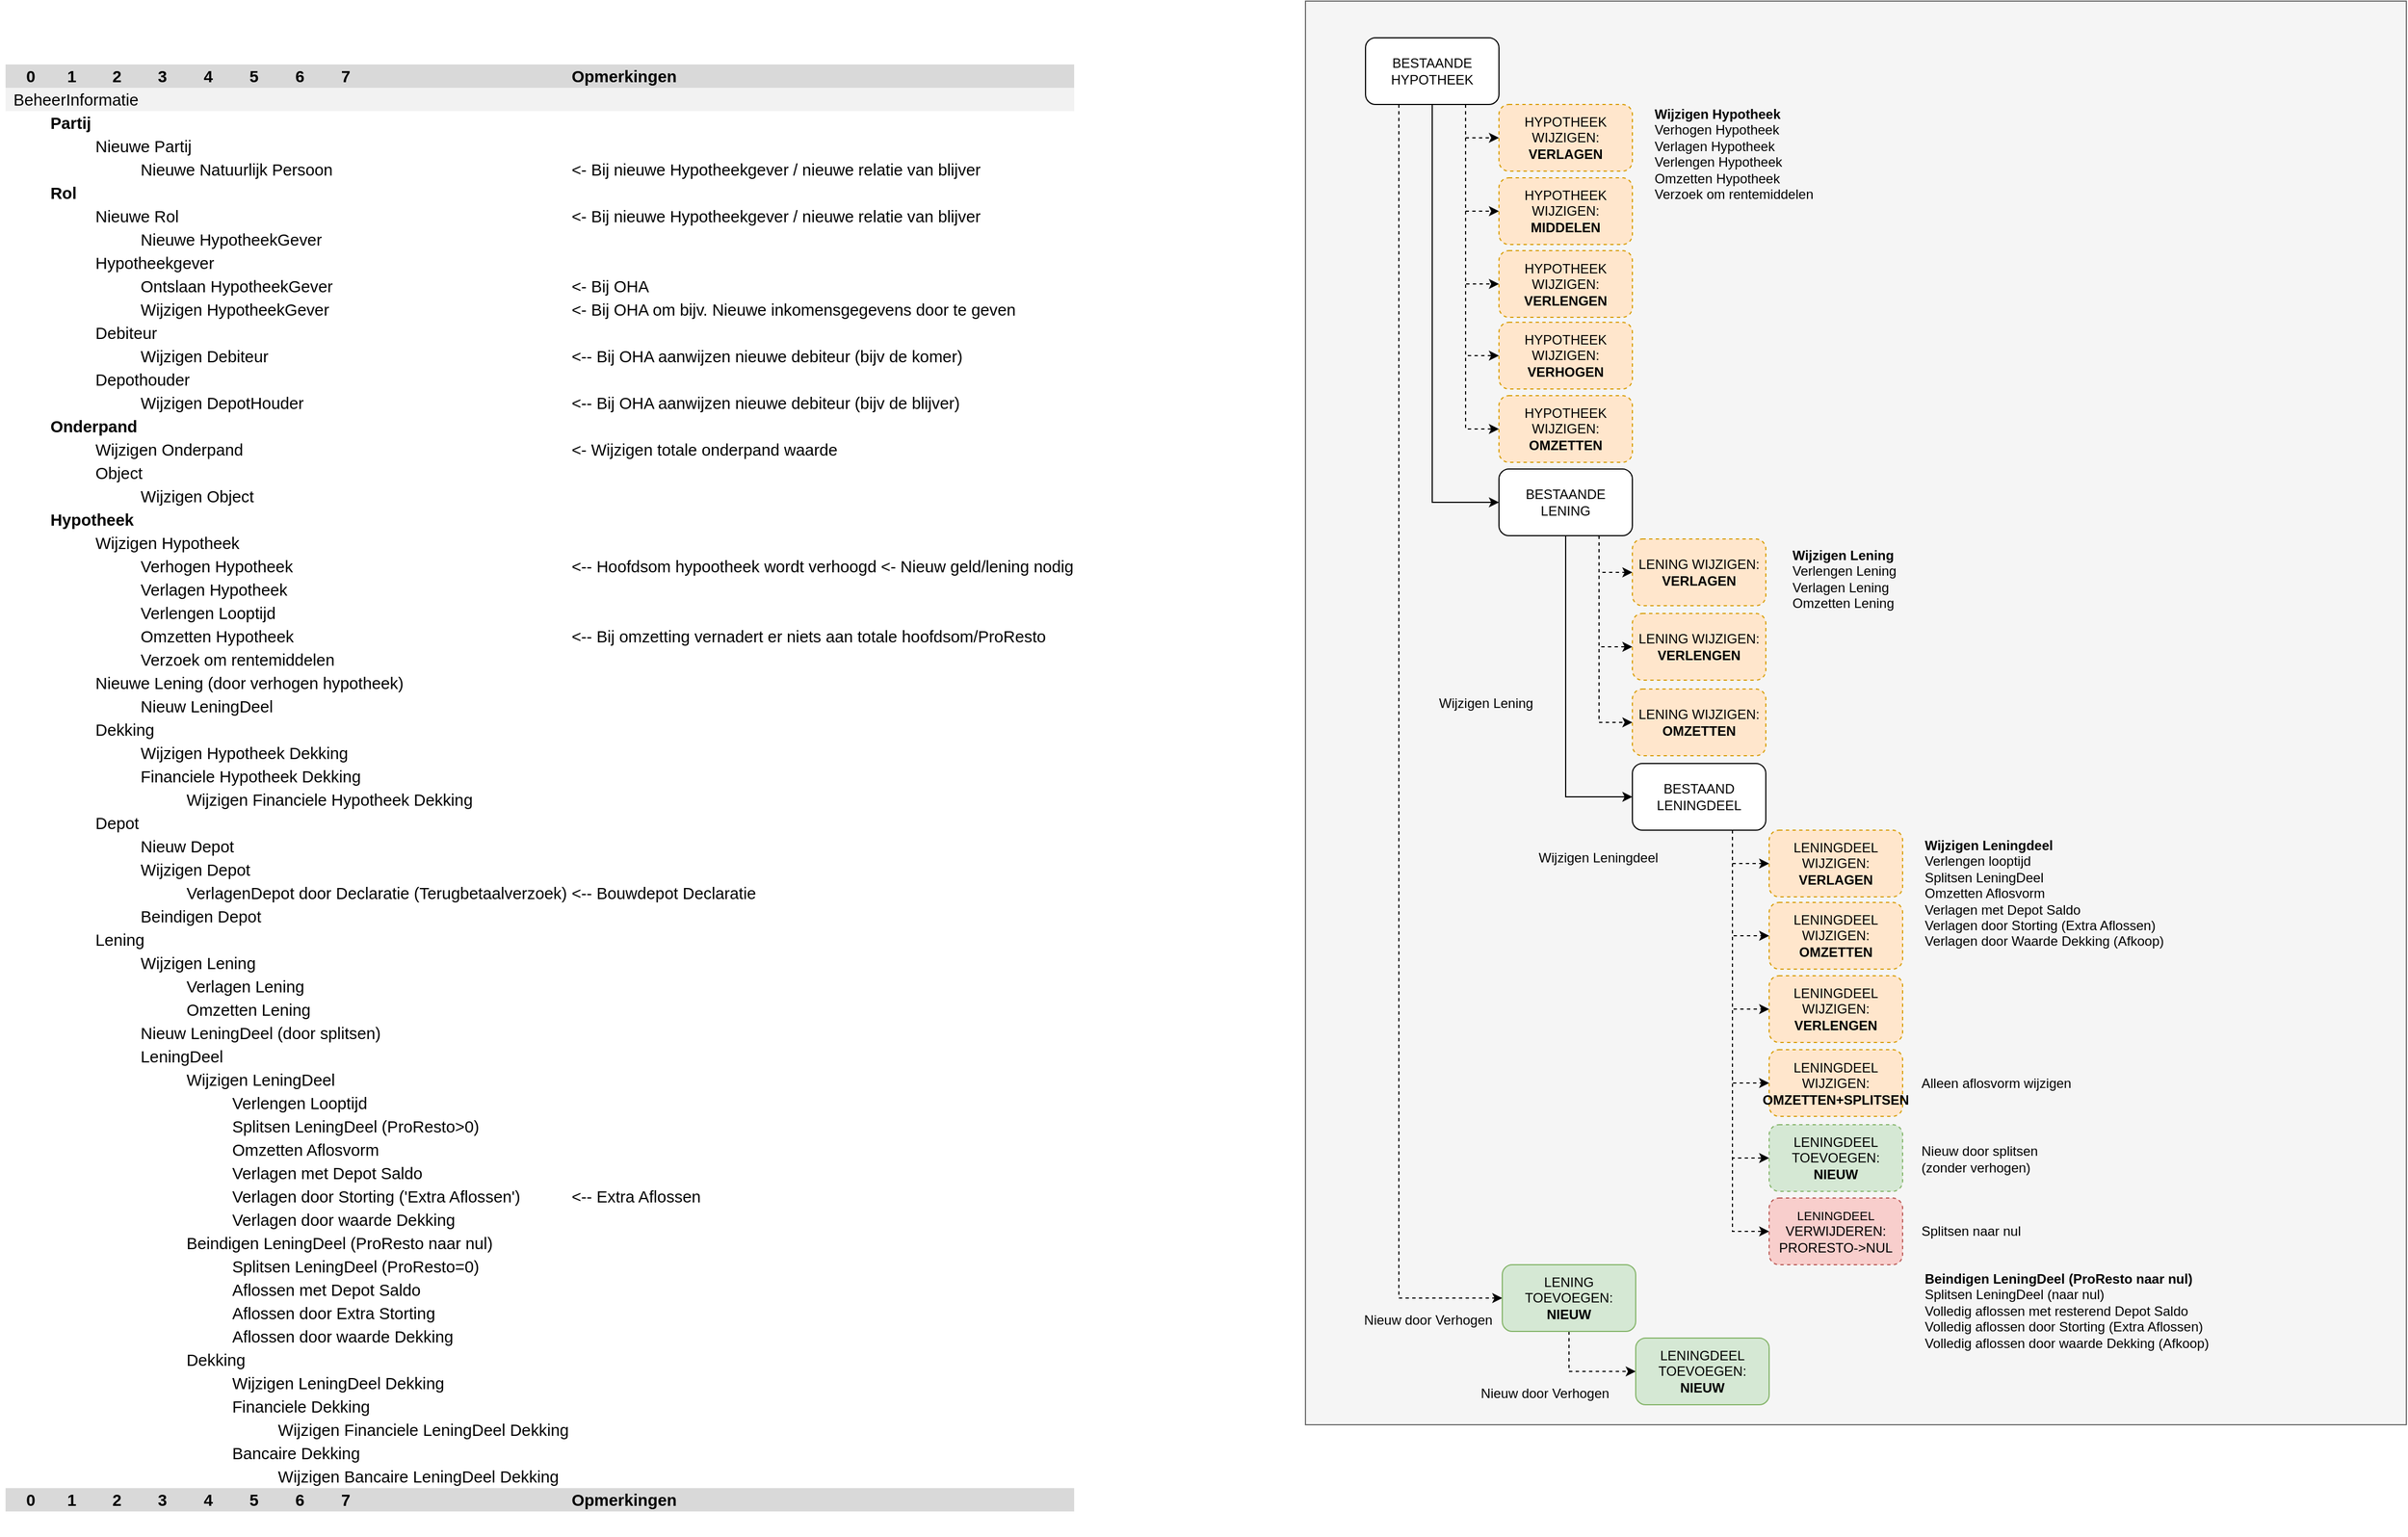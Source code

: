 <mxfile version="12.8.5" type="github" pages="7">
  <diagram id="U2Q95i_eIYNvRnpjLNzL" name="Mutaties">
    <mxGraphModel dx="2066" dy="771" grid="0" gridSize="10" guides="1" tooltips="1" connect="1" arrows="1" fold="1" page="1" pageScale="1" pageWidth="1169" pageHeight="1654" math="0" shadow="0">
      <root>
        <mxCell id="sBV037C6b4hhOkvPHdRb-0" />
        <mxCell id="sBV037C6b4hhOkvPHdRb-1" parent="sBV037C6b4hhOkvPHdRb-0" />
        <mxCell id="PyZ2vn3NajIFvxqFQfa9-0" value="" style="rounded=0;whiteSpace=wrap;html=1;fillColor=#f5f5f5;strokeColor=#666666;fontColor=#333333;" parent="sBV037C6b4hhOkvPHdRb-1" vertex="1">
          <mxGeometry x="1249" y="79" width="990" height="1281" as="geometry" />
        </mxCell>
        <mxCell id="sBV037C6b4hhOkvPHdRb-2" value="&lt;h1&gt;&lt;table border=&quot;0&quot; cellpadding=&quot;0&quot; cellspacing=&quot;0&quot; width=&quot;941&quot; style=&quot;border-collapse: collapse ; width: 703pt&quot;&gt;&lt;colgroup&gt;&lt;col width=&quot;39&quot; span=&quot;9&quot; style=&quot;width: 29pt&quot;&gt;&lt;col width=&quot;179&quot; style=&quot;width: 134pt&quot;&gt;&lt;col width=&quot;411&quot; style=&quot;width: 308pt&quot;&gt;&lt;/colgroup&gt;&lt;tbody&gt;&lt;tr style=&quot;height: 15pt&quot;&gt;&lt;td height=&quot;20&quot; class=&quot;xl66&quot; width=&quot;39&quot; style=&quot;padding-top: 1px ; padding-right: 1px ; padding-left: 1px ; font-size: 11pt ; font-family: &amp;#34;calibri&amp;#34; , sans-serif ; vertical-align: bottom ; border: none ; white-space: nowrap ; text-align: center ; background: rgb(217 , 217 , 217) ; height: 15pt ; width: 29pt&quot;&gt;&amp;nbsp;&lt;/td&gt;&lt;td class=&quot;xl66&quot; width=&quot;39&quot; style=&quot;padding-top: 1px ; padding-right: 1px ; padding-left: 1px ; font-size: 11pt ; font-family: &amp;#34;calibri&amp;#34; , sans-serif ; vertical-align: bottom ; border: none ; white-space: nowrap ; text-align: center ; background: rgb(217 , 217 , 217) ; width: 29pt&quot;&gt;0&lt;/td&gt;&lt;td class=&quot;xl66&quot; width=&quot;39&quot; style=&quot;padding-top: 1px ; padding-right: 1px ; padding-left: 1px ; font-size: 11pt ; font-family: &amp;#34;calibri&amp;#34; , sans-serif ; vertical-align: bottom ; border: none ; white-space: nowrap ; text-align: center ; background: rgb(217 , 217 , 217) ; width: 29pt&quot;&gt;1&lt;/td&gt;&lt;td class=&quot;xl66&quot; width=&quot;39&quot; style=&quot;padding-top: 1px ; padding-right: 1px ; padding-left: 1px ; font-size: 11pt ; font-family: &amp;#34;calibri&amp;#34; , sans-serif ; vertical-align: bottom ; border: none ; white-space: nowrap ; text-align: center ; background: rgb(217 , 217 , 217) ; width: 29pt&quot;&gt;2&lt;/td&gt;&lt;td class=&quot;xl66&quot; width=&quot;39&quot; style=&quot;padding-top: 1px ; padding-right: 1px ; padding-left: 1px ; font-size: 11pt ; font-family: &amp;#34;calibri&amp;#34; , sans-serif ; vertical-align: bottom ; border: none ; white-space: nowrap ; text-align: center ; background: rgb(217 , 217 , 217) ; width: 29pt&quot;&gt;3&lt;/td&gt;&lt;td class=&quot;xl66&quot; width=&quot;39&quot; style=&quot;padding-top: 1px ; padding-right: 1px ; padding-left: 1px ; font-size: 11pt ; font-family: &amp;#34;calibri&amp;#34; , sans-serif ; vertical-align: bottom ; border: none ; white-space: nowrap ; text-align: center ; background: rgb(217 , 217 , 217) ; width: 29pt&quot;&gt;4&lt;/td&gt;&lt;td class=&quot;xl66&quot; width=&quot;39&quot; style=&quot;padding-top: 1px ; padding-right: 1px ; padding-left: 1px ; font-size: 11pt ; font-family: &amp;#34;calibri&amp;#34; , sans-serif ; vertical-align: bottom ; border: none ; white-space: nowrap ; text-align: center ; background: rgb(217 , 217 , 217) ; width: 29pt&quot;&gt;5&lt;/td&gt;&lt;td class=&quot;xl66&quot; width=&quot;39&quot; style=&quot;padding-top: 1px ; padding-right: 1px ; padding-left: 1px ; font-size: 11pt ; font-family: &amp;#34;calibri&amp;#34; , sans-serif ; vertical-align: bottom ; border: none ; white-space: nowrap ; text-align: center ; background: rgb(217 , 217 , 217) ; width: 29pt&quot;&gt;6&lt;/td&gt;&lt;td class=&quot;xl66&quot; width=&quot;39&quot; style=&quot;padding-top: 1px ; padding-right: 1px ; padding-left: 1px ; font-size: 11pt ; font-family: &amp;#34;calibri&amp;#34; , sans-serif ; vertical-align: bottom ; border: none ; white-space: nowrap ; text-align: center ; background: rgb(217 , 217 , 217) ; width: 29pt&quot;&gt;7&lt;/td&gt;&lt;td class=&quot;xl65&quot; width=&quot;179&quot; style=&quot;padding-top: 1px ; padding-right: 1px ; padding-left: 1px ; font-size: 11pt ; font-family: &amp;#34;calibri&amp;#34; , sans-serif ; vertical-align: bottom ; border: none ; white-space: nowrap ; background: rgb(217 , 217 , 217) ; width: 134pt&quot;&gt;&amp;nbsp;&lt;/td&gt;&lt;td class=&quot;xl69&quot; width=&quot;411&quot; style=&quot;padding-top: 1px ; padding-right: 1px ; padding-left: 1px ; font-size: 11pt ; font-family: &amp;#34;calibri&amp;#34; , sans-serif ; vertical-align: bottom ; border: none ; white-space: nowrap ; background: rgb(217 , 217 , 217) ; width: 308pt&quot;&gt;Opmerkingen&lt;/td&gt;&lt;/tr&gt;&lt;tr style=&quot;height: 15pt&quot;&gt;&lt;td height=&quot;20&quot; class=&quot;xl67&quot; style=&quot;padding-top: 1px ; padding-right: 1px ; padding-left: 1px ; font-size: 11pt ; font-weight: 400 ; font-family: &amp;#34;calibri&amp;#34; , sans-serif ; vertical-align: bottom ; border: none ; white-space: nowrap ; background: rgb(242 , 242 , 242) ; height: 15pt&quot;&gt;&amp;nbsp;&lt;/td&gt;&lt;td class=&quot;xl67&quot; colspan=&quot;3&quot; style=&quot;padding-top: 1px ; padding-right: 1px ; padding-left: 1px ; font-size: 11pt ; font-weight: 400 ; font-family: &amp;#34;calibri&amp;#34; , sans-serif ; vertical-align: bottom ; border: none ; white-space: nowrap ; background: rgb(242 , 242 , 242)&quot;&gt;BeheerInformatie&lt;/td&gt;&lt;td class=&quot;xl67&quot; style=&quot;padding-top: 1px ; padding-right: 1px ; padding-left: 1px ; font-size: 11pt ; font-weight: 400 ; font-family: &amp;#34;calibri&amp;#34; , sans-serif ; vertical-align: bottom ; border: none ; white-space: nowrap ; background: rgb(242 , 242 , 242)&quot;&gt;&amp;nbsp;&lt;/td&gt;&lt;td class=&quot;xl67&quot; style=&quot;padding-top: 1px ; padding-right: 1px ; padding-left: 1px ; font-size: 11pt ; font-weight: 400 ; font-family: &amp;#34;calibri&amp;#34; , sans-serif ; vertical-align: bottom ; border: none ; white-space: nowrap ; background: rgb(242 , 242 , 242)&quot;&gt;&amp;nbsp;&lt;/td&gt;&lt;td class=&quot;xl67&quot; style=&quot;padding-top: 1px ; padding-right: 1px ; padding-left: 1px ; font-size: 11pt ; font-weight: 400 ; font-family: &amp;#34;calibri&amp;#34; , sans-serif ; vertical-align: bottom ; border: none ; white-space: nowrap ; background: rgb(242 , 242 , 242)&quot;&gt;&amp;nbsp;&lt;/td&gt;&lt;td class=&quot;xl67&quot; style=&quot;padding-top: 1px ; padding-right: 1px ; padding-left: 1px ; font-size: 11pt ; font-weight: 400 ; font-family: &amp;#34;calibri&amp;#34; , sans-serif ; vertical-align: bottom ; border: none ; white-space: nowrap ; background: rgb(242 , 242 , 242)&quot;&gt;&amp;nbsp;&lt;/td&gt;&lt;td class=&quot;xl67&quot; style=&quot;padding-top: 1px ; padding-right: 1px ; padding-left: 1px ; font-size: 11pt ; font-weight: 400 ; font-family: &amp;#34;calibri&amp;#34; , sans-serif ; vertical-align: bottom ; border: none ; white-space: nowrap ; background: rgb(242 , 242 , 242)&quot;&gt;&amp;nbsp;&lt;/td&gt;&lt;td class=&quot;xl67&quot; style=&quot;padding-top: 1px ; padding-right: 1px ; padding-left: 1px ; font-size: 11pt ; font-weight: 400 ; font-family: &amp;#34;calibri&amp;#34; , sans-serif ; vertical-align: bottom ; border: none ; white-space: nowrap ; background: rgb(242 , 242 , 242)&quot;&gt;&amp;nbsp;&lt;/td&gt;&lt;td class=&quot;xl70&quot; style=&quot;padding-top: 1px ; padding-right: 1px ; padding-left: 1px ; font-size: 11pt ; font-weight: 400 ; font-family: &amp;#34;calibri&amp;#34; , sans-serif ; vertical-align: bottom ; border: none ; white-space: nowrap ; background: rgb(242 , 242 , 242)&quot;&gt;&amp;nbsp;&lt;/td&gt;&lt;/tr&gt;&lt;tr style=&quot;height: 15pt&quot;&gt;&lt;td height=&quot;20&quot; class=&quot;xl71&quot; style=&quot;padding-top: 1px ; padding-right: 1px ; padding-left: 1px ; font-size: 11pt ; font-weight: 400 ; font-family: &amp;#34;calibri&amp;#34; , sans-serif ; vertical-align: bottom ; border: none ; white-space: nowrap ; background: white ; height: 15pt&quot;&gt;&amp;nbsp;&lt;/td&gt;&lt;td class=&quot;xl71&quot; style=&quot;padding-top: 1px ; padding-right: 1px ; padding-left: 1px ; font-size: 11pt ; font-weight: 400 ; font-family: &amp;#34;calibri&amp;#34; , sans-serif ; vertical-align: bottom ; border: none ; white-space: nowrap ; background: white&quot;&gt;&amp;nbsp;&lt;/td&gt;&lt;td class=&quot;xl73&quot; colspan=&quot;2&quot; style=&quot;padding-top: 1px ; padding-right: 1px ; padding-left: 1px ; font-size: 11pt ; font-family: &amp;#34;calibri&amp;#34; , sans-serif ; vertical-align: bottom ; border: none ; white-space: nowrap ; background: white&quot;&gt;Partij&lt;/td&gt;&lt;td class=&quot;xl71&quot; style=&quot;padding-top: 1px ; padding-right: 1px ; padding-left: 1px ; font-size: 11pt ; font-weight: 400 ; font-family: &amp;#34;calibri&amp;#34; , sans-serif ; vertical-align: bottom ; border: none ; white-space: nowrap ; background: white&quot;&gt;&amp;nbsp;&lt;/td&gt;&lt;td class=&quot;xl71&quot; style=&quot;padding-top: 1px ; padding-right: 1px ; padding-left: 1px ; font-size: 11pt ; font-weight: 400 ; font-family: &amp;#34;calibri&amp;#34; , sans-serif ; vertical-align: bottom ; border: none ; white-space: nowrap ; background: white&quot;&gt;&amp;nbsp;&lt;/td&gt;&lt;td class=&quot;xl71&quot; style=&quot;padding-top: 1px ; padding-right: 1px ; padding-left: 1px ; font-size: 11pt ; font-weight: 400 ; font-family: &amp;#34;calibri&amp;#34; , sans-serif ; vertical-align: bottom ; border: none ; white-space: nowrap ; background: white&quot;&gt;&amp;nbsp;&lt;/td&gt;&lt;td class=&quot;xl71&quot; style=&quot;padding-top: 1px ; padding-right: 1px ; padding-left: 1px ; font-size: 11pt ; font-weight: 400 ; font-family: &amp;#34;calibri&amp;#34; , sans-serif ; vertical-align: bottom ; border: none ; white-space: nowrap ; background: white&quot;&gt;&amp;nbsp;&lt;/td&gt;&lt;td class=&quot;xl71&quot; style=&quot;padding-top: 1px ; padding-right: 1px ; padding-left: 1px ; font-size: 11pt ; font-weight: 400 ; font-family: &amp;#34;calibri&amp;#34; , sans-serif ; vertical-align: bottom ; border: none ; white-space: nowrap ; background: white&quot;&gt;&amp;nbsp;&lt;/td&gt;&lt;td class=&quot;xl71&quot; style=&quot;padding-top: 1px ; padding-right: 1px ; padding-left: 1px ; font-size: 11pt ; font-weight: 400 ; font-family: &amp;#34;calibri&amp;#34; , sans-serif ; vertical-align: bottom ; border: none ; white-space: nowrap ; background: white&quot;&gt;&amp;nbsp;&lt;/td&gt;&lt;td class=&quot;xl72&quot; style=&quot;padding-top: 1px ; padding-right: 1px ; padding-left: 1px ; font-size: 11pt ; font-weight: 400 ; font-family: &amp;#34;calibri&amp;#34; , sans-serif ; vertical-align: bottom ; border: none ; white-space: nowrap ; background: white&quot;&gt;&amp;nbsp;&lt;/td&gt;&lt;/tr&gt;&lt;tr style=&quot;height: 15pt&quot;&gt;&lt;td height=&quot;20&quot; class=&quot;xl71&quot; style=&quot;padding-top: 1px ; padding-right: 1px ; padding-left: 1px ; font-size: 11pt ; font-weight: 400 ; font-family: &amp;#34;calibri&amp;#34; , sans-serif ; vertical-align: bottom ; border: none ; white-space: nowrap ; background: white ; height: 15pt&quot;&gt;&amp;nbsp;&lt;/td&gt;&lt;td class=&quot;xl71&quot; style=&quot;padding-top: 1px ; padding-right: 1px ; padding-left: 1px ; font-size: 11pt ; font-weight: 400 ; font-family: &amp;#34;calibri&amp;#34; , sans-serif ; vertical-align: bottom ; border: none ; white-space: nowrap ; background: white&quot;&gt;&amp;nbsp;&lt;/td&gt;&lt;td class=&quot;xl71&quot; style=&quot;padding-top: 1px ; padding-right: 1px ; padding-left: 1px ; font-size: 11pt ; font-weight: 400 ; font-family: &amp;#34;calibri&amp;#34; , sans-serif ; vertical-align: bottom ; border: none ; white-space: nowrap ; background: white&quot;&gt;&amp;nbsp;&lt;/td&gt;&lt;td class=&quot;xl71&quot; colspan=&quot;3&quot; style=&quot;padding-top: 1px ; padding-right: 1px ; padding-left: 1px ; font-size: 11pt ; font-weight: 400 ; font-family: &amp;#34;calibri&amp;#34; , sans-serif ; vertical-align: bottom ; border: none ; white-space: nowrap ; background: white&quot;&gt;Nieuwe Partij&lt;/td&gt;&lt;td class=&quot;xl71&quot; style=&quot;padding-top: 1px ; padding-right: 1px ; padding-left: 1px ; font-size: 11pt ; font-weight: 400 ; font-family: &amp;#34;calibri&amp;#34; , sans-serif ; vertical-align: bottom ; border: none ; white-space: nowrap ; background: white&quot;&gt;&amp;nbsp;&lt;/td&gt;&lt;td class=&quot;xl71&quot; style=&quot;padding-top: 1px ; padding-right: 1px ; padding-left: 1px ; font-size: 11pt ; font-weight: 400 ; font-family: &amp;#34;calibri&amp;#34; , sans-serif ; vertical-align: bottom ; border: none ; white-space: nowrap ; background: white&quot;&gt;&amp;nbsp;&lt;/td&gt;&lt;td class=&quot;xl71&quot; style=&quot;padding-top: 1px ; padding-right: 1px ; padding-left: 1px ; font-size: 11pt ; font-weight: 400 ; font-family: &amp;#34;calibri&amp;#34; , sans-serif ; vertical-align: bottom ; border: none ; white-space: nowrap ; background: white&quot;&gt;&amp;nbsp;&lt;/td&gt;&lt;td class=&quot;xl71&quot; style=&quot;padding-top: 1px ; padding-right: 1px ; padding-left: 1px ; font-size: 11pt ; font-weight: 400 ; font-family: &amp;#34;calibri&amp;#34; , sans-serif ; vertical-align: bottom ; border: none ; white-space: nowrap ; background: white&quot;&gt;&amp;nbsp;&lt;/td&gt;&lt;td class=&quot;xl72&quot; style=&quot;padding-top: 1px ; padding-right: 1px ; padding-left: 1px ; font-size: 11pt ; font-weight: 400 ; font-family: &amp;#34;calibri&amp;#34; , sans-serif ; vertical-align: bottom ; border: none ; white-space: nowrap ; background: white&quot;&gt;&amp;nbsp;&lt;/td&gt;&lt;/tr&gt;&lt;tr style=&quot;height: 15pt&quot;&gt;&lt;td height=&quot;20&quot; class=&quot;xl71&quot; style=&quot;padding-top: 1px ; padding-right: 1px ; padding-left: 1px ; font-size: 11pt ; font-weight: 400 ; font-family: &amp;#34;calibri&amp;#34; , sans-serif ; vertical-align: bottom ; border: none ; white-space: nowrap ; background: white ; height: 15pt&quot;&gt;&amp;nbsp;&lt;/td&gt;&lt;td class=&quot;xl71&quot; style=&quot;padding-top: 1px ; padding-right: 1px ; padding-left: 1px ; font-size: 11pt ; font-weight: 400 ; font-family: &amp;#34;calibri&amp;#34; , sans-serif ; vertical-align: bottom ; border: none ; white-space: nowrap ; background: white&quot;&gt;&amp;nbsp;&lt;/td&gt;&lt;td class=&quot;xl71&quot; style=&quot;padding-top: 1px ; padding-right: 1px ; padding-left: 1px ; font-size: 11pt ; font-weight: 400 ; font-family: &amp;#34;calibri&amp;#34; , sans-serif ; vertical-align: bottom ; border: none ; white-space: nowrap ; background: white&quot;&gt;&amp;nbsp;&lt;/td&gt;&lt;td class=&quot;xl71&quot; style=&quot;padding-top: 1px ; padding-right: 1px ; padding-left: 1px ; font-size: 11pt ; font-weight: 400 ; font-family: &amp;#34;calibri&amp;#34; , sans-serif ; vertical-align: bottom ; border: none ; white-space: nowrap ; background: white&quot;&gt;&amp;nbsp;&lt;/td&gt;&lt;td class=&quot;xl71&quot; colspan=&quot;5&quot; style=&quot;padding-top: 1px ; padding-right: 1px ; padding-left: 1px ; font-size: 11pt ; font-weight: 400 ; font-family: &amp;#34;calibri&amp;#34; , sans-serif ; vertical-align: bottom ; border: none ; white-space: nowrap ; background: white&quot;&gt;Nieuwe Natuurlijk Persoon&lt;/td&gt;&lt;td class=&quot;xl71&quot; style=&quot;padding-top: 1px ; padding-right: 1px ; padding-left: 1px ; font-size: 11pt ; font-weight: 400 ; font-family: &amp;#34;calibri&amp;#34; , sans-serif ; vertical-align: bottom ; border: none ; white-space: nowrap ; background: white&quot;&gt;&amp;nbsp;&lt;/td&gt;&lt;td class=&quot;xl72&quot; style=&quot;padding-top: 1px ; padding-right: 1px ; padding-left: 1px ; font-size: 11pt ; font-weight: 400 ; font-family: &amp;#34;calibri&amp;#34; , sans-serif ; vertical-align: bottom ; border: none ; white-space: nowrap ; background: white&quot;&gt;&amp;lt;- Bij nieuwe Hypotheekgever / nieuwe relatie van blijver&lt;/td&gt;&lt;/tr&gt;&lt;tr style=&quot;height: 15pt&quot;&gt;&lt;td height=&quot;20&quot; class=&quot;xl71&quot; style=&quot;padding-top: 1px ; padding-right: 1px ; padding-left: 1px ; font-size: 11pt ; font-weight: 400 ; font-family: &amp;#34;calibri&amp;#34; , sans-serif ; vertical-align: bottom ; border: none ; white-space: nowrap ; background: white ; height: 15pt&quot;&gt;&amp;nbsp;&lt;/td&gt;&lt;td class=&quot;xl71&quot; style=&quot;padding-top: 1px ; padding-right: 1px ; padding-left: 1px ; font-size: 11pt ; font-weight: 400 ; font-family: &amp;#34;calibri&amp;#34; , sans-serif ; vertical-align: bottom ; border: none ; white-space: nowrap ; background: white&quot;&gt;&amp;nbsp;&lt;/td&gt;&lt;td class=&quot;xl73&quot; style=&quot;padding-top: 1px ; padding-right: 1px ; padding-left: 1px ; font-size: 11pt ; font-family: &amp;#34;calibri&amp;#34; , sans-serif ; vertical-align: bottom ; border: none ; white-space: nowrap ; background: white&quot;&gt;Rol&lt;/td&gt;&lt;td class=&quot;xl71&quot; style=&quot;padding-top: 1px ; padding-right: 1px ; padding-left: 1px ; font-size: 11pt ; font-weight: 400 ; font-family: &amp;#34;calibri&amp;#34; , sans-serif ; vertical-align: bottom ; border: none ; white-space: nowrap ; background: white&quot;&gt;&amp;nbsp;&lt;/td&gt;&lt;td class=&quot;xl71&quot; style=&quot;padding-top: 1px ; padding-right: 1px ; padding-left: 1px ; font-size: 11pt ; font-weight: 400 ; font-family: &amp;#34;calibri&amp;#34; , sans-serif ; vertical-align: bottom ; border: none ; white-space: nowrap ; background: white&quot;&gt;&amp;nbsp;&lt;/td&gt;&lt;td class=&quot;xl71&quot; style=&quot;padding-top: 1px ; padding-right: 1px ; padding-left: 1px ; font-size: 11pt ; font-weight: 400 ; font-family: &amp;#34;calibri&amp;#34; , sans-serif ; vertical-align: bottom ; border: none ; white-space: nowrap ; background: white&quot;&gt;&amp;nbsp;&lt;/td&gt;&lt;td class=&quot;xl71&quot; style=&quot;padding-top: 1px ; padding-right: 1px ; padding-left: 1px ; font-size: 11pt ; font-weight: 400 ; font-family: &amp;#34;calibri&amp;#34; , sans-serif ; vertical-align: bottom ; border: none ; white-space: nowrap ; background: white&quot;&gt;&amp;nbsp;&lt;/td&gt;&lt;td class=&quot;xl71&quot; style=&quot;padding-top: 1px ; padding-right: 1px ; padding-left: 1px ; font-size: 11pt ; font-weight: 400 ; font-family: &amp;#34;calibri&amp;#34; , sans-serif ; vertical-align: bottom ; border: none ; white-space: nowrap ; background: white&quot;&gt;&amp;nbsp;&lt;/td&gt;&lt;td class=&quot;xl71&quot; style=&quot;padding-top: 1px ; padding-right: 1px ; padding-left: 1px ; font-size: 11pt ; font-weight: 400 ; font-family: &amp;#34;calibri&amp;#34; , sans-serif ; vertical-align: bottom ; border: none ; white-space: nowrap ; background: white&quot;&gt;&amp;nbsp;&lt;/td&gt;&lt;td class=&quot;xl71&quot; style=&quot;padding-top: 1px ; padding-right: 1px ; padding-left: 1px ; font-size: 11pt ; font-weight: 400 ; font-family: &amp;#34;calibri&amp;#34; , sans-serif ; vertical-align: bottom ; border: none ; white-space: nowrap ; background: white&quot;&gt;&amp;nbsp;&lt;/td&gt;&lt;td class=&quot;xl72&quot; style=&quot;padding-top: 1px ; padding-right: 1px ; padding-left: 1px ; font-size: 11pt ; font-weight: 400 ; font-family: &amp;#34;calibri&amp;#34; , sans-serif ; vertical-align: bottom ; border: none ; white-space: nowrap ; background: white&quot;&gt;&amp;nbsp;&lt;/td&gt;&lt;/tr&gt;&lt;tr style=&quot;height: 15pt&quot;&gt;&lt;td height=&quot;20&quot; class=&quot;xl71&quot; style=&quot;padding-top: 1px ; padding-right: 1px ; padding-left: 1px ; font-size: 11pt ; font-weight: 400 ; font-family: &amp;#34;calibri&amp;#34; , sans-serif ; vertical-align: bottom ; border: none ; white-space: nowrap ; background: white ; height: 15pt&quot;&gt;&amp;nbsp;&lt;/td&gt;&lt;td class=&quot;xl71&quot; style=&quot;padding-top: 1px ; padding-right: 1px ; padding-left: 1px ; font-size: 11pt ; font-weight: 400 ; font-family: &amp;#34;calibri&amp;#34; , sans-serif ; vertical-align: bottom ; border: none ; white-space: nowrap ; background: white&quot;&gt;&amp;nbsp;&lt;/td&gt;&lt;td class=&quot;xl73&quot; style=&quot;padding-top: 1px ; padding-right: 1px ; padding-left: 1px ; font-size: 11pt ; font-family: &amp;#34;calibri&amp;#34; , sans-serif ; vertical-align: bottom ; border: none ; white-space: nowrap ; background: white&quot;&gt;&amp;nbsp;&lt;/td&gt;&lt;td class=&quot;xl71&quot; colspan=&quot;2&quot; style=&quot;padding-top: 1px ; padding-right: 1px ; padding-left: 1px ; font-size: 11pt ; font-weight: 400 ; font-family: &amp;#34;calibri&amp;#34; , sans-serif ; vertical-align: bottom ; border: none ; white-space: nowrap ; background: white&quot;&gt;Nieuwe Rol&lt;/td&gt;&lt;td class=&quot;xl71&quot; style=&quot;padding-top: 1px ; padding-right: 1px ; padding-left: 1px ; font-size: 11pt ; font-weight: 400 ; font-family: &amp;#34;calibri&amp;#34; , sans-serif ; vertical-align: bottom ; border: none ; white-space: nowrap ; background: white&quot;&gt;&amp;nbsp;&lt;/td&gt;&lt;td class=&quot;xl71&quot; style=&quot;padding-top: 1px ; padding-right: 1px ; padding-left: 1px ; font-size: 11pt ; font-weight: 400 ; font-family: &amp;#34;calibri&amp;#34; , sans-serif ; vertical-align: bottom ; border: none ; white-space: nowrap ; background: white&quot;&gt;&amp;nbsp;&lt;/td&gt;&lt;td class=&quot;xl71&quot; style=&quot;padding-top: 1px ; padding-right: 1px ; padding-left: 1px ; font-size: 11pt ; font-weight: 400 ; font-family: &amp;#34;calibri&amp;#34; , sans-serif ; vertical-align: bottom ; border: none ; white-space: nowrap ; background: white&quot;&gt;&amp;nbsp;&lt;/td&gt;&lt;td class=&quot;xl71&quot; style=&quot;padding-top: 1px ; padding-right: 1px ; padding-left: 1px ; font-size: 11pt ; font-weight: 400 ; font-family: &amp;#34;calibri&amp;#34; , sans-serif ; vertical-align: bottom ; border: none ; white-space: nowrap ; background: white&quot;&gt;&amp;nbsp;&lt;/td&gt;&lt;td class=&quot;xl71&quot; style=&quot;padding-top: 1px ; padding-right: 1px ; padding-left: 1px ; font-size: 11pt ; font-weight: 400 ; font-family: &amp;#34;calibri&amp;#34; , sans-serif ; vertical-align: bottom ; border: none ; white-space: nowrap ; background: white&quot;&gt;&amp;nbsp;&lt;/td&gt;&lt;td class=&quot;xl72&quot; style=&quot;padding-top: 1px ; padding-right: 1px ; padding-left: 1px ; font-size: 11pt ; font-weight: 400 ; font-family: &amp;#34;calibri&amp;#34; , sans-serif ; vertical-align: bottom ; border: none ; white-space: nowrap ; background: white&quot;&gt;&amp;lt;- Bij nieuwe Hypotheekgever / nieuwe relatie van blijver&lt;/td&gt;&lt;/tr&gt;&lt;tr style=&quot;height: 15pt&quot;&gt;&lt;td height=&quot;20&quot; class=&quot;xl71&quot; style=&quot;padding-top: 1px ; padding-right: 1px ; padding-left: 1px ; font-size: 11pt ; font-weight: 400 ; font-family: &amp;#34;calibri&amp;#34; , sans-serif ; vertical-align: bottom ; border: none ; white-space: nowrap ; background: white ; height: 15pt&quot;&gt;&amp;nbsp;&lt;/td&gt;&lt;td class=&quot;xl71&quot; style=&quot;padding-top: 1px ; padding-right: 1px ; padding-left: 1px ; font-size: 11pt ; font-weight: 400 ; font-family: &amp;#34;calibri&amp;#34; , sans-serif ; vertical-align: bottom ; border: none ; white-space: nowrap ; background: white&quot;&gt;&amp;nbsp;&lt;/td&gt;&lt;td class=&quot;xl71&quot; style=&quot;padding-top: 1px ; padding-right: 1px ; padding-left: 1px ; font-size: 11pt ; font-weight: 400 ; font-family: &amp;#34;calibri&amp;#34; , sans-serif ; vertical-align: bottom ; border: none ; white-space: nowrap ; background: white&quot;&gt;&amp;nbsp;&lt;/td&gt;&lt;td class=&quot;xl64&quot; style=&quot;padding-top: 1px ; padding-right: 1px ; padding-left: 1px ; font-size: 11pt ; font-weight: 400 ; font-family: &amp;#34;calibri&amp;#34; , sans-serif ; vertical-align: bottom ; border: none ; white-space: nowrap&quot;&gt;&lt;/td&gt;&lt;td class=&quot;xl71&quot; colspan=&quot;4&quot; style=&quot;padding-top: 1px ; padding-right: 1px ; padding-left: 1px ; font-size: 11pt ; font-weight: 400 ; font-family: &amp;#34;calibri&amp;#34; , sans-serif ; vertical-align: bottom ; border: none ; white-space: nowrap ; background: white&quot;&gt;Nieuwe HypotheekGever&lt;/td&gt;&lt;td class=&quot;xl71&quot; style=&quot;padding-top: 1px ; padding-right: 1px ; padding-left: 1px ; font-size: 11pt ; font-weight: 400 ; font-family: &amp;#34;calibri&amp;#34; , sans-serif ; vertical-align: bottom ; border: none ; white-space: nowrap ; background: white&quot;&gt;&amp;nbsp;&lt;/td&gt;&lt;td class=&quot;xl71&quot; style=&quot;padding-top: 1px ; padding-right: 1px ; padding-left: 1px ; font-size: 11pt ; font-weight: 400 ; font-family: &amp;#34;calibri&amp;#34; , sans-serif ; vertical-align: bottom ; border: none ; white-space: nowrap ; background: white&quot;&gt;&amp;nbsp;&lt;/td&gt;&lt;td class=&quot;xl72&quot; style=&quot;padding-top: 1px ; padding-right: 1px ; padding-left: 1px ; font-size: 11pt ; font-weight: 400 ; font-family: &amp;#34;calibri&amp;#34; , sans-serif ; vertical-align: bottom ; border: none ; white-space: nowrap ; background: white&quot;&gt;&amp;nbsp;&lt;/td&gt;&lt;/tr&gt;&lt;tr style=&quot;height: 15pt&quot;&gt;&lt;td height=&quot;20&quot; class=&quot;xl71&quot; style=&quot;padding-top: 1px ; padding-right: 1px ; padding-left: 1px ; font-size: 11pt ; font-weight: 400 ; font-family: &amp;#34;calibri&amp;#34; , sans-serif ; vertical-align: bottom ; border: none ; white-space: nowrap ; background: white ; height: 15pt&quot;&gt;&amp;nbsp;&lt;/td&gt;&lt;td class=&quot;xl71&quot; style=&quot;padding-top: 1px ; padding-right: 1px ; padding-left: 1px ; font-size: 11pt ; font-weight: 400 ; font-family: &amp;#34;calibri&amp;#34; , sans-serif ; vertical-align: bottom ; border: none ; white-space: nowrap ; background: white&quot;&gt;&amp;nbsp;&lt;/td&gt;&lt;td class=&quot;xl71&quot; style=&quot;padding-top: 1px ; padding-right: 1px ; padding-left: 1px ; font-size: 11pt ; font-weight: 400 ; font-family: &amp;#34;calibri&amp;#34; , sans-serif ; vertical-align: bottom ; border: none ; white-space: nowrap ; background: white&quot;&gt;&amp;nbsp;&lt;/td&gt;&lt;td class=&quot;xl71&quot; colspan=&quot;3&quot; style=&quot;padding-top: 1px ; padding-right: 1px ; padding-left: 1px ; font-size: 11pt ; font-weight: 400 ; font-family: &amp;#34;calibri&amp;#34; , sans-serif ; vertical-align: bottom ; border: none ; white-space: nowrap ; background: white&quot;&gt;Hypotheekgever&lt;/td&gt;&lt;td class=&quot;xl71&quot; style=&quot;padding-top: 1px ; padding-right: 1px ; padding-left: 1px ; font-size: 11pt ; font-weight: 400 ; font-family: &amp;#34;calibri&amp;#34; , sans-serif ; vertical-align: bottom ; border: none ; white-space: nowrap ; background: white&quot;&gt;&amp;nbsp;&lt;/td&gt;&lt;td class=&quot;xl71&quot; style=&quot;padding-top: 1px ; padding-right: 1px ; padding-left: 1px ; font-size: 11pt ; font-weight: 400 ; font-family: &amp;#34;calibri&amp;#34; , sans-serif ; vertical-align: bottom ; border: none ; white-space: nowrap ; background: white&quot;&gt;&amp;nbsp;&lt;/td&gt;&lt;td class=&quot;xl71&quot; style=&quot;padding-top: 1px ; padding-right: 1px ; padding-left: 1px ; font-size: 11pt ; font-weight: 400 ; font-family: &amp;#34;calibri&amp;#34; , sans-serif ; vertical-align: bottom ; border: none ; white-space: nowrap ; background: white&quot;&gt;&amp;nbsp;&lt;/td&gt;&lt;td class=&quot;xl71&quot; style=&quot;padding-top: 1px ; padding-right: 1px ; padding-left: 1px ; font-size: 11pt ; font-weight: 400 ; font-family: &amp;#34;calibri&amp;#34; , sans-serif ; vertical-align: bottom ; border: none ; white-space: nowrap ; background: white&quot;&gt;&amp;nbsp;&lt;/td&gt;&lt;td class=&quot;xl72&quot; style=&quot;padding-top: 1px ; padding-right: 1px ; padding-left: 1px ; font-size: 11pt ; font-weight: 400 ; font-family: &amp;#34;calibri&amp;#34; , sans-serif ; vertical-align: bottom ; border: none ; white-space: nowrap ; background: white&quot;&gt;&amp;nbsp;&lt;/td&gt;&lt;/tr&gt;&lt;tr style=&quot;height: 15pt&quot;&gt;&lt;td height=&quot;20&quot; class=&quot;xl71&quot; style=&quot;padding-top: 1px ; padding-right: 1px ; padding-left: 1px ; font-size: 11pt ; font-weight: 400 ; font-family: &amp;#34;calibri&amp;#34; , sans-serif ; vertical-align: bottom ; border: none ; white-space: nowrap ; background: white ; height: 15pt&quot;&gt;&amp;nbsp;&lt;/td&gt;&lt;td class=&quot;xl71&quot; style=&quot;padding-top: 1px ; padding-right: 1px ; padding-left: 1px ; font-size: 11pt ; font-weight: 400 ; font-family: &amp;#34;calibri&amp;#34; , sans-serif ; vertical-align: bottom ; border: none ; white-space: nowrap ; background: white&quot;&gt;&amp;nbsp;&lt;/td&gt;&lt;td class=&quot;xl71&quot; style=&quot;padding-top: 1px ; padding-right: 1px ; padding-left: 1px ; font-size: 11pt ; font-weight: 400 ; font-family: &amp;#34;calibri&amp;#34; , sans-serif ; vertical-align: bottom ; border: none ; white-space: nowrap ; background: white&quot;&gt;&amp;nbsp;&lt;/td&gt;&lt;td class=&quot;xl71&quot; style=&quot;padding-top: 1px ; padding-right: 1px ; padding-left: 1px ; font-size: 11pt ; font-weight: 400 ; font-family: &amp;#34;calibri&amp;#34; , sans-serif ; vertical-align: bottom ; border: none ; white-space: nowrap ; background: white&quot;&gt;&amp;nbsp;&lt;/td&gt;&lt;td class=&quot;xl71&quot; colspan=&quot;5&quot; style=&quot;padding-top: 1px ; padding-right: 1px ; padding-left: 1px ; font-size: 11pt ; font-weight: 400 ; font-family: &amp;#34;calibri&amp;#34; , sans-serif ; vertical-align: bottom ; border: none ; white-space: nowrap ; background: white&quot;&gt;Ontslaan HypotheekGever&lt;/td&gt;&lt;td class=&quot;xl71&quot; style=&quot;padding-top: 1px ; padding-right: 1px ; padding-left: 1px ; font-size: 11pt ; font-weight: 400 ; font-family: &amp;#34;calibri&amp;#34; , sans-serif ; vertical-align: bottom ; border: none ; white-space: nowrap ; background: white&quot;&gt;&amp;nbsp;&lt;/td&gt;&lt;td class=&quot;xl72&quot; style=&quot;padding-top: 1px ; padding-right: 1px ; padding-left: 1px ; font-size: 11pt ; font-weight: 400 ; font-family: &amp;#34;calibri&amp;#34; , sans-serif ; vertical-align: bottom ; border: none ; white-space: nowrap ; background: white&quot;&gt;&amp;lt;- Bij OHA&lt;/td&gt;&lt;/tr&gt;&lt;tr style=&quot;height: 15pt&quot;&gt;&lt;td height=&quot;20&quot; class=&quot;xl71&quot; style=&quot;padding-top: 1px ; padding-right: 1px ; padding-left: 1px ; font-size: 11pt ; font-weight: 400 ; font-family: &amp;#34;calibri&amp;#34; , sans-serif ; vertical-align: bottom ; border: none ; white-space: nowrap ; background: white ; height: 15pt&quot;&gt;&amp;nbsp;&lt;/td&gt;&lt;td class=&quot;xl71&quot; style=&quot;padding-top: 1px ; padding-right: 1px ; padding-left: 1px ; font-size: 11pt ; font-weight: 400 ; font-family: &amp;#34;calibri&amp;#34; , sans-serif ; vertical-align: bottom ; border: none ; white-space: nowrap ; background: white&quot;&gt;&amp;nbsp;&lt;/td&gt;&lt;td class=&quot;xl71&quot; style=&quot;padding-top: 1px ; padding-right: 1px ; padding-left: 1px ; font-size: 11pt ; font-weight: 400 ; font-family: &amp;#34;calibri&amp;#34; , sans-serif ; vertical-align: bottom ; border: none ; white-space: nowrap ; background: white&quot;&gt;&amp;nbsp;&lt;/td&gt;&lt;td class=&quot;xl71&quot; style=&quot;padding-top: 1px ; padding-right: 1px ; padding-left: 1px ; font-size: 11pt ; font-weight: 400 ; font-family: &amp;#34;calibri&amp;#34; , sans-serif ; vertical-align: bottom ; border: none ; white-space: nowrap ; background: white&quot;&gt;&amp;nbsp;&lt;/td&gt;&lt;td class=&quot;xl71&quot; colspan=&quot;5&quot; style=&quot;padding-top: 1px ; padding-right: 1px ; padding-left: 1px ; font-size: 11pt ; font-weight: 400 ; font-family: &amp;#34;calibri&amp;#34; , sans-serif ; vertical-align: bottom ; border: none ; white-space: nowrap ; background: white&quot;&gt;Wijzigen HypotheekGever&lt;/td&gt;&lt;td class=&quot;xl71&quot; style=&quot;padding-top: 1px ; padding-right: 1px ; padding-left: 1px ; font-size: 11pt ; font-weight: 400 ; font-family: &amp;#34;calibri&amp;#34; , sans-serif ; vertical-align: bottom ; border: none ; white-space: nowrap ; background: white&quot;&gt;&amp;nbsp;&lt;/td&gt;&lt;td class=&quot;xl72&quot; style=&quot;padding-top: 1px ; padding-right: 1px ; padding-left: 1px ; font-size: 11pt ; font-weight: 400 ; font-family: &amp;#34;calibri&amp;#34; , sans-serif ; vertical-align: bottom ; border: none ; white-space: nowrap ; background: white&quot;&gt;&amp;lt;- Bij OHA om bijv. Nieuwe inkomensgegevens door te geven&lt;/td&gt;&lt;/tr&gt;&lt;tr style=&quot;height: 15pt&quot;&gt;&lt;td height=&quot;20&quot; class=&quot;xl71&quot; style=&quot;padding-top: 1px ; padding-right: 1px ; padding-left: 1px ; font-size: 11pt ; font-weight: 400 ; font-family: &amp;#34;calibri&amp;#34; , sans-serif ; vertical-align: bottom ; border: none ; white-space: nowrap ; background: white ; height: 15pt&quot;&gt;&amp;nbsp;&lt;/td&gt;&lt;td class=&quot;xl71&quot; style=&quot;padding-top: 1px ; padding-right: 1px ; padding-left: 1px ; font-size: 11pt ; font-weight: 400 ; font-family: &amp;#34;calibri&amp;#34; , sans-serif ; vertical-align: bottom ; border: none ; white-space: nowrap ; background: white&quot;&gt;&amp;nbsp;&lt;/td&gt;&lt;td class=&quot;xl71&quot; style=&quot;padding-top: 1px ; padding-right: 1px ; padding-left: 1px ; font-size: 11pt ; font-weight: 400 ; font-family: &amp;#34;calibri&amp;#34; , sans-serif ; vertical-align: bottom ; border: none ; white-space: nowrap ; background: white&quot;&gt;&amp;nbsp;&lt;/td&gt;&lt;td class=&quot;xl71&quot; colspan=&quot;2&quot; style=&quot;padding-top: 1px ; padding-right: 1px ; padding-left: 1px ; font-size: 11pt ; font-weight: 400 ; font-family: &amp;#34;calibri&amp;#34; , sans-serif ; vertical-align: bottom ; border: none ; white-space: nowrap ; background: white&quot;&gt;Debiteur&lt;/td&gt;&lt;td class=&quot;xl71&quot; style=&quot;padding-top: 1px ; padding-right: 1px ; padding-left: 1px ; font-size: 11pt ; font-weight: 400 ; font-family: &amp;#34;calibri&amp;#34; , sans-serif ; vertical-align: bottom ; border: none ; white-space: nowrap ; background: white&quot;&gt;&amp;nbsp;&lt;/td&gt;&lt;td class=&quot;xl71&quot; style=&quot;padding-top: 1px ; padding-right: 1px ; padding-left: 1px ; font-size: 11pt ; font-weight: 400 ; font-family: &amp;#34;calibri&amp;#34; , sans-serif ; vertical-align: bottom ; border: none ; white-space: nowrap ; background: white&quot;&gt;&amp;nbsp;&lt;/td&gt;&lt;td class=&quot;xl71&quot; style=&quot;padding-top: 1px ; padding-right: 1px ; padding-left: 1px ; font-size: 11pt ; font-weight: 400 ; font-family: &amp;#34;calibri&amp;#34; , sans-serif ; vertical-align: bottom ; border: none ; white-space: nowrap ; background: white&quot;&gt;&amp;nbsp;&lt;/td&gt;&lt;td class=&quot;xl71&quot; style=&quot;padding-top: 1px ; padding-right: 1px ; padding-left: 1px ; font-size: 11pt ; font-weight: 400 ; font-family: &amp;#34;calibri&amp;#34; , sans-serif ; vertical-align: bottom ; border: none ; white-space: nowrap ; background: white&quot;&gt;&amp;nbsp;&lt;/td&gt;&lt;td class=&quot;xl71&quot; style=&quot;padding-top: 1px ; padding-right: 1px ; padding-left: 1px ; font-size: 11pt ; font-weight: 400 ; font-family: &amp;#34;calibri&amp;#34; , sans-serif ; vertical-align: bottom ; border: none ; white-space: nowrap ; background: white&quot;&gt;&amp;nbsp;&lt;/td&gt;&lt;td class=&quot;xl72&quot; style=&quot;padding-top: 1px ; padding-right: 1px ; padding-left: 1px ; font-size: 11pt ; font-weight: 400 ; font-family: &amp;#34;calibri&amp;#34; , sans-serif ; vertical-align: bottom ; border: none ; white-space: nowrap ; background: white&quot;&gt;&amp;nbsp;&lt;/td&gt;&lt;/tr&gt;&lt;tr style=&quot;height: 15pt&quot;&gt;&lt;td height=&quot;20&quot; class=&quot;xl71&quot; style=&quot;padding-top: 1px ; padding-right: 1px ; padding-left: 1px ; font-size: 11pt ; font-weight: 400 ; font-family: &amp;#34;calibri&amp;#34; , sans-serif ; vertical-align: bottom ; border: none ; white-space: nowrap ; background: white ; height: 15pt&quot;&gt;&amp;nbsp;&lt;/td&gt;&lt;td class=&quot;xl71&quot; style=&quot;padding-top: 1px ; padding-right: 1px ; padding-left: 1px ; font-size: 11pt ; font-weight: 400 ; font-family: &amp;#34;calibri&amp;#34; , sans-serif ; vertical-align: bottom ; border: none ; white-space: nowrap ; background: white&quot;&gt;&amp;nbsp;&lt;/td&gt;&lt;td class=&quot;xl71&quot; style=&quot;padding-top: 1px ; padding-right: 1px ; padding-left: 1px ; font-size: 11pt ; font-weight: 400 ; font-family: &amp;#34;calibri&amp;#34; , sans-serif ; vertical-align: bottom ; border: none ; white-space: nowrap ; background: white&quot;&gt;&amp;nbsp;&lt;/td&gt;&lt;td class=&quot;xl71&quot; style=&quot;padding-top: 1px ; padding-right: 1px ; padding-left: 1px ; font-size: 11pt ; font-weight: 400 ; font-family: &amp;#34;calibri&amp;#34; , sans-serif ; vertical-align: bottom ; border: none ; white-space: nowrap ; background: white&quot;&gt;&amp;nbsp;&lt;/td&gt;&lt;td class=&quot;xl71&quot; colspan=&quot;3&quot; style=&quot;padding-top: 1px ; padding-right: 1px ; padding-left: 1px ; font-size: 11pt ; font-weight: 400 ; font-family: &amp;#34;calibri&amp;#34; , sans-serif ; vertical-align: bottom ; border: none ; white-space: nowrap ; background: white&quot;&gt;Wijzigen Debiteur&lt;/td&gt;&lt;td class=&quot;xl71&quot; style=&quot;padding-top: 1px ; padding-right: 1px ; padding-left: 1px ; font-size: 11pt ; font-weight: 400 ; font-family: &amp;#34;calibri&amp;#34; , sans-serif ; vertical-align: bottom ; border: none ; white-space: nowrap ; background: white&quot;&gt;&amp;nbsp;&lt;/td&gt;&lt;td class=&quot;xl71&quot; style=&quot;padding-top: 1px ; padding-right: 1px ; padding-left: 1px ; font-size: 11pt ; font-weight: 400 ; font-family: &amp;#34;calibri&amp;#34; , sans-serif ; vertical-align: bottom ; border: none ; white-space: nowrap ; background: white&quot;&gt;&amp;nbsp;&lt;/td&gt;&lt;td class=&quot;xl71&quot; style=&quot;padding-top: 1px ; padding-right: 1px ; padding-left: 1px ; font-size: 11pt ; font-weight: 400 ; font-family: &amp;#34;calibri&amp;#34; , sans-serif ; vertical-align: bottom ; border: none ; white-space: nowrap ; background: white&quot;&gt;&amp;nbsp;&lt;/td&gt;&lt;td class=&quot;xl72&quot; style=&quot;padding-top: 1px ; padding-right: 1px ; padding-left: 1px ; font-size: 11pt ; font-weight: 400 ; font-family: &amp;#34;calibri&amp;#34; , sans-serif ; vertical-align: bottom ; border: none ; white-space: nowrap ; background: white&quot;&gt;&amp;lt;-- Bij OHA aanwijzen nieuwe debiteur (bijv de komer)&lt;/td&gt;&lt;/tr&gt;&lt;tr style=&quot;height: 15pt&quot;&gt;&lt;td height=&quot;20&quot; class=&quot;xl71&quot; style=&quot;padding-top: 1px ; padding-right: 1px ; padding-left: 1px ; font-size: 11pt ; font-weight: 400 ; font-family: &amp;#34;calibri&amp;#34; , sans-serif ; vertical-align: bottom ; border: none ; white-space: nowrap ; background: white ; height: 15pt&quot;&gt;&amp;nbsp;&lt;/td&gt;&lt;td class=&quot;xl71&quot; style=&quot;padding-top: 1px ; padding-right: 1px ; padding-left: 1px ; font-size: 11pt ; font-weight: 400 ; font-family: &amp;#34;calibri&amp;#34; , sans-serif ; vertical-align: bottom ; border: none ; white-space: nowrap ; background: white&quot;&gt;&amp;nbsp;&lt;/td&gt;&lt;td class=&quot;xl71&quot; style=&quot;padding-top: 1px ; padding-right: 1px ; padding-left: 1px ; font-size: 11pt ; font-weight: 400 ; font-family: &amp;#34;calibri&amp;#34; , sans-serif ; vertical-align: bottom ; border: none ; white-space: nowrap ; background: white&quot;&gt;&amp;nbsp;&lt;/td&gt;&lt;td class=&quot;xl71&quot; colspan=&quot;3&quot; style=&quot;padding-top: 1px ; padding-right: 1px ; padding-left: 1px ; font-size: 11pt ; font-weight: 400 ; font-family: &amp;#34;calibri&amp;#34; , sans-serif ; vertical-align: bottom ; border: none ; white-space: nowrap ; background: white&quot;&gt;Depothouder&lt;/td&gt;&lt;td class=&quot;xl71&quot; style=&quot;padding-top: 1px ; padding-right: 1px ; padding-left: 1px ; font-size: 11pt ; font-weight: 400 ; font-family: &amp;#34;calibri&amp;#34; , sans-serif ; vertical-align: bottom ; border: none ; white-space: nowrap ; background: white&quot;&gt;&amp;nbsp;&lt;/td&gt;&lt;td class=&quot;xl71&quot; style=&quot;padding-top: 1px ; padding-right: 1px ; padding-left: 1px ; font-size: 11pt ; font-weight: 400 ; font-family: &amp;#34;calibri&amp;#34; , sans-serif ; vertical-align: bottom ; border: none ; white-space: nowrap ; background: white&quot;&gt;&amp;nbsp;&lt;/td&gt;&lt;td class=&quot;xl71&quot; style=&quot;padding-top: 1px ; padding-right: 1px ; padding-left: 1px ; font-size: 11pt ; font-weight: 400 ; font-family: &amp;#34;calibri&amp;#34; , sans-serif ; vertical-align: bottom ; border: none ; white-space: nowrap ; background: white&quot;&gt;&amp;nbsp;&lt;/td&gt;&lt;td class=&quot;xl71&quot; style=&quot;padding-top: 1px ; padding-right: 1px ; padding-left: 1px ; font-size: 11pt ; font-weight: 400 ; font-family: &amp;#34;calibri&amp;#34; , sans-serif ; vertical-align: bottom ; border: none ; white-space: nowrap ; background: white&quot;&gt;&amp;nbsp;&lt;/td&gt;&lt;td class=&quot;xl72&quot; style=&quot;padding-top: 1px ; padding-right: 1px ; padding-left: 1px ; font-size: 11pt ; font-weight: 400 ; font-family: &amp;#34;calibri&amp;#34; , sans-serif ; vertical-align: bottom ; border: none ; white-space: nowrap ; background: white&quot;&gt;&amp;nbsp;&lt;/td&gt;&lt;/tr&gt;&lt;tr style=&quot;height: 15pt&quot;&gt;&lt;td height=&quot;20&quot; class=&quot;xl71&quot; style=&quot;padding-top: 1px ; padding-right: 1px ; padding-left: 1px ; font-size: 11pt ; font-weight: 400 ; font-family: &amp;#34;calibri&amp;#34; , sans-serif ; vertical-align: bottom ; border: none ; white-space: nowrap ; background: white ; height: 15pt&quot;&gt;&amp;nbsp;&lt;/td&gt;&lt;td class=&quot;xl71&quot; style=&quot;padding-top: 1px ; padding-right: 1px ; padding-left: 1px ; font-size: 11pt ; font-weight: 400 ; font-family: &amp;#34;calibri&amp;#34; , sans-serif ; vertical-align: bottom ; border: none ; white-space: nowrap ; background: white&quot;&gt;&amp;nbsp;&lt;/td&gt;&lt;td class=&quot;xl71&quot; style=&quot;padding-top: 1px ; padding-right: 1px ; padding-left: 1px ; font-size: 11pt ; font-weight: 400 ; font-family: &amp;#34;calibri&amp;#34; , sans-serif ; vertical-align: bottom ; border: none ; white-space: nowrap ; background: white&quot;&gt;&amp;nbsp;&lt;/td&gt;&lt;td class=&quot;xl71&quot; style=&quot;padding-top: 1px ; padding-right: 1px ; padding-left: 1px ; font-size: 11pt ; font-weight: 400 ; font-family: &amp;#34;calibri&amp;#34; , sans-serif ; vertical-align: bottom ; border: none ; white-space: nowrap ; background: white&quot;&gt;&amp;nbsp;&lt;/td&gt;&lt;td class=&quot;xl71&quot; colspan=&quot;4&quot; style=&quot;padding-top: 1px ; padding-right: 1px ; padding-left: 1px ; font-size: 11pt ; font-weight: 400 ; font-family: &amp;#34;calibri&amp;#34; , sans-serif ; vertical-align: bottom ; border: none ; white-space: nowrap ; background: white&quot;&gt;Wijzigen DepotHouder&lt;/td&gt;&lt;td class=&quot;xl71&quot; style=&quot;padding-top: 1px ; padding-right: 1px ; padding-left: 1px ; font-size: 11pt ; font-weight: 400 ; font-family: &amp;#34;calibri&amp;#34; , sans-serif ; vertical-align: bottom ; border: none ; white-space: nowrap ; background: white&quot;&gt;&amp;nbsp;&lt;/td&gt;&lt;td class=&quot;xl71&quot; style=&quot;padding-top: 1px ; padding-right: 1px ; padding-left: 1px ; font-size: 11pt ; font-weight: 400 ; font-family: &amp;#34;calibri&amp;#34; , sans-serif ; vertical-align: bottom ; border: none ; white-space: nowrap ; background: white&quot;&gt;&amp;nbsp;&lt;/td&gt;&lt;td class=&quot;xl72&quot; style=&quot;padding-top: 1px ; padding-right: 1px ; padding-left: 1px ; font-size: 11pt ; font-weight: 400 ; font-family: &amp;#34;calibri&amp;#34; , sans-serif ; vertical-align: bottom ; border: none ; white-space: nowrap ; background: white&quot;&gt;&amp;lt;-- Bij OHA aanwijzen nieuwe debiteur (bijv de blijver)&lt;/td&gt;&lt;/tr&gt;&lt;tr style=&quot;height: 15pt&quot;&gt;&lt;td height=&quot;20&quot; class=&quot;xl71&quot; style=&quot;padding-top: 1px ; padding-right: 1px ; padding-left: 1px ; font-size: 11pt ; font-weight: 400 ; font-family: &amp;#34;calibri&amp;#34; , sans-serif ; vertical-align: bottom ; border: none ; white-space: nowrap ; background: white ; height: 15pt&quot;&gt;&amp;nbsp;&lt;/td&gt;&lt;td class=&quot;xl71&quot; style=&quot;padding-top: 1px ; padding-right: 1px ; padding-left: 1px ; font-size: 11pt ; font-weight: 400 ; font-family: &amp;#34;calibri&amp;#34; , sans-serif ; vertical-align: bottom ; border: none ; white-space: nowrap ; background: white&quot;&gt;&amp;nbsp;&lt;/td&gt;&lt;td class=&quot;xl73&quot; colspan=&quot;2&quot; style=&quot;padding-top: 1px ; padding-right: 1px ; padding-left: 1px ; font-size: 11pt ; font-family: &amp;#34;calibri&amp;#34; , sans-serif ; vertical-align: bottom ; border: none ; white-space: nowrap ; background: white&quot;&gt;Onderpand&lt;/td&gt;&lt;td class=&quot;xl71&quot; style=&quot;padding-top: 1px ; padding-right: 1px ; padding-left: 1px ; font-size: 11pt ; font-weight: 400 ; font-family: &amp;#34;calibri&amp;#34; , sans-serif ; vertical-align: bottom ; border: none ; white-space: nowrap ; background: white&quot;&gt;&amp;nbsp;&lt;/td&gt;&lt;td class=&quot;xl71&quot; style=&quot;padding-top: 1px ; padding-right: 1px ; padding-left: 1px ; font-size: 11pt ; font-weight: 400 ; font-family: &amp;#34;calibri&amp;#34; , sans-serif ; vertical-align: bottom ; border: none ; white-space: nowrap ; background: white&quot;&gt;&amp;nbsp;&lt;/td&gt;&lt;td class=&quot;xl71&quot; style=&quot;padding-top: 1px ; padding-right: 1px ; padding-left: 1px ; font-size: 11pt ; font-weight: 400 ; font-family: &amp;#34;calibri&amp;#34; , sans-serif ; vertical-align: bottom ; border: none ; white-space: nowrap ; background: white&quot;&gt;&amp;nbsp;&lt;/td&gt;&lt;td class=&quot;xl71&quot; style=&quot;padding-top: 1px ; padding-right: 1px ; padding-left: 1px ; font-size: 11pt ; font-weight: 400 ; font-family: &amp;#34;calibri&amp;#34; , sans-serif ; vertical-align: bottom ; border: none ; white-space: nowrap ; background: white&quot;&gt;&amp;nbsp;&lt;/td&gt;&lt;td class=&quot;xl71&quot; style=&quot;padding-top: 1px ; padding-right: 1px ; padding-left: 1px ; font-size: 11pt ; font-weight: 400 ; font-family: &amp;#34;calibri&amp;#34; , sans-serif ; vertical-align: bottom ; border: none ; white-space: nowrap ; background: white&quot;&gt;&amp;nbsp;&lt;/td&gt;&lt;td class=&quot;xl71&quot; style=&quot;padding-top: 1px ; padding-right: 1px ; padding-left: 1px ; font-size: 11pt ; font-weight: 400 ; font-family: &amp;#34;calibri&amp;#34; , sans-serif ; vertical-align: bottom ; border: none ; white-space: nowrap ; background: white&quot;&gt;&amp;nbsp;&lt;/td&gt;&lt;td class=&quot;xl72&quot; style=&quot;padding-top: 1px ; padding-right: 1px ; padding-left: 1px ; font-size: 11pt ; font-weight: 400 ; font-family: &amp;#34;calibri&amp;#34; , sans-serif ; vertical-align: bottom ; border: none ; white-space: nowrap ; background: white&quot;&gt;&amp;nbsp;&lt;/td&gt;&lt;/tr&gt;&lt;tr style=&quot;height: 15pt&quot;&gt;&lt;td height=&quot;20&quot; class=&quot;xl71&quot; style=&quot;padding-top: 1px ; padding-right: 1px ; padding-left: 1px ; font-size: 11pt ; font-weight: 400 ; font-family: &amp;#34;calibri&amp;#34; , sans-serif ; vertical-align: bottom ; border: none ; white-space: nowrap ; background: white ; height: 15pt&quot;&gt;&amp;nbsp;&lt;/td&gt;&lt;td class=&quot;xl71&quot; style=&quot;padding-top: 1px ; padding-right: 1px ; padding-left: 1px ; font-size: 11pt ; font-weight: 400 ; font-family: &amp;#34;calibri&amp;#34; , sans-serif ; vertical-align: bottom ; border: none ; white-space: nowrap ; background: white&quot;&gt;&amp;nbsp;&lt;/td&gt;&lt;td class=&quot;xl71&quot; style=&quot;padding-top: 1px ; padding-right: 1px ; padding-left: 1px ; font-size: 11pt ; font-weight: 400 ; font-family: &amp;#34;calibri&amp;#34; , sans-serif ; vertical-align: bottom ; border: none ; white-space: nowrap ; background: white&quot;&gt;&amp;nbsp;&lt;/td&gt;&lt;td class=&quot;xl71&quot; colspan=&quot;4&quot; style=&quot;padding-top: 1px ; padding-right: 1px ; padding-left: 1px ; font-size: 11pt ; font-weight: 400 ; font-family: &amp;#34;calibri&amp;#34; , sans-serif ; vertical-align: bottom ; border: none ; white-space: nowrap ; background: white&quot;&gt;Wijzigen Onderpand&lt;/td&gt;&lt;td class=&quot;xl71&quot; style=&quot;padding-top: 1px ; padding-right: 1px ; padding-left: 1px ; font-size: 11pt ; font-weight: 400 ; font-family: &amp;#34;calibri&amp;#34; , sans-serif ; vertical-align: bottom ; border: none ; white-space: nowrap ; background: white&quot;&gt;&amp;nbsp;&lt;/td&gt;&lt;td class=&quot;xl71&quot; style=&quot;padding-top: 1px ; padding-right: 1px ; padding-left: 1px ; font-size: 11pt ; font-weight: 400 ; font-family: &amp;#34;calibri&amp;#34; , sans-serif ; vertical-align: bottom ; border: none ; white-space: nowrap ; background: white&quot;&gt;&amp;nbsp;&lt;/td&gt;&lt;td class=&quot;xl71&quot; style=&quot;padding-top: 1px ; padding-right: 1px ; padding-left: 1px ; font-size: 11pt ; font-weight: 400 ; font-family: &amp;#34;calibri&amp;#34; , sans-serif ; vertical-align: bottom ; border: none ; white-space: nowrap ; background: white&quot;&gt;&amp;nbsp;&lt;/td&gt;&lt;td class=&quot;xl72&quot; style=&quot;padding-top: 1px ; padding-right: 1px ; padding-left: 1px ; font-size: 11pt ; font-weight: 400 ; font-family: &amp;#34;calibri&amp;#34; , sans-serif ; vertical-align: bottom ; border: none ; white-space: nowrap ; background: white&quot;&gt;&amp;lt;- Wijzigen totale onderpand waarde&lt;/td&gt;&lt;/tr&gt;&lt;tr style=&quot;height: 15pt&quot;&gt;&lt;td height=&quot;20&quot; class=&quot;xl71&quot; style=&quot;padding-top: 1px ; padding-right: 1px ; padding-left: 1px ; font-size: 11pt ; font-weight: 400 ; font-family: &amp;#34;calibri&amp;#34; , sans-serif ; vertical-align: bottom ; border: none ; white-space: nowrap ; background: white ; height: 15pt&quot;&gt;&amp;nbsp;&lt;/td&gt;&lt;td class=&quot;xl71&quot; style=&quot;padding-top: 1px ; padding-right: 1px ; padding-left: 1px ; font-size: 11pt ; font-weight: 400 ; font-family: &amp;#34;calibri&amp;#34; , sans-serif ; vertical-align: bottom ; border: none ; white-space: nowrap ; background: white&quot;&gt;&amp;nbsp;&lt;/td&gt;&lt;td class=&quot;xl71&quot; style=&quot;padding-top: 1px ; padding-right: 1px ; padding-left: 1px ; font-size: 11pt ; font-weight: 400 ; font-family: &amp;#34;calibri&amp;#34; , sans-serif ; vertical-align: bottom ; border: none ; white-space: nowrap ; background: white&quot;&gt;&amp;nbsp;&lt;/td&gt;&lt;td class=&quot;xl71&quot; colspan=&quot;2&quot; style=&quot;padding-top: 1px ; padding-right: 1px ; padding-left: 1px ; font-size: 11pt ; font-weight: 400 ; font-family: &amp;#34;calibri&amp;#34; , sans-serif ; vertical-align: bottom ; border: none ; white-space: nowrap ; background: white&quot;&gt;Object&lt;/td&gt;&lt;td class=&quot;xl71&quot; style=&quot;padding-top: 1px ; padding-right: 1px ; padding-left: 1px ; font-size: 11pt ; font-weight: 400 ; font-family: &amp;#34;calibri&amp;#34; , sans-serif ; vertical-align: bottom ; border: none ; white-space: nowrap ; background: white&quot;&gt;&amp;nbsp;&lt;/td&gt;&lt;td class=&quot;xl71&quot; style=&quot;padding-top: 1px ; padding-right: 1px ; padding-left: 1px ; font-size: 11pt ; font-weight: 400 ; font-family: &amp;#34;calibri&amp;#34; , sans-serif ; vertical-align: bottom ; border: none ; white-space: nowrap ; background: white&quot;&gt;&amp;nbsp;&lt;/td&gt;&lt;td class=&quot;xl71&quot; style=&quot;padding-top: 1px ; padding-right: 1px ; padding-left: 1px ; font-size: 11pt ; font-weight: 400 ; font-family: &amp;#34;calibri&amp;#34; , sans-serif ; vertical-align: bottom ; border: none ; white-space: nowrap ; background: white&quot;&gt;&amp;nbsp;&lt;/td&gt;&lt;td class=&quot;xl71&quot; style=&quot;padding-top: 1px ; padding-right: 1px ; padding-left: 1px ; font-size: 11pt ; font-weight: 400 ; font-family: &amp;#34;calibri&amp;#34; , sans-serif ; vertical-align: bottom ; border: none ; white-space: nowrap ; background: white&quot;&gt;&amp;nbsp;&lt;/td&gt;&lt;td class=&quot;xl71&quot; style=&quot;padding-top: 1px ; padding-right: 1px ; padding-left: 1px ; font-size: 11pt ; font-weight: 400 ; font-family: &amp;#34;calibri&amp;#34; , sans-serif ; vertical-align: bottom ; border: none ; white-space: nowrap ; background: white&quot;&gt;&amp;nbsp;&lt;/td&gt;&lt;td class=&quot;xl72&quot; style=&quot;padding-top: 1px ; padding-right: 1px ; padding-left: 1px ; font-size: 11pt ; font-weight: 400 ; font-family: &amp;#34;calibri&amp;#34; , sans-serif ; vertical-align: bottom ; border: none ; white-space: nowrap ; background: white&quot;&gt;&amp;nbsp;&lt;/td&gt;&lt;/tr&gt;&lt;tr style=&quot;height: 15pt&quot;&gt;&lt;td height=&quot;20&quot; class=&quot;xl71&quot; style=&quot;padding-top: 1px ; padding-right: 1px ; padding-left: 1px ; font-size: 11pt ; font-weight: 400 ; font-family: &amp;#34;calibri&amp;#34; , sans-serif ; vertical-align: bottom ; border: none ; white-space: nowrap ; background: white ; height: 15pt&quot;&gt;&amp;nbsp;&lt;/td&gt;&lt;td class=&quot;xl71&quot; style=&quot;padding-top: 1px ; padding-right: 1px ; padding-left: 1px ; font-size: 11pt ; font-weight: 400 ; font-family: &amp;#34;calibri&amp;#34; , sans-serif ; vertical-align: bottom ; border: none ; white-space: nowrap ; background: white&quot;&gt;&amp;nbsp;&lt;/td&gt;&lt;td class=&quot;xl71&quot; style=&quot;padding-top: 1px ; padding-right: 1px ; padding-left: 1px ; font-size: 11pt ; font-weight: 400 ; font-family: &amp;#34;calibri&amp;#34; , sans-serif ; vertical-align: bottom ; border: none ; white-space: nowrap ; background: white&quot;&gt;&amp;nbsp;&lt;/td&gt;&lt;td class=&quot;xl71&quot; style=&quot;padding-top: 1px ; padding-right: 1px ; padding-left: 1px ; font-size: 11pt ; font-weight: 400 ; font-family: &amp;#34;calibri&amp;#34; , sans-serif ; vertical-align: bottom ; border: none ; white-space: nowrap ; background: white&quot;&gt;&amp;nbsp;&lt;/td&gt;&lt;td class=&quot;xl71&quot; colspan=&quot;3&quot; style=&quot;padding-top: 1px ; padding-right: 1px ; padding-left: 1px ; font-size: 11pt ; font-weight: 400 ; font-family: &amp;#34;calibri&amp;#34; , sans-serif ; vertical-align: bottom ; border: none ; white-space: nowrap ; background: white&quot;&gt;Wijzigen Object&lt;/td&gt;&lt;td class=&quot;xl71&quot; style=&quot;padding-top: 1px ; padding-right: 1px ; padding-left: 1px ; font-size: 11pt ; font-weight: 400 ; font-family: &amp;#34;calibri&amp;#34; , sans-serif ; vertical-align: bottom ; border: none ; white-space: nowrap ; background: white&quot;&gt;&amp;nbsp;&lt;/td&gt;&lt;td class=&quot;xl71&quot; style=&quot;padding-top: 1px ; padding-right: 1px ; padding-left: 1px ; font-size: 11pt ; font-weight: 400 ; font-family: &amp;#34;calibri&amp;#34; , sans-serif ; vertical-align: bottom ; border: none ; white-space: nowrap ; background: white&quot;&gt;&amp;nbsp;&lt;/td&gt;&lt;td class=&quot;xl71&quot; style=&quot;padding-top: 1px ; padding-right: 1px ; padding-left: 1px ; font-size: 11pt ; font-weight: 400 ; font-family: &amp;#34;calibri&amp;#34; , sans-serif ; vertical-align: bottom ; border: none ; white-space: nowrap ; background: white&quot;&gt;&amp;nbsp;&lt;/td&gt;&lt;td class=&quot;xl72&quot; style=&quot;padding-top: 1px ; padding-right: 1px ; padding-left: 1px ; font-size: 11pt ; font-weight: 400 ; font-family: &amp;#34;calibri&amp;#34; , sans-serif ; vertical-align: bottom ; border: none ; white-space: nowrap ; background: white&quot;&gt;&amp;nbsp;&lt;/td&gt;&lt;/tr&gt;&lt;tr style=&quot;height: 15pt&quot;&gt;&lt;td height=&quot;20&quot; class=&quot;xl71&quot; style=&quot;padding-top: 1px ; padding-right: 1px ; padding-left: 1px ; font-size: 11pt ; font-weight: 400 ; font-family: &amp;#34;calibri&amp;#34; , sans-serif ; vertical-align: bottom ; border: none ; white-space: nowrap ; background: white ; height: 15pt&quot;&gt;&amp;nbsp;&lt;/td&gt;&lt;td class=&quot;xl71&quot; style=&quot;padding-top: 1px ; padding-right: 1px ; padding-left: 1px ; font-size: 11pt ; font-weight: 400 ; font-family: &amp;#34;calibri&amp;#34; , sans-serif ; vertical-align: bottom ; border: none ; white-space: nowrap ; background: white&quot;&gt;&amp;nbsp;&lt;/td&gt;&lt;td class=&quot;xl73&quot; colspan=&quot;2&quot; style=&quot;padding-top: 1px ; padding-right: 1px ; padding-left: 1px ; font-size: 11pt ; font-family: &amp;#34;calibri&amp;#34; , sans-serif ; vertical-align: bottom ; border: none ; white-space: nowrap ; background: white&quot;&gt;Hypotheek&lt;/td&gt;&lt;td class=&quot;xl71&quot; style=&quot;padding-top: 1px ; padding-right: 1px ; padding-left: 1px ; font-size: 11pt ; font-weight: 400 ; font-family: &amp;#34;calibri&amp;#34; , sans-serif ; vertical-align: bottom ; border: none ; white-space: nowrap ; background: white&quot;&gt;&amp;nbsp;&lt;/td&gt;&lt;td class=&quot;xl71&quot; style=&quot;padding-top: 1px ; padding-right: 1px ; padding-left: 1px ; font-size: 11pt ; font-weight: 400 ; font-family: &amp;#34;calibri&amp;#34; , sans-serif ; vertical-align: bottom ; border: none ; white-space: nowrap ; background: white&quot;&gt;&amp;nbsp;&lt;/td&gt;&lt;td class=&quot;xl71&quot; style=&quot;padding-top: 1px ; padding-right: 1px ; padding-left: 1px ; font-size: 11pt ; font-weight: 400 ; font-family: &amp;#34;calibri&amp;#34; , sans-serif ; vertical-align: bottom ; border: none ; white-space: nowrap ; background: white&quot;&gt;&amp;nbsp;&lt;/td&gt;&lt;td class=&quot;xl71&quot; style=&quot;padding-top: 1px ; padding-right: 1px ; padding-left: 1px ; font-size: 11pt ; font-weight: 400 ; font-family: &amp;#34;calibri&amp;#34; , sans-serif ; vertical-align: bottom ; border: none ; white-space: nowrap ; background: white&quot;&gt;&amp;nbsp;&lt;/td&gt;&lt;td class=&quot;xl71&quot; style=&quot;padding-top: 1px ; padding-right: 1px ; padding-left: 1px ; font-size: 11pt ; font-weight: 400 ; font-family: &amp;#34;calibri&amp;#34; , sans-serif ; vertical-align: bottom ; border: none ; white-space: nowrap ; background: white&quot;&gt;&amp;nbsp;&lt;/td&gt;&lt;td class=&quot;xl71&quot; style=&quot;padding-top: 1px ; padding-right: 1px ; padding-left: 1px ; font-size: 11pt ; font-weight: 400 ; font-family: &amp;#34;calibri&amp;#34; , sans-serif ; vertical-align: bottom ; border: none ; white-space: nowrap ; background: white&quot;&gt;&amp;nbsp;&lt;/td&gt;&lt;td class=&quot;xl72&quot; style=&quot;padding-top: 1px ; padding-right: 1px ; padding-left: 1px ; font-size: 11pt ; font-weight: 400 ; font-family: &amp;#34;calibri&amp;#34; , sans-serif ; vertical-align: bottom ; border: none ; white-space: nowrap ; background: white&quot;&gt;&amp;nbsp;&lt;/td&gt;&lt;/tr&gt;&lt;tr style=&quot;height: 15pt&quot;&gt;&lt;td height=&quot;20&quot; class=&quot;xl71&quot; style=&quot;padding-top: 1px ; padding-right: 1px ; padding-left: 1px ; font-size: 11pt ; font-weight: 400 ; font-family: &amp;#34;calibri&amp;#34; , sans-serif ; vertical-align: bottom ; border: none ; white-space: nowrap ; background: white ; height: 15pt&quot;&gt;&amp;nbsp;&lt;/td&gt;&lt;td class=&quot;xl71&quot; style=&quot;padding-top: 1px ; padding-right: 1px ; padding-left: 1px ; font-size: 11pt ; font-weight: 400 ; font-family: &amp;#34;calibri&amp;#34; , sans-serif ; vertical-align: bottom ; border: none ; white-space: nowrap ; background: white&quot;&gt;&amp;nbsp;&lt;/td&gt;&lt;td class=&quot;xl71&quot; style=&quot;padding-top: 1px ; padding-right: 1px ; padding-left: 1px ; font-size: 11pt ; font-weight: 400 ; font-family: &amp;#34;calibri&amp;#34; , sans-serif ; vertical-align: bottom ; border: none ; white-space: nowrap ; background: white&quot;&gt;&amp;nbsp;&lt;/td&gt;&lt;td class=&quot;xl71&quot; colspan=&quot;4&quot; style=&quot;padding-top: 1px ; padding-right: 1px ; padding-left: 1px ; font-size: 11pt ; font-weight: 400 ; font-family: &amp;#34;calibri&amp;#34; , sans-serif ; vertical-align: bottom ; border: none ; white-space: nowrap ; background: white&quot;&gt;Wijzigen Hypotheek&lt;/td&gt;&lt;td class=&quot;xl71&quot; style=&quot;padding-top: 1px ; padding-right: 1px ; padding-left: 1px ; font-size: 11pt ; font-weight: 400 ; font-family: &amp;#34;calibri&amp;#34; , sans-serif ; vertical-align: bottom ; border: none ; white-space: nowrap ; background: white&quot;&gt;&amp;nbsp;&lt;/td&gt;&lt;td class=&quot;xl71&quot; style=&quot;padding-top: 1px ; padding-right: 1px ; padding-left: 1px ; font-size: 11pt ; font-weight: 400 ; font-family: &amp;#34;calibri&amp;#34; , sans-serif ; vertical-align: bottom ; border: none ; white-space: nowrap ; background: white&quot;&gt;&amp;nbsp;&lt;/td&gt;&lt;td class=&quot;xl71&quot; style=&quot;padding-top: 1px ; padding-right: 1px ; padding-left: 1px ; font-size: 11pt ; font-weight: 400 ; font-family: &amp;#34;calibri&amp;#34; , sans-serif ; vertical-align: bottom ; border: none ; white-space: nowrap ; background: white&quot;&gt;&amp;nbsp;&lt;/td&gt;&lt;td class=&quot;xl72&quot; style=&quot;padding-top: 1px ; padding-right: 1px ; padding-left: 1px ; font-size: 11pt ; font-weight: 400 ; font-family: &amp;#34;calibri&amp;#34; , sans-serif ; vertical-align: bottom ; border: none ; white-space: nowrap ; background: white&quot;&gt;&amp;nbsp;&lt;/td&gt;&lt;/tr&gt;&lt;tr style=&quot;height: 15pt&quot;&gt;&lt;td height=&quot;20&quot; class=&quot;xl71&quot; style=&quot;padding-top: 1px ; padding-right: 1px ; padding-left: 1px ; font-size: 11pt ; font-weight: 400 ; font-family: &amp;#34;calibri&amp;#34; , sans-serif ; vertical-align: bottom ; border: none ; white-space: nowrap ; background: white ; height: 15pt&quot;&gt;&amp;nbsp;&lt;/td&gt;&lt;td class=&quot;xl71&quot; style=&quot;padding-top: 1px ; padding-right: 1px ; padding-left: 1px ; font-size: 11pt ; font-weight: 400 ; font-family: &amp;#34;calibri&amp;#34; , sans-serif ; vertical-align: bottom ; border: none ; white-space: nowrap ; background: white&quot;&gt;&amp;nbsp;&lt;/td&gt;&lt;td class=&quot;xl71&quot; style=&quot;padding-top: 1px ; padding-right: 1px ; padding-left: 1px ; font-size: 11pt ; font-weight: 400 ; font-family: &amp;#34;calibri&amp;#34; , sans-serif ; vertical-align: bottom ; border: none ; white-space: nowrap ; background: white&quot;&gt;&amp;nbsp;&lt;/td&gt;&lt;td class=&quot;xl71&quot; style=&quot;padding-top: 1px ; padding-right: 1px ; padding-left: 1px ; font-size: 11pt ; font-weight: 400 ; font-family: &amp;#34;calibri&amp;#34; , sans-serif ; vertical-align: bottom ; border: none ; white-space: nowrap ; background: white&quot;&gt;&amp;nbsp;&lt;/td&gt;&lt;td class=&quot;xl71&quot; colspan=&quot;4&quot; style=&quot;padding-top: 1px ; padding-right: 1px ; padding-left: 1px ; font-size: 11pt ; font-weight: 400 ; font-family: &amp;#34;calibri&amp;#34; , sans-serif ; vertical-align: bottom ; border: none ; white-space: nowrap ; background: white&quot;&gt;Verhogen Hypotheek&lt;/td&gt;&lt;td class=&quot;xl71&quot; style=&quot;padding-top: 1px ; padding-right: 1px ; padding-left: 1px ; font-size: 11pt ; font-weight: 400 ; font-family: &amp;#34;calibri&amp;#34; , sans-serif ; vertical-align: bottom ; border: none ; white-space: nowrap ; background: white&quot;&gt;&amp;nbsp;&lt;/td&gt;&lt;td class=&quot;xl71&quot; style=&quot;padding-top: 1px ; padding-right: 1px ; padding-left: 1px ; font-size: 11pt ; font-weight: 400 ; font-family: &amp;#34;calibri&amp;#34; , sans-serif ; vertical-align: bottom ; border: none ; white-space: nowrap ; background: white&quot;&gt;&amp;nbsp;&lt;/td&gt;&lt;td class=&quot;xl72&quot; style=&quot;padding-top: 1px ; padding-right: 1px ; padding-left: 1px ; font-size: 11pt ; font-weight: 400 ; font-family: &amp;#34;calibri&amp;#34; , sans-serif ; vertical-align: bottom ; border: none ; white-space: nowrap ; background: white&quot;&gt;&amp;lt;-- Hoofdsom hypootheek wordt verhoogd &amp;lt;- Nieuw geld/lening nodig&lt;/td&gt;&lt;/tr&gt;&lt;tr style=&quot;height: 15pt&quot;&gt;&lt;td height=&quot;20&quot; class=&quot;xl71&quot; style=&quot;padding-top: 1px ; padding-right: 1px ; padding-left: 1px ; font-size: 11pt ; font-weight: 400 ; font-family: &amp;#34;calibri&amp;#34; , sans-serif ; vertical-align: bottom ; border: none ; white-space: nowrap ; background: white ; height: 15pt&quot;&gt;&amp;nbsp;&lt;/td&gt;&lt;td class=&quot;xl71&quot; style=&quot;padding-top: 1px ; padding-right: 1px ; padding-left: 1px ; font-size: 11pt ; font-weight: 400 ; font-family: &amp;#34;calibri&amp;#34; , sans-serif ; vertical-align: bottom ; border: none ; white-space: nowrap ; background: white&quot;&gt;&amp;nbsp;&lt;/td&gt;&lt;td class=&quot;xl71&quot; style=&quot;padding-top: 1px ; padding-right: 1px ; padding-left: 1px ; font-size: 11pt ; font-weight: 400 ; font-family: &amp;#34;calibri&amp;#34; , sans-serif ; vertical-align: bottom ; border: none ; white-space: nowrap ; background: white&quot;&gt;&amp;nbsp;&lt;/td&gt;&lt;td class=&quot;xl71&quot; style=&quot;padding-top: 1px ; padding-right: 1px ; padding-left: 1px ; font-size: 11pt ; font-weight: 400 ; font-family: &amp;#34;calibri&amp;#34; , sans-serif ; vertical-align: bottom ; border: none ; white-space: nowrap ; background: white&quot;&gt;&amp;nbsp;&lt;/td&gt;&lt;td class=&quot;xl71&quot; colspan=&quot;4&quot; style=&quot;padding-top: 1px ; padding-right: 1px ; padding-left: 1px ; font-size: 11pt ; font-weight: 400 ; font-family: &amp;#34;calibri&amp;#34; , sans-serif ; vertical-align: bottom ; border: none ; white-space: nowrap ; background: white&quot;&gt;Verlagen Hypotheek&lt;/td&gt;&lt;td class=&quot;xl71&quot; style=&quot;padding-top: 1px ; padding-right: 1px ; padding-left: 1px ; font-size: 11pt ; font-weight: 400 ; font-family: &amp;#34;calibri&amp;#34; , sans-serif ; vertical-align: bottom ; border: none ; white-space: nowrap ; background: white&quot;&gt;&amp;nbsp;&lt;/td&gt;&lt;td class=&quot;xl71&quot; style=&quot;padding-top: 1px ; padding-right: 1px ; padding-left: 1px ; font-size: 11pt ; font-weight: 400 ; font-family: &amp;#34;calibri&amp;#34; , sans-serif ; vertical-align: bottom ; border: none ; white-space: nowrap ; background: white&quot;&gt;&amp;nbsp;&lt;/td&gt;&lt;td class=&quot;xl72&quot; style=&quot;padding-top: 1px ; padding-right: 1px ; padding-left: 1px ; font-size: 11pt ; font-weight: 400 ; font-family: &amp;#34;calibri&amp;#34; , sans-serif ; vertical-align: bottom ; border: none ; white-space: nowrap ; background: white&quot;&gt;&amp;nbsp;&lt;/td&gt;&lt;/tr&gt;&lt;tr style=&quot;height: 15pt&quot;&gt;&lt;td height=&quot;20&quot; class=&quot;xl71&quot; style=&quot;padding-top: 1px ; padding-right: 1px ; padding-left: 1px ; font-size: 11pt ; font-weight: 400 ; font-family: &amp;#34;calibri&amp;#34; , sans-serif ; vertical-align: bottom ; border: none ; white-space: nowrap ; background: white ; height: 15pt&quot;&gt;&amp;nbsp;&lt;/td&gt;&lt;td class=&quot;xl71&quot; style=&quot;padding-top: 1px ; padding-right: 1px ; padding-left: 1px ; font-size: 11pt ; font-weight: 400 ; font-family: &amp;#34;calibri&amp;#34; , sans-serif ; vertical-align: bottom ; border: none ; white-space: nowrap ; background: white&quot;&gt;&amp;nbsp;&lt;/td&gt;&lt;td class=&quot;xl71&quot; style=&quot;padding-top: 1px ; padding-right: 1px ; padding-left: 1px ; font-size: 11pt ; font-weight: 400 ; font-family: &amp;#34;calibri&amp;#34; , sans-serif ; vertical-align: bottom ; border: none ; white-space: nowrap ; background: white&quot;&gt;&amp;nbsp;&lt;/td&gt;&lt;td class=&quot;xl71&quot; style=&quot;padding-top: 1px ; padding-right: 1px ; padding-left: 1px ; font-size: 11pt ; font-weight: 400 ; font-family: &amp;#34;calibri&amp;#34; , sans-serif ; vertical-align: bottom ; border: none ; white-space: nowrap ; background: white&quot;&gt;&amp;nbsp;&lt;/td&gt;&lt;td class=&quot;xl71&quot; colspan=&quot;4&quot; style=&quot;padding-top: 1px ; padding-right: 1px ; padding-left: 1px ; font-size: 11pt ; font-weight: 400 ; font-family: &amp;#34;calibri&amp;#34; , sans-serif ; vertical-align: bottom ; border: none ; white-space: nowrap ; background: white&quot;&gt;Verlengen Looptijd&lt;/td&gt;&lt;td class=&quot;xl71&quot; style=&quot;padding-top: 1px ; padding-right: 1px ; padding-left: 1px ; font-size: 11pt ; font-weight: 400 ; font-family: &amp;#34;calibri&amp;#34; , sans-serif ; vertical-align: bottom ; border: none ; white-space: nowrap ; background: white&quot;&gt;&amp;nbsp;&lt;/td&gt;&lt;td class=&quot;xl71&quot; style=&quot;padding-top: 1px ; padding-right: 1px ; padding-left: 1px ; font-size: 11pt ; font-weight: 400 ; font-family: &amp;#34;calibri&amp;#34; , sans-serif ; vertical-align: bottom ; border: none ; white-space: nowrap ; background: white&quot;&gt;&amp;nbsp;&lt;/td&gt;&lt;td class=&quot;xl72&quot; style=&quot;padding-top: 1px ; padding-right: 1px ; padding-left: 1px ; font-size: 11pt ; font-weight: 400 ; font-family: &amp;#34;calibri&amp;#34; , sans-serif ; vertical-align: bottom ; border: none ; white-space: nowrap ; background: white&quot;&gt;&amp;nbsp;&lt;/td&gt;&lt;/tr&gt;&lt;tr style=&quot;height: 15pt&quot;&gt;&lt;td height=&quot;20&quot; class=&quot;xl71&quot; style=&quot;padding-top: 1px ; padding-right: 1px ; padding-left: 1px ; font-size: 11pt ; font-weight: 400 ; font-family: &amp;#34;calibri&amp;#34; , sans-serif ; vertical-align: bottom ; border: none ; white-space: nowrap ; background: white ; height: 15pt&quot;&gt;&amp;nbsp;&lt;/td&gt;&lt;td class=&quot;xl71&quot; style=&quot;padding-top: 1px ; padding-right: 1px ; padding-left: 1px ; font-size: 11pt ; font-weight: 400 ; font-family: &amp;#34;calibri&amp;#34; , sans-serif ; vertical-align: bottom ; border: none ; white-space: nowrap ; background: white&quot;&gt;&amp;nbsp;&lt;/td&gt;&lt;td class=&quot;xl71&quot; style=&quot;padding-top: 1px ; padding-right: 1px ; padding-left: 1px ; font-size: 11pt ; font-weight: 400 ; font-family: &amp;#34;calibri&amp;#34; , sans-serif ; vertical-align: bottom ; border: none ; white-space: nowrap ; background: white&quot;&gt;&amp;nbsp;&lt;/td&gt;&lt;td class=&quot;xl71&quot; style=&quot;padding-top: 1px ; padding-right: 1px ; padding-left: 1px ; font-size: 11pt ; font-weight: 400 ; font-family: &amp;#34;calibri&amp;#34; , sans-serif ; vertical-align: bottom ; border: none ; white-space: nowrap ; background: white&quot;&gt;&amp;nbsp;&lt;/td&gt;&lt;td class=&quot;xl71&quot; colspan=&quot;4&quot; style=&quot;padding-top: 1px ; padding-right: 1px ; padding-left: 1px ; font-size: 11pt ; font-weight: 400 ; font-family: &amp;#34;calibri&amp;#34; , sans-serif ; vertical-align: bottom ; border: none ; white-space: nowrap ; background: white&quot;&gt;Omzetten Hypotheek&lt;/td&gt;&lt;td class=&quot;xl71&quot; style=&quot;padding-top: 1px ; padding-right: 1px ; padding-left: 1px ; font-size: 11pt ; font-weight: 400 ; font-family: &amp;#34;calibri&amp;#34; , sans-serif ; vertical-align: bottom ; border: none ; white-space: nowrap ; background: white&quot;&gt;&amp;nbsp;&lt;/td&gt;&lt;td class=&quot;xl71&quot; style=&quot;padding-top: 1px ; padding-right: 1px ; padding-left: 1px ; font-size: 11pt ; font-weight: 400 ; font-family: &amp;#34;calibri&amp;#34; , sans-serif ; vertical-align: bottom ; border: none ; white-space: nowrap ; background: white&quot;&gt;&amp;nbsp;&lt;/td&gt;&lt;td class=&quot;xl72&quot; style=&quot;padding-top: 1px ; padding-right: 1px ; padding-left: 1px ; font-size: 11pt ; font-weight: 400 ; font-family: &amp;#34;calibri&amp;#34; , sans-serif ; vertical-align: bottom ; border: none ; white-space: nowrap ; background: white&quot;&gt;&amp;lt;-- Bij omzetting vernadert er niets aan totale hoofdsom/ProResto&lt;/td&gt;&lt;/tr&gt;&lt;tr style=&quot;height: 15pt&quot;&gt;&lt;td height=&quot;20&quot; class=&quot;xl71&quot; style=&quot;padding-top: 1px ; padding-right: 1px ; padding-left: 1px ; font-size: 11pt ; font-weight: 400 ; font-family: &amp;#34;calibri&amp;#34; , sans-serif ; vertical-align: bottom ; border: none ; white-space: nowrap ; background: white ; height: 15pt&quot;&gt;&amp;nbsp;&lt;/td&gt;&lt;td class=&quot;xl71&quot; style=&quot;padding-top: 1px ; padding-right: 1px ; padding-left: 1px ; font-size: 11pt ; font-weight: 400 ; font-family: &amp;#34;calibri&amp;#34; , sans-serif ; vertical-align: bottom ; border: none ; white-space: nowrap ; background: white&quot;&gt;&amp;nbsp;&lt;/td&gt;&lt;td class=&quot;xl71&quot; style=&quot;padding-top: 1px ; padding-right: 1px ; padding-left: 1px ; font-size: 11pt ; font-weight: 400 ; font-family: &amp;#34;calibri&amp;#34; , sans-serif ; vertical-align: bottom ; border: none ; white-space: nowrap ; background: white&quot;&gt;&amp;nbsp;&lt;/td&gt;&lt;td class=&quot;xl71&quot; style=&quot;padding-top: 1px ; padding-right: 1px ; padding-left: 1px ; font-size: 11pt ; font-weight: 400 ; font-family: &amp;#34;calibri&amp;#34; , sans-serif ; vertical-align: bottom ; border: none ; white-space: nowrap ; background: white&quot;&gt;&amp;nbsp;&lt;/td&gt;&lt;td class=&quot;xl71&quot; colspan=&quot;5&quot; style=&quot;padding-top: 1px ; padding-right: 1px ; padding-left: 1px ; font-size: 11pt ; font-weight: 400 ; font-family: &amp;#34;calibri&amp;#34; , sans-serif ; vertical-align: bottom ; border: none ; white-space: nowrap ; background: white&quot;&gt;Verzoek om rentemiddelen&lt;/td&gt;&lt;td class=&quot;xl71&quot; style=&quot;padding-top: 1px ; padding-right: 1px ; padding-left: 1px ; font-size: 11pt ; font-weight: 400 ; font-family: &amp;#34;calibri&amp;#34; , sans-serif ; vertical-align: bottom ; border: none ; white-space: nowrap ; background: white&quot;&gt;&amp;nbsp;&lt;/td&gt;&lt;td class=&quot;xl72&quot; style=&quot;padding-top: 1px ; padding-right: 1px ; padding-left: 1px ; font-size: 11pt ; font-weight: 400 ; font-family: &amp;#34;calibri&amp;#34; , sans-serif ; vertical-align: bottom ; border: none ; white-space: nowrap ; background: white&quot;&gt;&amp;nbsp;&lt;/td&gt;&lt;/tr&gt;&lt;tr style=&quot;height: 15pt&quot;&gt;&lt;td height=&quot;20&quot; class=&quot;xl71&quot; style=&quot;padding-top: 1px ; padding-right: 1px ; padding-left: 1px ; font-size: 11pt ; font-weight: 400 ; font-family: &amp;#34;calibri&amp;#34; , sans-serif ; vertical-align: bottom ; border: none ; white-space: nowrap ; background: white ; height: 15pt&quot;&gt;&amp;nbsp;&lt;/td&gt;&lt;td class=&quot;xl71&quot; style=&quot;padding-top: 1px ; padding-right: 1px ; padding-left: 1px ; font-size: 11pt ; font-weight: 400 ; font-family: &amp;#34;calibri&amp;#34; , sans-serif ; vertical-align: bottom ; border: none ; white-space: nowrap ; background: white&quot;&gt;&amp;nbsp;&lt;/td&gt;&lt;td class=&quot;xl71&quot; style=&quot;padding-top: 1px ; padding-right: 1px ; padding-left: 1px ; font-size: 11pt ; font-weight: 400 ; font-family: &amp;#34;calibri&amp;#34; , sans-serif ; vertical-align: bottom ; border: none ; white-space: nowrap ; background: white&quot;&gt;&amp;nbsp;&lt;/td&gt;&lt;td class=&quot;xl71&quot; colspan=&quot;7&quot; style=&quot;padding-top: 1px ; padding-right: 1px ; padding-left: 1px ; font-size: 11pt ; font-weight: 400 ; font-family: &amp;#34;calibri&amp;#34; , sans-serif ; vertical-align: bottom ; border: none ; white-space: nowrap ; background: white&quot;&gt;Nieuwe Lening (door verhogen hypotheek)&lt;/td&gt;&lt;td class=&quot;xl72&quot; style=&quot;padding-top: 1px ; padding-right: 1px ; padding-left: 1px ; font-size: 11pt ; font-weight: 400 ; font-family: &amp;#34;calibri&amp;#34; , sans-serif ; vertical-align: bottom ; border: none ; white-space: nowrap ; background: white&quot;&gt;&amp;nbsp;&lt;/td&gt;&lt;/tr&gt;&lt;tr style=&quot;height: 15pt&quot;&gt;&lt;td height=&quot;20&quot; class=&quot;xl71&quot; style=&quot;padding-top: 1px ; padding-right: 1px ; padding-left: 1px ; font-size: 11pt ; font-weight: 400 ; font-family: &amp;#34;calibri&amp;#34; , sans-serif ; vertical-align: bottom ; border: none ; white-space: nowrap ; background: white ; height: 15pt&quot;&gt;&amp;nbsp;&lt;/td&gt;&lt;td class=&quot;xl71&quot; style=&quot;padding-top: 1px ; padding-right: 1px ; padding-left: 1px ; font-size: 11pt ; font-weight: 400 ; font-family: &amp;#34;calibri&amp;#34; , sans-serif ; vertical-align: bottom ; border: none ; white-space: nowrap ; background: white&quot;&gt;&amp;nbsp;&lt;/td&gt;&lt;td class=&quot;xl71&quot; style=&quot;padding-top: 1px ; padding-right: 1px ; padding-left: 1px ; font-size: 11pt ; font-weight: 400 ; font-family: &amp;#34;calibri&amp;#34; , sans-serif ; vertical-align: bottom ; border: none ; white-space: nowrap ; background: white&quot;&gt;&amp;nbsp;&lt;/td&gt;&lt;td class=&quot;xl71&quot; style=&quot;padding-top: 1px ; padding-right: 1px ; padding-left: 1px ; font-size: 11pt ; font-weight: 400 ; font-family: &amp;#34;calibri&amp;#34; , sans-serif ; vertical-align: bottom ; border: none ; white-space: nowrap ; background: white&quot;&gt;&amp;nbsp;&lt;/td&gt;&lt;td class=&quot;xl71&quot; colspan=&quot;3&quot; style=&quot;padding-top: 1px ; padding-right: 1px ; padding-left: 1px ; font-size: 11pt ; font-weight: 400 ; font-family: &amp;#34;calibri&amp;#34; , sans-serif ; vertical-align: bottom ; border: none ; white-space: nowrap ; background: white&quot;&gt;Nieuw LeningDeel&lt;/td&gt;&lt;td class=&quot;xl71&quot; style=&quot;padding-top: 1px ; padding-right: 1px ; padding-left: 1px ; font-size: 11pt ; font-weight: 400 ; font-family: &amp;#34;calibri&amp;#34; , sans-serif ; vertical-align: bottom ; border: none ; white-space: nowrap ; background: white&quot;&gt;&amp;nbsp;&lt;/td&gt;&lt;td class=&quot;xl71&quot; style=&quot;padding-top: 1px ; padding-right: 1px ; padding-left: 1px ; font-size: 11pt ; font-weight: 400 ; font-family: &amp;#34;calibri&amp;#34; , sans-serif ; vertical-align: bottom ; border: none ; white-space: nowrap ; background: white&quot;&gt;&amp;nbsp;&lt;/td&gt;&lt;td class=&quot;xl71&quot; style=&quot;padding-top: 1px ; padding-right: 1px ; padding-left: 1px ; font-size: 11pt ; font-weight: 400 ; font-family: &amp;#34;calibri&amp;#34; , sans-serif ; vertical-align: bottom ; border: none ; white-space: nowrap ; background: white&quot;&gt;&amp;nbsp;&lt;/td&gt;&lt;td class=&quot;xl72&quot; style=&quot;padding-top: 1px ; padding-right: 1px ; padding-left: 1px ; font-size: 11pt ; font-weight: 400 ; font-family: &amp;#34;calibri&amp;#34; , sans-serif ; vertical-align: bottom ; border: none ; white-space: nowrap ; background: white&quot;&gt;&amp;nbsp;&lt;/td&gt;&lt;/tr&gt;&lt;tr style=&quot;height: 15pt&quot;&gt;&lt;td height=&quot;20&quot; class=&quot;xl71&quot; style=&quot;padding-top: 1px ; padding-right: 1px ; padding-left: 1px ; font-size: 11pt ; font-weight: 400 ; font-family: &amp;#34;calibri&amp;#34; , sans-serif ; vertical-align: bottom ; border: none ; white-space: nowrap ; background: white ; height: 15pt&quot;&gt;&amp;nbsp;&lt;/td&gt;&lt;td class=&quot;xl71&quot; style=&quot;padding-top: 1px ; padding-right: 1px ; padding-left: 1px ; font-size: 11pt ; font-weight: 400 ; font-family: &amp;#34;calibri&amp;#34; , sans-serif ; vertical-align: bottom ; border: none ; white-space: nowrap ; background: white&quot;&gt;&amp;nbsp;&lt;/td&gt;&lt;td class=&quot;xl71&quot; style=&quot;padding-top: 1px ; padding-right: 1px ; padding-left: 1px ; font-size: 11pt ; font-weight: 400 ; font-family: &amp;#34;calibri&amp;#34; , sans-serif ; vertical-align: bottom ; border: none ; white-space: nowrap ; background: white&quot;&gt;&amp;nbsp;&lt;/td&gt;&lt;td class=&quot;xl71&quot; colspan=&quot;2&quot; style=&quot;padding-top: 1px ; padding-right: 1px ; padding-left: 1px ; font-size: 11pt ; font-weight: 400 ; font-family: &amp;#34;calibri&amp;#34; , sans-serif ; vertical-align: bottom ; border: none ; white-space: nowrap ; background: white&quot;&gt;Dekking&lt;/td&gt;&lt;td class=&quot;xl71&quot; style=&quot;padding-top: 1px ; padding-right: 1px ; padding-left: 1px ; font-size: 11pt ; font-weight: 400 ; font-family: &amp;#34;calibri&amp;#34; , sans-serif ; vertical-align: bottom ; border: none ; white-space: nowrap ; background: white&quot;&gt;&amp;nbsp;&lt;/td&gt;&lt;td class=&quot;xl71&quot; style=&quot;padding-top: 1px ; padding-right: 1px ; padding-left: 1px ; font-size: 11pt ; font-weight: 400 ; font-family: &amp;#34;calibri&amp;#34; , sans-serif ; vertical-align: bottom ; border: none ; white-space: nowrap ; background: white&quot;&gt;&amp;nbsp;&lt;/td&gt;&lt;td class=&quot;xl71&quot; style=&quot;padding-top: 1px ; padding-right: 1px ; padding-left: 1px ; font-size: 11pt ; font-weight: 400 ; font-family: &amp;#34;calibri&amp;#34; , sans-serif ; vertical-align: bottom ; border: none ; white-space: nowrap ; background: white&quot;&gt;&amp;nbsp;&lt;/td&gt;&lt;td class=&quot;xl71&quot; style=&quot;padding-top: 1px ; padding-right: 1px ; padding-left: 1px ; font-size: 11pt ; font-weight: 400 ; font-family: &amp;#34;calibri&amp;#34; , sans-serif ; vertical-align: bottom ; border: none ; white-space: nowrap ; background: white&quot;&gt;&amp;nbsp;&lt;/td&gt;&lt;td class=&quot;xl71&quot; style=&quot;padding-top: 1px ; padding-right: 1px ; padding-left: 1px ; font-size: 11pt ; font-weight: 400 ; font-family: &amp;#34;calibri&amp;#34; , sans-serif ; vertical-align: bottom ; border: none ; white-space: nowrap ; background: white&quot;&gt;&amp;nbsp;&lt;/td&gt;&lt;td class=&quot;xl72&quot; style=&quot;padding-top: 1px ; padding-right: 1px ; padding-left: 1px ; font-size: 11pt ; font-weight: 400 ; font-family: &amp;#34;calibri&amp;#34; , sans-serif ; vertical-align: bottom ; border: none ; white-space: nowrap ; background: white&quot;&gt;&amp;nbsp;&lt;/td&gt;&lt;/tr&gt;&lt;tr style=&quot;height: 15pt&quot;&gt;&lt;td height=&quot;20&quot; class=&quot;xl71&quot; style=&quot;padding-top: 1px ; padding-right: 1px ; padding-left: 1px ; font-size: 11pt ; font-weight: 400 ; font-family: &amp;#34;calibri&amp;#34; , sans-serif ; vertical-align: bottom ; border: none ; white-space: nowrap ; background: white ; height: 15pt&quot;&gt;&amp;nbsp;&lt;/td&gt;&lt;td class=&quot;xl71&quot; style=&quot;padding-top: 1px ; padding-right: 1px ; padding-left: 1px ; font-size: 11pt ; font-weight: 400 ; font-family: &amp;#34;calibri&amp;#34; , sans-serif ; vertical-align: bottom ; border: none ; white-space: nowrap ; background: white&quot;&gt;&amp;nbsp;&lt;/td&gt;&lt;td class=&quot;xl71&quot; style=&quot;padding-top: 1px ; padding-right: 1px ; padding-left: 1px ; font-size: 11pt ; font-weight: 400 ; font-family: &amp;#34;calibri&amp;#34; , sans-serif ; vertical-align: bottom ; border: none ; white-space: nowrap ; background: white&quot;&gt;&amp;nbsp;&lt;/td&gt;&lt;td class=&quot;xl71&quot; style=&quot;padding-top: 1px ; padding-right: 1px ; padding-left: 1px ; font-size: 11pt ; font-weight: 400 ; font-family: &amp;#34;calibri&amp;#34; , sans-serif ; vertical-align: bottom ; border: none ; white-space: nowrap ; background: white&quot;&gt;&amp;nbsp;&lt;/td&gt;&lt;td class=&quot;xl71&quot; colspan=&quot;5&quot; style=&quot;padding-top: 1px ; padding-right: 1px ; padding-left: 1px ; font-size: 11pt ; font-weight: 400 ; font-family: &amp;#34;calibri&amp;#34; , sans-serif ; vertical-align: bottom ; border: none ; white-space: nowrap ; background: white&quot;&gt;Wijzigen Hypotheek Dekking&lt;/td&gt;&lt;td class=&quot;xl71&quot; style=&quot;padding-top: 1px ; padding-right: 1px ; padding-left: 1px ; font-size: 11pt ; font-weight: 400 ; font-family: &amp;#34;calibri&amp;#34; , sans-serif ; vertical-align: bottom ; border: none ; white-space: nowrap ; background: white&quot;&gt;&amp;nbsp;&lt;/td&gt;&lt;td class=&quot;xl72&quot; style=&quot;padding-top: 1px ; padding-right: 1px ; padding-left: 1px ; font-size: 11pt ; font-weight: 400 ; font-family: &amp;#34;calibri&amp;#34; , sans-serif ; vertical-align: bottom ; border: none ; white-space: nowrap ; background: white&quot;&gt;&amp;nbsp;&lt;/td&gt;&lt;/tr&gt;&lt;tr style=&quot;height: 15pt&quot;&gt;&lt;td height=&quot;20&quot; class=&quot;xl71&quot; style=&quot;padding-top: 1px ; padding-right: 1px ; padding-left: 1px ; font-size: 11pt ; font-weight: 400 ; font-family: &amp;#34;calibri&amp;#34; , sans-serif ; vertical-align: bottom ; border: none ; white-space: nowrap ; background: white ; height: 15pt&quot;&gt;&amp;nbsp;&lt;/td&gt;&lt;td class=&quot;xl71&quot; style=&quot;padding-top: 1px ; padding-right: 1px ; padding-left: 1px ; font-size: 11pt ; font-weight: 400 ; font-family: &amp;#34;calibri&amp;#34; , sans-serif ; vertical-align: bottom ; border: none ; white-space: nowrap ; background: white&quot;&gt;&amp;nbsp;&lt;/td&gt;&lt;td class=&quot;xl71&quot; style=&quot;padding-top: 1px ; padding-right: 1px ; padding-left: 1px ; font-size: 11pt ; font-weight: 400 ; font-family: &amp;#34;calibri&amp;#34; , sans-serif ; vertical-align: bottom ; border: none ; white-space: nowrap ; background: white&quot;&gt;&amp;nbsp;&lt;/td&gt;&lt;td class=&quot;xl71&quot; style=&quot;padding-top: 1px ; padding-right: 1px ; padding-left: 1px ; font-size: 11pt ; font-weight: 400 ; font-family: &amp;#34;calibri&amp;#34; , sans-serif ; vertical-align: bottom ; border: none ; white-space: nowrap ; background: white&quot;&gt;&amp;nbsp;&lt;/td&gt;&lt;td class=&quot;xl71&quot; colspan=&quot;5&quot; style=&quot;padding-top: 1px ; padding-right: 1px ; padding-left: 1px ; font-size: 11pt ; font-weight: 400 ; font-family: &amp;#34;calibri&amp;#34; , sans-serif ; vertical-align: bottom ; border: none ; white-space: nowrap ; background: white&quot;&gt;Financiele Hypotheek Dekking&lt;/td&gt;&lt;td class=&quot;xl71&quot; style=&quot;padding-top: 1px ; padding-right: 1px ; padding-left: 1px ; font-size: 11pt ; font-weight: 400 ; font-family: &amp;#34;calibri&amp;#34; , sans-serif ; vertical-align: bottom ; border: none ; white-space: nowrap ; background: white&quot;&gt;&amp;nbsp;&lt;/td&gt;&lt;td class=&quot;xl72&quot; style=&quot;padding-top: 1px ; padding-right: 1px ; padding-left: 1px ; font-size: 11pt ; font-weight: 400 ; font-family: &amp;#34;calibri&amp;#34; , sans-serif ; vertical-align: bottom ; border: none ; white-space: nowrap ; background: white&quot;&gt;&amp;nbsp;&lt;/td&gt;&lt;/tr&gt;&lt;tr style=&quot;height: 15pt&quot;&gt;&lt;td height=&quot;20&quot; class=&quot;xl71&quot; style=&quot;padding-top: 1px ; padding-right: 1px ; padding-left: 1px ; font-size: 11pt ; font-weight: 400 ; font-family: &amp;#34;calibri&amp;#34; , sans-serif ; vertical-align: bottom ; border: none ; white-space: nowrap ; background: white ; height: 15pt&quot;&gt;&amp;nbsp;&lt;/td&gt;&lt;td class=&quot;xl71&quot; style=&quot;padding-top: 1px ; padding-right: 1px ; padding-left: 1px ; font-size: 11pt ; font-weight: 400 ; font-family: &amp;#34;calibri&amp;#34; , sans-serif ; vertical-align: bottom ; border: none ; white-space: nowrap ; background: white&quot;&gt;&amp;nbsp;&lt;/td&gt;&lt;td class=&quot;xl71&quot; style=&quot;padding-top: 1px ; padding-right: 1px ; padding-left: 1px ; font-size: 11pt ; font-weight: 400 ; font-family: &amp;#34;calibri&amp;#34; , sans-serif ; vertical-align: bottom ; border: none ; white-space: nowrap ; background: white&quot;&gt;&amp;nbsp;&lt;/td&gt;&lt;td class=&quot;xl71&quot; style=&quot;padding-top: 1px ; padding-right: 1px ; padding-left: 1px ; font-size: 11pt ; font-weight: 400 ; font-family: &amp;#34;calibri&amp;#34; , sans-serif ; vertical-align: bottom ; border: none ; white-space: nowrap ; background: white&quot;&gt;&amp;nbsp;&lt;/td&gt;&lt;td class=&quot;xl71&quot; style=&quot;padding-top: 1px ; padding-right: 1px ; padding-left: 1px ; font-size: 11pt ; font-weight: 400 ; font-family: &amp;#34;calibri&amp;#34; , sans-serif ; vertical-align: bottom ; border: none ; white-space: nowrap ; background: white&quot;&gt;&amp;nbsp;&lt;/td&gt;&lt;td class=&quot;xl71&quot; colspan=&quot;5&quot; style=&quot;padding-top: 1px ; padding-right: 1px ; padding-left: 1px ; font-size: 11pt ; font-weight: 400 ; font-family: &amp;#34;calibri&amp;#34; , sans-serif ; vertical-align: bottom ; border: none ; white-space: nowrap ; background: white&quot;&gt;Wijzigen Financiele Hypotheek Dekking&lt;/td&gt;&lt;td class=&quot;xl72&quot; style=&quot;padding-top: 1px ; padding-right: 1px ; padding-left: 1px ; font-size: 11pt ; font-weight: 400 ; font-family: &amp;#34;calibri&amp;#34; , sans-serif ; vertical-align: bottom ; border: none ; white-space: nowrap ; background: white&quot;&gt;&amp;nbsp;&lt;/td&gt;&lt;/tr&gt;&lt;tr style=&quot;height: 15pt&quot;&gt;&lt;td height=&quot;20&quot; class=&quot;xl71&quot; style=&quot;padding-top: 1px ; padding-right: 1px ; padding-left: 1px ; font-size: 11pt ; font-weight: 400 ; font-family: &amp;#34;calibri&amp;#34; , sans-serif ; vertical-align: bottom ; border: none ; white-space: nowrap ; background: white ; height: 15pt&quot;&gt;&amp;nbsp;&lt;/td&gt;&lt;td class=&quot;xl71&quot; style=&quot;padding-top: 1px ; padding-right: 1px ; padding-left: 1px ; font-size: 11pt ; font-weight: 400 ; font-family: &amp;#34;calibri&amp;#34; , sans-serif ; vertical-align: bottom ; border: none ; white-space: nowrap ; background: white&quot;&gt;&amp;nbsp;&lt;/td&gt;&lt;td class=&quot;xl71&quot; style=&quot;padding-top: 1px ; padding-right: 1px ; padding-left: 1px ; font-size: 11pt ; font-weight: 400 ; font-family: &amp;#34;calibri&amp;#34; , sans-serif ; vertical-align: bottom ; border: none ; white-space: nowrap ; background: white&quot;&gt;&amp;nbsp;&lt;/td&gt;&lt;td class=&quot;xl71&quot; colspan=&quot;2&quot; style=&quot;padding-top: 1px ; padding-right: 1px ; padding-left: 1px ; font-size: 11pt ; font-weight: 400 ; font-family: &amp;#34;calibri&amp;#34; , sans-serif ; vertical-align: bottom ; border: none ; white-space: nowrap ; background: white&quot;&gt;Depot&lt;/td&gt;&lt;td class=&quot;xl71&quot; style=&quot;padding-top: 1px ; padding-right: 1px ; padding-left: 1px ; font-size: 11pt ; font-weight: 400 ; font-family: &amp;#34;calibri&amp;#34; , sans-serif ; vertical-align: bottom ; border: none ; white-space: nowrap ; background: white&quot;&gt;&amp;nbsp;&lt;/td&gt;&lt;td class=&quot;xl71&quot; style=&quot;padding-top: 1px ; padding-right: 1px ; padding-left: 1px ; font-size: 11pt ; font-weight: 400 ; font-family: &amp;#34;calibri&amp;#34; , sans-serif ; vertical-align: bottom ; border: none ; white-space: nowrap ; background: white&quot;&gt;&amp;nbsp;&lt;/td&gt;&lt;td class=&quot;xl71&quot; style=&quot;padding-top: 1px ; padding-right: 1px ; padding-left: 1px ; font-size: 11pt ; font-weight: 400 ; font-family: &amp;#34;calibri&amp;#34; , sans-serif ; vertical-align: bottom ; border: none ; white-space: nowrap ; background: white&quot;&gt;&amp;nbsp;&lt;/td&gt;&lt;td class=&quot;xl71&quot; style=&quot;padding-top: 1px ; padding-right: 1px ; padding-left: 1px ; font-size: 11pt ; font-weight: 400 ; font-family: &amp;#34;calibri&amp;#34; , sans-serif ; vertical-align: bottom ; border: none ; white-space: nowrap ; background: white&quot;&gt;&amp;nbsp;&lt;/td&gt;&lt;td class=&quot;xl71&quot; style=&quot;padding-top: 1px ; padding-right: 1px ; padding-left: 1px ; font-size: 11pt ; font-weight: 400 ; font-family: &amp;#34;calibri&amp;#34; , sans-serif ; vertical-align: bottom ; border: none ; white-space: nowrap ; background: white&quot;&gt;&amp;nbsp;&lt;/td&gt;&lt;td class=&quot;xl72&quot; style=&quot;padding-top: 1px ; padding-right: 1px ; padding-left: 1px ; font-size: 11pt ; font-weight: 400 ; font-family: &amp;#34;calibri&amp;#34; , sans-serif ; vertical-align: bottom ; border: none ; white-space: nowrap ; background: white&quot;&gt;&amp;nbsp;&lt;/td&gt;&lt;/tr&gt;&lt;tr style=&quot;height: 15pt&quot;&gt;&lt;td height=&quot;20&quot; class=&quot;xl71&quot; style=&quot;padding-top: 1px ; padding-right: 1px ; padding-left: 1px ; font-size: 11pt ; font-weight: 400 ; font-family: &amp;#34;calibri&amp;#34; , sans-serif ; vertical-align: bottom ; border: none ; white-space: nowrap ; background: white ; height: 15pt&quot;&gt;&amp;nbsp;&lt;/td&gt;&lt;td class=&quot;xl71&quot; style=&quot;padding-top: 1px ; padding-right: 1px ; padding-left: 1px ; font-size: 11pt ; font-weight: 400 ; font-family: &amp;#34;calibri&amp;#34; , sans-serif ; vertical-align: bottom ; border: none ; white-space: nowrap ; background: white&quot;&gt;&amp;nbsp;&lt;/td&gt;&lt;td class=&quot;xl71&quot; style=&quot;padding-top: 1px ; padding-right: 1px ; padding-left: 1px ; font-size: 11pt ; font-weight: 400 ; font-family: &amp;#34;calibri&amp;#34; , sans-serif ; vertical-align: bottom ; border: none ; white-space: nowrap ; background: white&quot;&gt;&amp;nbsp;&lt;/td&gt;&lt;td class=&quot;xl71&quot; style=&quot;padding-top: 1px ; padding-right: 1px ; padding-left: 1px ; font-size: 11pt ; font-weight: 400 ; font-family: &amp;#34;calibri&amp;#34; , sans-serif ; vertical-align: bottom ; border: none ; white-space: nowrap ; background: white&quot;&gt;&amp;nbsp;&lt;/td&gt;&lt;td class=&quot;xl71&quot; colspan=&quot;3&quot; style=&quot;padding-top: 1px ; padding-right: 1px ; padding-left: 1px ; font-size: 11pt ; font-weight: 400 ; font-family: &amp;#34;calibri&amp;#34; , sans-serif ; vertical-align: bottom ; border: none ; white-space: nowrap ; background: white&quot;&gt;Nieuw Depot&lt;/td&gt;&lt;td class=&quot;xl71&quot; style=&quot;padding-top: 1px ; padding-right: 1px ; padding-left: 1px ; font-size: 11pt ; font-weight: 400 ; font-family: &amp;#34;calibri&amp;#34; , sans-serif ; vertical-align: bottom ; border: none ; white-space: nowrap ; background: white&quot;&gt;&amp;nbsp;&lt;/td&gt;&lt;td class=&quot;xl71&quot; style=&quot;padding-top: 1px ; padding-right: 1px ; padding-left: 1px ; font-size: 11pt ; font-weight: 400 ; font-family: &amp;#34;calibri&amp;#34; , sans-serif ; vertical-align: bottom ; border: none ; white-space: nowrap ; background: white&quot;&gt;&amp;nbsp;&lt;/td&gt;&lt;td class=&quot;xl71&quot; style=&quot;padding-top: 1px ; padding-right: 1px ; padding-left: 1px ; font-size: 11pt ; font-weight: 400 ; font-family: &amp;#34;calibri&amp;#34; , sans-serif ; vertical-align: bottom ; border: none ; white-space: nowrap ; background: white&quot;&gt;&amp;nbsp;&lt;/td&gt;&lt;td class=&quot;xl72&quot; style=&quot;padding-top: 1px ; padding-right: 1px ; padding-left: 1px ; font-size: 11pt ; font-weight: 400 ; font-family: &amp;#34;calibri&amp;#34; , sans-serif ; vertical-align: bottom ; border: none ; white-space: nowrap ; background: white&quot;&gt;&amp;nbsp;&lt;/td&gt;&lt;/tr&gt;&lt;tr style=&quot;height: 15pt&quot;&gt;&lt;td height=&quot;20&quot; class=&quot;xl71&quot; style=&quot;padding-top: 1px ; padding-right: 1px ; padding-left: 1px ; font-size: 11pt ; font-weight: 400 ; font-family: &amp;#34;calibri&amp;#34; , sans-serif ; vertical-align: bottom ; border: none ; white-space: nowrap ; background: white ; height: 15pt&quot;&gt;&amp;nbsp;&lt;/td&gt;&lt;td class=&quot;xl71&quot; style=&quot;padding-top: 1px ; padding-right: 1px ; padding-left: 1px ; font-size: 11pt ; font-weight: 400 ; font-family: &amp;#34;calibri&amp;#34; , sans-serif ; vertical-align: bottom ; border: none ; white-space: nowrap ; background: white&quot;&gt;&amp;nbsp;&lt;/td&gt;&lt;td class=&quot;xl71&quot; style=&quot;padding-top: 1px ; padding-right: 1px ; padding-left: 1px ; font-size: 11pt ; font-weight: 400 ; font-family: &amp;#34;calibri&amp;#34; , sans-serif ; vertical-align: bottom ; border: none ; white-space: nowrap ; background: white&quot;&gt;&amp;nbsp;&lt;/td&gt;&lt;td class=&quot;xl71&quot; style=&quot;padding-top: 1px ; padding-right: 1px ; padding-left: 1px ; font-size: 11pt ; font-weight: 400 ; font-family: &amp;#34;calibri&amp;#34; , sans-serif ; vertical-align: bottom ; border: none ; white-space: nowrap ; background: white&quot;&gt;&amp;nbsp;&lt;/td&gt;&lt;td class=&quot;xl71&quot; colspan=&quot;3&quot; style=&quot;padding-top: 1px ; padding-right: 1px ; padding-left: 1px ; font-size: 11pt ; font-weight: 400 ; font-family: &amp;#34;calibri&amp;#34; , sans-serif ; vertical-align: bottom ; border: none ; white-space: nowrap ; background: white&quot;&gt;Wijzigen Depot&lt;/td&gt;&lt;td class=&quot;xl71&quot; style=&quot;padding-top: 1px ; padding-right: 1px ; padding-left: 1px ; font-size: 11pt ; font-weight: 400 ; font-family: &amp;#34;calibri&amp;#34; , sans-serif ; vertical-align: bottom ; border: none ; white-space: nowrap ; background: white&quot;&gt;&amp;nbsp;&lt;/td&gt;&lt;td class=&quot;xl71&quot; style=&quot;padding-top: 1px ; padding-right: 1px ; padding-left: 1px ; font-size: 11pt ; font-weight: 400 ; font-family: &amp;#34;calibri&amp;#34; , sans-serif ; vertical-align: bottom ; border: none ; white-space: nowrap ; background: white&quot;&gt;&amp;nbsp;&lt;/td&gt;&lt;td class=&quot;xl71&quot; style=&quot;padding-top: 1px ; padding-right: 1px ; padding-left: 1px ; font-size: 11pt ; font-weight: 400 ; font-family: &amp;#34;calibri&amp;#34; , sans-serif ; vertical-align: bottom ; border: none ; white-space: nowrap ; background: white&quot;&gt;&amp;nbsp;&lt;/td&gt;&lt;td class=&quot;xl72&quot; style=&quot;padding-top: 1px ; padding-right: 1px ; padding-left: 1px ; font-size: 11pt ; font-weight: 400 ; font-family: &amp;#34;calibri&amp;#34; , sans-serif ; vertical-align: bottom ; border: none ; white-space: nowrap ; background: white&quot;&gt;&amp;nbsp;&lt;/td&gt;&lt;/tr&gt;&lt;tr style=&quot;height: 15pt&quot;&gt;&lt;td height=&quot;20&quot; class=&quot;xl71&quot; style=&quot;padding-top: 1px ; padding-right: 1px ; padding-left: 1px ; font-size: 11pt ; font-weight: 400 ; font-family: &amp;#34;calibri&amp;#34; , sans-serif ; vertical-align: bottom ; border: none ; white-space: nowrap ; background: white ; height: 15pt&quot;&gt;&amp;nbsp;&lt;/td&gt;&lt;td class=&quot;xl71&quot; style=&quot;padding-top: 1px ; padding-right: 1px ; padding-left: 1px ; font-size: 11pt ; font-weight: 400 ; font-family: &amp;#34;calibri&amp;#34; , sans-serif ; vertical-align: bottom ; border: none ; white-space: nowrap ; background: white&quot;&gt;&amp;nbsp;&lt;/td&gt;&lt;td class=&quot;xl71&quot; style=&quot;padding-top: 1px ; padding-right: 1px ; padding-left: 1px ; font-size: 11pt ; font-weight: 400 ; font-family: &amp;#34;calibri&amp;#34; , sans-serif ; vertical-align: bottom ; border: none ; white-space: nowrap ; background: white&quot;&gt;&amp;nbsp;&lt;/td&gt;&lt;td class=&quot;xl71&quot; style=&quot;padding-top: 1px ; padding-right: 1px ; padding-left: 1px ; font-size: 11pt ; font-weight: 400 ; font-family: &amp;#34;calibri&amp;#34; , sans-serif ; vertical-align: bottom ; border: none ; white-space: nowrap ; background: white&quot;&gt;&amp;nbsp;&lt;/td&gt;&lt;td class=&quot;xl71&quot; style=&quot;padding-top: 1px ; padding-right: 1px ; padding-left: 1px ; font-size: 11pt ; font-weight: 400 ; font-family: &amp;#34;calibri&amp;#34; , sans-serif ; vertical-align: bottom ; border: none ; white-space: nowrap ; background: white&quot;&gt;&amp;nbsp;&lt;/td&gt;&lt;td class=&quot;xl71&quot; colspan=&quot;5&quot; style=&quot;padding-top: 1px ; padding-right: 1px ; padding-left: 1px ; font-size: 11pt ; font-weight: 400 ; font-family: &amp;#34;calibri&amp;#34; , sans-serif ; vertical-align: bottom ; border: none ; white-space: nowrap ; background: white&quot;&gt;VerlagenDepot door Declaratie (Terugbetaalverzoek)&lt;/td&gt;&lt;td class=&quot;xl72&quot; style=&quot;padding-top: 1px ; padding-right: 1px ; padding-left: 1px ; font-size: 11pt ; font-weight: 400 ; font-family: &amp;#34;calibri&amp;#34; , sans-serif ; vertical-align: bottom ; border: none ; white-space: nowrap ; background: white&quot;&gt;&amp;lt;-- Bouwdepot Declaratie&lt;/td&gt;&lt;/tr&gt;&lt;tr style=&quot;height: 15pt&quot;&gt;&lt;td height=&quot;20&quot; class=&quot;xl71&quot; style=&quot;padding-top: 1px ; padding-right: 1px ; padding-left: 1px ; font-size: 11pt ; font-weight: 400 ; font-family: &amp;#34;calibri&amp;#34; , sans-serif ; vertical-align: bottom ; border: none ; white-space: nowrap ; background: white ; height: 15pt&quot;&gt;&amp;nbsp;&lt;/td&gt;&lt;td class=&quot;xl71&quot; style=&quot;padding-top: 1px ; padding-right: 1px ; padding-left: 1px ; font-size: 11pt ; font-weight: 400 ; font-family: &amp;#34;calibri&amp;#34; , sans-serif ; vertical-align: bottom ; border: none ; white-space: nowrap ; background: white&quot;&gt;&amp;nbsp;&lt;/td&gt;&lt;td class=&quot;xl71&quot; style=&quot;padding-top: 1px ; padding-right: 1px ; padding-left: 1px ; font-size: 11pt ; font-weight: 400 ; font-family: &amp;#34;calibri&amp;#34; , sans-serif ; vertical-align: bottom ; border: none ; white-space: nowrap ; background: white&quot;&gt;&amp;nbsp;&lt;/td&gt;&lt;td class=&quot;xl71&quot; style=&quot;padding-top: 1px ; padding-right: 1px ; padding-left: 1px ; font-size: 11pt ; font-weight: 400 ; font-family: &amp;#34;calibri&amp;#34; , sans-serif ; vertical-align: bottom ; border: none ; white-space: nowrap ; background: white&quot;&gt;&amp;nbsp;&lt;/td&gt;&lt;td class=&quot;xl71&quot; colspan=&quot;3&quot; style=&quot;padding-top: 1px ; padding-right: 1px ; padding-left: 1px ; font-size: 11pt ; font-weight: 400 ; font-family: &amp;#34;calibri&amp;#34; , sans-serif ; vertical-align: bottom ; border: none ; white-space: nowrap ; background: white&quot;&gt;Beindigen Depot&lt;/td&gt;&lt;td class=&quot;xl71&quot; style=&quot;padding-top: 1px ; padding-right: 1px ; padding-left: 1px ; font-size: 11pt ; font-weight: 400 ; font-family: &amp;#34;calibri&amp;#34; , sans-serif ; vertical-align: bottom ; border: none ; white-space: nowrap ; background: white&quot;&gt;&amp;nbsp;&lt;/td&gt;&lt;td class=&quot;xl71&quot; style=&quot;padding-top: 1px ; padding-right: 1px ; padding-left: 1px ; font-size: 11pt ; font-weight: 400 ; font-family: &amp;#34;calibri&amp;#34; , sans-serif ; vertical-align: bottom ; border: none ; white-space: nowrap ; background: white&quot;&gt;&amp;nbsp;&lt;/td&gt;&lt;td class=&quot;xl71&quot; style=&quot;padding-top: 1px ; padding-right: 1px ; padding-left: 1px ; font-size: 11pt ; font-weight: 400 ; font-family: &amp;#34;calibri&amp;#34; , sans-serif ; vertical-align: bottom ; border: none ; white-space: nowrap ; background: white&quot;&gt;&amp;nbsp;&lt;/td&gt;&lt;td class=&quot;xl72&quot; style=&quot;padding-top: 1px ; padding-right: 1px ; padding-left: 1px ; font-size: 11pt ; font-weight: 400 ; font-family: &amp;#34;calibri&amp;#34; , sans-serif ; vertical-align: bottom ; border: none ; white-space: nowrap ; background: white&quot;&gt;&amp;nbsp;&lt;/td&gt;&lt;/tr&gt;&lt;tr style=&quot;height: 15pt&quot;&gt;&lt;td height=&quot;20&quot; class=&quot;xl71&quot; style=&quot;padding-top: 1px ; padding-right: 1px ; padding-left: 1px ; font-size: 11pt ; font-weight: 400 ; font-family: &amp;#34;calibri&amp;#34; , sans-serif ; vertical-align: bottom ; border: none ; white-space: nowrap ; background: white ; height: 15pt&quot;&gt;&amp;nbsp;&lt;/td&gt;&lt;td class=&quot;xl71&quot; style=&quot;padding-top: 1px ; padding-right: 1px ; padding-left: 1px ; font-size: 11pt ; font-weight: 400 ; font-family: &amp;#34;calibri&amp;#34; , sans-serif ; vertical-align: bottom ; border: none ; white-space: nowrap ; background: white&quot;&gt;&amp;nbsp;&lt;/td&gt;&lt;td class=&quot;xl71&quot; style=&quot;padding-top: 1px ; padding-right: 1px ; padding-left: 1px ; font-size: 11pt ; font-weight: 400 ; font-family: &amp;#34;calibri&amp;#34; , sans-serif ; vertical-align: bottom ; border: none ; white-space: nowrap ; background: white&quot;&gt;&amp;nbsp;&lt;/td&gt;&lt;td class=&quot;xl71&quot; colspan=&quot;2&quot; style=&quot;padding-top: 1px ; padding-right: 1px ; padding-left: 1px ; font-size: 11pt ; font-weight: 400 ; font-family: &amp;#34;calibri&amp;#34; , sans-serif ; vertical-align: bottom ; border: none ; white-space: nowrap ; background: white&quot;&gt;Lening&lt;/td&gt;&lt;td class=&quot;xl71&quot; style=&quot;padding-top: 1px ; padding-right: 1px ; padding-left: 1px ; font-size: 11pt ; font-weight: 400 ; font-family: &amp;#34;calibri&amp;#34; , sans-serif ; vertical-align: bottom ; border: none ; white-space: nowrap ; background: white&quot;&gt;&amp;nbsp;&lt;/td&gt;&lt;td class=&quot;xl71&quot; style=&quot;padding-top: 1px ; padding-right: 1px ; padding-left: 1px ; font-size: 11pt ; font-weight: 400 ; font-family: &amp;#34;calibri&amp;#34; , sans-serif ; vertical-align: bottom ; border: none ; white-space: nowrap ; background: white&quot;&gt;&amp;nbsp;&lt;/td&gt;&lt;td class=&quot;xl71&quot; style=&quot;padding-top: 1px ; padding-right: 1px ; padding-left: 1px ; font-size: 11pt ; font-weight: 400 ; font-family: &amp;#34;calibri&amp;#34; , sans-serif ; vertical-align: bottom ; border: none ; white-space: nowrap ; background: white&quot;&gt;&amp;nbsp;&lt;/td&gt;&lt;td class=&quot;xl71&quot; style=&quot;padding-top: 1px ; padding-right: 1px ; padding-left: 1px ; font-size: 11pt ; font-weight: 400 ; font-family: &amp;#34;calibri&amp;#34; , sans-serif ; vertical-align: bottom ; border: none ; white-space: nowrap ; background: white&quot;&gt;&amp;nbsp;&lt;/td&gt;&lt;td class=&quot;xl71&quot; style=&quot;padding-top: 1px ; padding-right: 1px ; padding-left: 1px ; font-size: 11pt ; font-weight: 400 ; font-family: &amp;#34;calibri&amp;#34; , sans-serif ; vertical-align: bottom ; border: none ; white-space: nowrap ; background: white&quot;&gt;&amp;nbsp;&lt;/td&gt;&lt;td class=&quot;xl72&quot; style=&quot;padding-top: 1px ; padding-right: 1px ; padding-left: 1px ; font-size: 11pt ; font-weight: 400 ; font-family: &amp;#34;calibri&amp;#34; , sans-serif ; vertical-align: bottom ; border: none ; white-space: nowrap ; background: white&quot;&gt;&amp;nbsp;&lt;/td&gt;&lt;/tr&gt;&lt;tr style=&quot;height: 15pt&quot;&gt;&lt;td height=&quot;20&quot; class=&quot;xl71&quot; style=&quot;padding-top: 1px ; padding-right: 1px ; padding-left: 1px ; font-size: 11pt ; font-weight: 400 ; font-family: &amp;#34;calibri&amp;#34; , sans-serif ; vertical-align: bottom ; border: none ; white-space: nowrap ; background: white ; height: 15pt&quot;&gt;&amp;nbsp;&lt;/td&gt;&lt;td class=&quot;xl71&quot; style=&quot;padding-top: 1px ; padding-right: 1px ; padding-left: 1px ; font-size: 11pt ; font-weight: 400 ; font-family: &amp;#34;calibri&amp;#34; , sans-serif ; vertical-align: bottom ; border: none ; white-space: nowrap ; background: white&quot;&gt;&amp;nbsp;&lt;/td&gt;&lt;td class=&quot;xl71&quot; style=&quot;padding-top: 1px ; padding-right: 1px ; padding-left: 1px ; font-size: 11pt ; font-weight: 400 ; font-family: &amp;#34;calibri&amp;#34; , sans-serif ; vertical-align: bottom ; border: none ; white-space: nowrap ; background: white&quot;&gt;&amp;nbsp;&lt;/td&gt;&lt;td class=&quot;xl71&quot; style=&quot;padding-top: 1px ; padding-right: 1px ; padding-left: 1px ; font-size: 11pt ; font-weight: 400 ; font-family: &amp;#34;calibri&amp;#34; , sans-serif ; vertical-align: bottom ; border: none ; white-space: nowrap ; background: white&quot;&gt;&amp;nbsp;&lt;/td&gt;&lt;td class=&quot;xl71&quot; colspan=&quot;3&quot; style=&quot;padding-top: 1px ; padding-right: 1px ; padding-left: 1px ; font-size: 11pt ; font-weight: 400 ; font-family: &amp;#34;calibri&amp;#34; , sans-serif ; vertical-align: bottom ; border: none ; white-space: nowrap ; background: white&quot;&gt;Wijzigen Lening&lt;/td&gt;&lt;td class=&quot;xl71&quot; style=&quot;padding-top: 1px ; padding-right: 1px ; padding-left: 1px ; font-size: 11pt ; font-weight: 400 ; font-family: &amp;#34;calibri&amp;#34; , sans-serif ; vertical-align: bottom ; border: none ; white-space: nowrap ; background: white&quot;&gt;&amp;nbsp;&lt;/td&gt;&lt;td class=&quot;xl71&quot; style=&quot;padding-top: 1px ; padding-right: 1px ; padding-left: 1px ; font-size: 11pt ; font-weight: 400 ; font-family: &amp;#34;calibri&amp;#34; , sans-serif ; vertical-align: bottom ; border: none ; white-space: nowrap ; background: white&quot;&gt;&amp;nbsp;&lt;/td&gt;&lt;td class=&quot;xl71&quot; style=&quot;padding-top: 1px ; padding-right: 1px ; padding-left: 1px ; font-size: 11pt ; font-weight: 400 ; font-family: &amp;#34;calibri&amp;#34; , sans-serif ; vertical-align: bottom ; border: none ; white-space: nowrap ; background: white&quot;&gt;&amp;nbsp;&lt;/td&gt;&lt;td class=&quot;xl72&quot; style=&quot;padding-top: 1px ; padding-right: 1px ; padding-left: 1px ; font-size: 11pt ; font-weight: 400 ; font-family: &amp;#34;calibri&amp;#34; , sans-serif ; vertical-align: bottom ; border: none ; white-space: nowrap ; background: white&quot;&gt;&amp;nbsp;&lt;/td&gt;&lt;/tr&gt;&lt;tr style=&quot;height: 15pt&quot;&gt;&lt;td height=&quot;20&quot; class=&quot;xl71&quot; style=&quot;padding-top: 1px ; padding-right: 1px ; padding-left: 1px ; font-size: 11pt ; font-weight: 400 ; font-family: &amp;#34;calibri&amp;#34; , sans-serif ; vertical-align: bottom ; border: none ; white-space: nowrap ; background: white ; height: 15pt&quot;&gt;&amp;nbsp;&lt;/td&gt;&lt;td class=&quot;xl71&quot; style=&quot;padding-top: 1px ; padding-right: 1px ; padding-left: 1px ; font-size: 11pt ; font-weight: 400 ; font-family: &amp;#34;calibri&amp;#34; , sans-serif ; vertical-align: bottom ; border: none ; white-space: nowrap ; background: white&quot;&gt;&amp;nbsp;&lt;/td&gt;&lt;td class=&quot;xl71&quot; style=&quot;padding-top: 1px ; padding-right: 1px ; padding-left: 1px ; font-size: 11pt ; font-weight: 400 ; font-family: &amp;#34;calibri&amp;#34; , sans-serif ; vertical-align: bottom ; border: none ; white-space: nowrap ; background: white&quot;&gt;&amp;nbsp;&lt;/td&gt;&lt;td class=&quot;xl71&quot; style=&quot;padding-top: 1px ; padding-right: 1px ; padding-left: 1px ; font-size: 11pt ; font-weight: 400 ; font-family: &amp;#34;calibri&amp;#34; , sans-serif ; vertical-align: bottom ; border: none ; white-space: nowrap ; background: white&quot;&gt;&amp;nbsp;&lt;/td&gt;&lt;td class=&quot;xl71&quot; style=&quot;padding-top: 1px ; padding-right: 1px ; padding-left: 1px ; font-size: 11pt ; font-weight: 400 ; font-family: &amp;#34;calibri&amp;#34; , sans-serif ; vertical-align: bottom ; border: none ; white-space: nowrap ; background: white&quot;&gt;&amp;nbsp;&lt;/td&gt;&lt;td class=&quot;xl71&quot; colspan=&quot;3&quot; style=&quot;padding-top: 1px ; padding-right: 1px ; padding-left: 1px ; font-size: 11pt ; font-weight: 400 ; font-family: &amp;#34;calibri&amp;#34; , sans-serif ; vertical-align: bottom ; border: none ; white-space: nowrap ; background: white&quot;&gt;Verlagen Lening&lt;/td&gt;&lt;td class=&quot;xl71&quot; style=&quot;padding-top: 1px ; padding-right: 1px ; padding-left: 1px ; font-size: 11pt ; font-weight: 400 ; font-family: &amp;#34;calibri&amp;#34; , sans-serif ; vertical-align: bottom ; border: none ; white-space: nowrap ; background: white&quot;&gt;&amp;nbsp;&lt;/td&gt;&lt;td class=&quot;xl71&quot; style=&quot;padding-top: 1px ; padding-right: 1px ; padding-left: 1px ; font-size: 11pt ; font-weight: 400 ; font-family: &amp;#34;calibri&amp;#34; , sans-serif ; vertical-align: bottom ; border: none ; white-space: nowrap ; background: white&quot;&gt;&amp;nbsp;&lt;/td&gt;&lt;td class=&quot;xl72&quot; style=&quot;padding-top: 1px ; padding-right: 1px ; padding-left: 1px ; font-size: 11pt ; font-weight: 400 ; font-family: &amp;#34;calibri&amp;#34; , sans-serif ; vertical-align: bottom ; border: none ; white-space: nowrap ; background: white&quot;&gt;&amp;nbsp;&lt;/td&gt;&lt;/tr&gt;&lt;tr style=&quot;height: 15pt&quot;&gt;&lt;td height=&quot;20&quot; class=&quot;xl71&quot; style=&quot;padding-top: 1px ; padding-right: 1px ; padding-left: 1px ; font-size: 11pt ; font-weight: 400 ; font-family: &amp;#34;calibri&amp;#34; , sans-serif ; vertical-align: bottom ; border: none ; white-space: nowrap ; background: white ; height: 15pt&quot;&gt;&amp;nbsp;&lt;/td&gt;&lt;td class=&quot;xl71&quot; style=&quot;padding-top: 1px ; padding-right: 1px ; padding-left: 1px ; font-size: 11pt ; font-weight: 400 ; font-family: &amp;#34;calibri&amp;#34; , sans-serif ; vertical-align: bottom ; border: none ; white-space: nowrap ; background: white&quot;&gt;&amp;nbsp;&lt;/td&gt;&lt;td class=&quot;xl71&quot; style=&quot;padding-top: 1px ; padding-right: 1px ; padding-left: 1px ; font-size: 11pt ; font-weight: 400 ; font-family: &amp;#34;calibri&amp;#34; , sans-serif ; vertical-align: bottom ; border: none ; white-space: nowrap ; background: white&quot;&gt;&amp;nbsp;&lt;/td&gt;&lt;td class=&quot;xl71&quot; style=&quot;padding-top: 1px ; padding-right: 1px ; padding-left: 1px ; font-size: 11pt ; font-weight: 400 ; font-family: &amp;#34;calibri&amp;#34; , sans-serif ; vertical-align: bottom ; border: none ; white-space: nowrap ; background: white&quot;&gt;&amp;nbsp;&lt;/td&gt;&lt;td class=&quot;xl71&quot; style=&quot;padding-top: 1px ; padding-right: 1px ; padding-left: 1px ; font-size: 11pt ; font-weight: 400 ; font-family: &amp;#34;calibri&amp;#34; , sans-serif ; vertical-align: bottom ; border: none ; white-space: nowrap ; background: white&quot;&gt;&amp;nbsp;&lt;/td&gt;&lt;td class=&quot;xl71&quot; colspan=&quot;3&quot; style=&quot;padding-top: 1px ; padding-right: 1px ; padding-left: 1px ; font-size: 11pt ; font-weight: 400 ; font-family: &amp;#34;calibri&amp;#34; , sans-serif ; vertical-align: bottom ; border: none ; white-space: nowrap ; background: white&quot;&gt;Omzetten Lening&lt;/td&gt;&lt;td class=&quot;xl71&quot; style=&quot;padding-top: 1px ; padding-right: 1px ; padding-left: 1px ; font-size: 11pt ; font-weight: 400 ; font-family: &amp;#34;calibri&amp;#34; , sans-serif ; vertical-align: bottom ; border: none ; white-space: nowrap ; background: white&quot;&gt;&amp;nbsp;&lt;/td&gt;&lt;td class=&quot;xl71&quot; style=&quot;padding-top: 1px ; padding-right: 1px ; padding-left: 1px ; font-size: 11pt ; font-weight: 400 ; font-family: &amp;#34;calibri&amp;#34; , sans-serif ; vertical-align: bottom ; border: none ; white-space: nowrap ; background: white&quot;&gt;&amp;nbsp;&lt;/td&gt;&lt;td class=&quot;xl72&quot; style=&quot;padding-top: 1px ; padding-right: 1px ; padding-left: 1px ; font-size: 11pt ; font-weight: 400 ; font-family: &amp;#34;calibri&amp;#34; , sans-serif ; vertical-align: bottom ; border: none ; white-space: nowrap ; background: white&quot;&gt;&amp;nbsp;&lt;/td&gt;&lt;/tr&gt;&lt;tr style=&quot;height: 15pt&quot;&gt;&lt;td height=&quot;20&quot; class=&quot;xl71&quot; style=&quot;padding-top: 1px ; padding-right: 1px ; padding-left: 1px ; font-size: 11pt ; font-weight: 400 ; font-family: &amp;#34;calibri&amp;#34; , sans-serif ; vertical-align: bottom ; border: none ; white-space: nowrap ; background: white ; height: 15pt&quot;&gt;&amp;nbsp;&lt;/td&gt;&lt;td class=&quot;xl71&quot; style=&quot;padding-top: 1px ; padding-right: 1px ; padding-left: 1px ; font-size: 11pt ; font-weight: 400 ; font-family: &amp;#34;calibri&amp;#34; , sans-serif ; vertical-align: bottom ; border: none ; white-space: nowrap ; background: white&quot;&gt;&amp;nbsp;&lt;/td&gt;&lt;td class=&quot;xl71&quot; style=&quot;padding-top: 1px ; padding-right: 1px ; padding-left: 1px ; font-size: 11pt ; font-weight: 400 ; font-family: &amp;#34;calibri&amp;#34; , sans-serif ; vertical-align: bottom ; border: none ; white-space: nowrap ; background: white&quot;&gt;&amp;nbsp;&lt;/td&gt;&lt;td class=&quot;xl71&quot; style=&quot;padding-top: 1px ; padding-right: 1px ; padding-left: 1px ; font-size: 11pt ; font-weight: 400 ; font-family: &amp;#34;calibri&amp;#34; , sans-serif ; vertical-align: bottom ; border: none ; white-space: nowrap ; background: white&quot;&gt;&amp;nbsp;&lt;/td&gt;&lt;td class=&quot;xl71&quot; colspan=&quot;6&quot; style=&quot;padding-top: 1px ; padding-right: 1px ; padding-left: 1px ; font-size: 11pt ; font-weight: 400 ; font-family: &amp;#34;calibri&amp;#34; , sans-serif ; vertical-align: bottom ; border: none ; white-space: nowrap ; background: white&quot;&gt;Nieuw LeningDeel (door splitsen)&lt;/td&gt;&lt;td class=&quot;xl72&quot; style=&quot;padding-top: 1px ; padding-right: 1px ; padding-left: 1px ; font-size: 11pt ; font-weight: 400 ; font-family: &amp;#34;calibri&amp;#34; , sans-serif ; vertical-align: bottom ; border: none ; white-space: nowrap ; background: white&quot;&gt;&amp;nbsp;&lt;/td&gt;&lt;/tr&gt;&lt;tr style=&quot;height: 15pt&quot;&gt;&lt;td height=&quot;20&quot; class=&quot;xl71&quot; style=&quot;padding-top: 1px ; padding-right: 1px ; padding-left: 1px ; font-size: 11pt ; font-weight: 400 ; font-family: &amp;#34;calibri&amp;#34; , sans-serif ; vertical-align: bottom ; border: none ; white-space: nowrap ; background: white ; height: 15pt&quot;&gt;&amp;nbsp;&lt;/td&gt;&lt;td class=&quot;xl71&quot; style=&quot;padding-top: 1px ; padding-right: 1px ; padding-left: 1px ; font-size: 11pt ; font-weight: 400 ; font-family: &amp;#34;calibri&amp;#34; , sans-serif ; vertical-align: bottom ; border: none ; white-space: nowrap ; background: white&quot;&gt;&amp;nbsp;&lt;/td&gt;&lt;td class=&quot;xl71&quot; style=&quot;padding-top: 1px ; padding-right: 1px ; padding-left: 1px ; font-size: 11pt ; font-weight: 400 ; font-family: &amp;#34;calibri&amp;#34; , sans-serif ; vertical-align: bottom ; border: none ; white-space: nowrap ; background: white&quot;&gt;&amp;nbsp;&lt;/td&gt;&lt;td class=&quot;xl71&quot; style=&quot;padding-top: 1px ; padding-right: 1px ; padding-left: 1px ; font-size: 11pt ; font-weight: 400 ; font-family: &amp;#34;calibri&amp;#34; , sans-serif ; vertical-align: bottom ; border: none ; white-space: nowrap ; background: white&quot;&gt;&amp;nbsp;&lt;/td&gt;&lt;td class=&quot;xl71&quot; colspan=&quot;2&quot; style=&quot;padding-top: 1px ; padding-right: 1px ; padding-left: 1px ; font-size: 11pt ; font-weight: 400 ; font-family: &amp;#34;calibri&amp;#34; , sans-serif ; vertical-align: bottom ; border: none ; white-space: nowrap ; background: white&quot;&gt;LeningDeel&lt;/td&gt;&lt;td class=&quot;xl71&quot; style=&quot;padding-top: 1px ; padding-right: 1px ; padding-left: 1px ; font-size: 11pt ; font-weight: 400 ; font-family: &amp;#34;calibri&amp;#34; , sans-serif ; vertical-align: bottom ; border: none ; white-space: nowrap ; background: white&quot;&gt;&amp;nbsp;&lt;/td&gt;&lt;td class=&quot;xl71&quot; style=&quot;padding-top: 1px ; padding-right: 1px ; padding-left: 1px ; font-size: 11pt ; font-weight: 400 ; font-family: &amp;#34;calibri&amp;#34; , sans-serif ; vertical-align: bottom ; border: none ; white-space: nowrap ; background: white&quot;&gt;&amp;nbsp;&lt;/td&gt;&lt;td class=&quot;xl71&quot; style=&quot;padding-top: 1px ; padding-right: 1px ; padding-left: 1px ; font-size: 11pt ; font-weight: 400 ; font-family: &amp;#34;calibri&amp;#34; , sans-serif ; vertical-align: bottom ; border: none ; white-space: nowrap ; background: white&quot;&gt;&amp;nbsp;&lt;/td&gt;&lt;td class=&quot;xl71&quot; style=&quot;padding-top: 1px ; padding-right: 1px ; padding-left: 1px ; font-size: 11pt ; font-weight: 400 ; font-family: &amp;#34;calibri&amp;#34; , sans-serif ; vertical-align: bottom ; border: none ; white-space: nowrap ; background: white&quot;&gt;&amp;nbsp;&lt;/td&gt;&lt;td class=&quot;xl72&quot; style=&quot;padding-top: 1px ; padding-right: 1px ; padding-left: 1px ; font-size: 11pt ; font-weight: 400 ; font-family: &amp;#34;calibri&amp;#34; , sans-serif ; vertical-align: bottom ; border: none ; white-space: nowrap ; background: white&quot;&gt;&amp;nbsp;&lt;/td&gt;&lt;/tr&gt;&lt;tr style=&quot;height: 15pt&quot;&gt;&lt;td height=&quot;20&quot; class=&quot;xl71&quot; style=&quot;padding-top: 1px ; padding-right: 1px ; padding-left: 1px ; font-size: 11pt ; font-weight: 400 ; font-family: &amp;#34;calibri&amp;#34; , sans-serif ; vertical-align: bottom ; border: none ; white-space: nowrap ; background: white ; height: 15pt&quot;&gt;&amp;nbsp;&lt;/td&gt;&lt;td class=&quot;xl71&quot; style=&quot;padding-top: 1px ; padding-right: 1px ; padding-left: 1px ; font-size: 11pt ; font-weight: 400 ; font-family: &amp;#34;calibri&amp;#34; , sans-serif ; vertical-align: bottom ; border: none ; white-space: nowrap ; background: white&quot;&gt;&amp;nbsp;&lt;/td&gt;&lt;td class=&quot;xl71&quot; style=&quot;padding-top: 1px ; padding-right: 1px ; padding-left: 1px ; font-size: 11pt ; font-weight: 400 ; font-family: &amp;#34;calibri&amp;#34; , sans-serif ; vertical-align: bottom ; border: none ; white-space: nowrap ; background: white&quot;&gt;&amp;nbsp;&lt;/td&gt;&lt;td class=&quot;xl71&quot; style=&quot;padding-top: 1px ; padding-right: 1px ; padding-left: 1px ; font-size: 11pt ; font-weight: 400 ; font-family: &amp;#34;calibri&amp;#34; , sans-serif ; vertical-align: bottom ; border: none ; white-space: nowrap ; background: white&quot;&gt;&amp;nbsp;&lt;/td&gt;&lt;td class=&quot;xl71&quot; style=&quot;padding-top: 1px ; padding-right: 1px ; padding-left: 1px ; font-size: 11pt ; font-weight: 400 ; font-family: &amp;#34;calibri&amp;#34; , sans-serif ; vertical-align: bottom ; border: none ; white-space: nowrap ; background: white&quot;&gt;&amp;nbsp;&lt;/td&gt;&lt;td class=&quot;xl71&quot; colspan=&quot;4&quot; style=&quot;padding-top: 1px ; padding-right: 1px ; padding-left: 1px ; font-size: 11pt ; font-weight: 400 ; font-family: &amp;#34;calibri&amp;#34; , sans-serif ; vertical-align: bottom ; border: none ; white-space: nowrap ; background: white&quot;&gt;Wijzigen LeningDeel&lt;/td&gt;&lt;td class=&quot;xl71&quot; style=&quot;padding-top: 1px ; padding-right: 1px ; padding-left: 1px ; font-size: 11pt ; font-weight: 400 ; font-family: &amp;#34;calibri&amp;#34; , sans-serif ; vertical-align: bottom ; border: none ; white-space: nowrap ; background: white&quot;&gt;&amp;nbsp;&lt;/td&gt;&lt;td class=&quot;xl72&quot; style=&quot;padding-top: 1px ; padding-right: 1px ; padding-left: 1px ; font-size: 11pt ; font-weight: 400 ; font-family: &amp;#34;calibri&amp;#34; , sans-serif ; vertical-align: bottom ; border: none ; white-space: nowrap ; background: white&quot;&gt;&amp;nbsp;&lt;/td&gt;&lt;/tr&gt;&lt;tr style=&quot;height: 15pt&quot;&gt;&lt;td height=&quot;20&quot; class=&quot;xl71&quot; style=&quot;padding-top: 1px ; padding-right: 1px ; padding-left: 1px ; font-size: 11pt ; font-weight: 400 ; font-family: &amp;#34;calibri&amp;#34; , sans-serif ; vertical-align: bottom ; border: none ; white-space: nowrap ; background: white ; height: 15pt&quot;&gt;&amp;nbsp;&lt;/td&gt;&lt;td class=&quot;xl71&quot; style=&quot;padding-top: 1px ; padding-right: 1px ; padding-left: 1px ; font-size: 11pt ; font-weight: 400 ; font-family: &amp;#34;calibri&amp;#34; , sans-serif ; vertical-align: bottom ; border: none ; white-space: nowrap ; background: white&quot;&gt;&amp;nbsp;&lt;/td&gt;&lt;td class=&quot;xl71&quot; style=&quot;padding-top: 1px ; padding-right: 1px ; padding-left: 1px ; font-size: 11pt ; font-weight: 400 ; font-family: &amp;#34;calibri&amp;#34; , sans-serif ; vertical-align: bottom ; border: none ; white-space: nowrap ; background: white&quot;&gt;&amp;nbsp;&lt;/td&gt;&lt;td class=&quot;xl71&quot; style=&quot;padding-top: 1px ; padding-right: 1px ; padding-left: 1px ; font-size: 11pt ; font-weight: 400 ; font-family: &amp;#34;calibri&amp;#34; , sans-serif ; vertical-align: bottom ; border: none ; white-space: nowrap ; background: white&quot;&gt;&amp;nbsp;&lt;/td&gt;&lt;td class=&quot;xl71&quot; style=&quot;padding-top: 1px ; padding-right: 1px ; padding-left: 1px ; font-size: 11pt ; font-weight: 400 ; font-family: &amp;#34;calibri&amp;#34; , sans-serif ; vertical-align: bottom ; border: none ; white-space: nowrap ; background: white&quot;&gt;&amp;nbsp;&lt;/td&gt;&lt;td class=&quot;xl71&quot; style=&quot;padding-top: 1px ; padding-right: 1px ; padding-left: 1px ; font-size: 11pt ; font-weight: 400 ; font-family: &amp;#34;calibri&amp;#34; , sans-serif ; vertical-align: bottom ; border: none ; white-space: nowrap ; background: white&quot;&gt;&amp;nbsp;&lt;/td&gt;&lt;td class=&quot;xl71&quot; colspan=&quot;4&quot; style=&quot;padding-top: 1px ; padding-right: 1px ; padding-left: 1px ; font-size: 11pt ; font-weight: 400 ; font-family: &amp;#34;calibri&amp;#34; , sans-serif ; vertical-align: bottom ; border: none ; white-space: nowrap ; background: white&quot;&gt;Verlengen Looptijd&lt;/td&gt;&lt;td class=&quot;xl72&quot; style=&quot;padding-top: 1px ; padding-right: 1px ; padding-left: 1px ; font-size: 11pt ; font-weight: 400 ; font-family: &amp;#34;calibri&amp;#34; , sans-serif ; vertical-align: bottom ; border: none ; white-space: nowrap ; background: white&quot;&gt;&amp;nbsp;&lt;/td&gt;&lt;/tr&gt;&lt;tr style=&quot;height: 15pt&quot;&gt;&lt;td height=&quot;20&quot; class=&quot;xl71&quot; style=&quot;padding-top: 1px ; padding-right: 1px ; padding-left: 1px ; font-size: 11pt ; font-weight: 400 ; font-family: &amp;#34;calibri&amp;#34; , sans-serif ; vertical-align: bottom ; border: none ; white-space: nowrap ; background: white ; height: 15pt&quot;&gt;&amp;nbsp;&lt;/td&gt;&lt;td class=&quot;xl71&quot; style=&quot;padding-top: 1px ; padding-right: 1px ; padding-left: 1px ; font-size: 11pt ; font-weight: 400 ; font-family: &amp;#34;calibri&amp;#34; , sans-serif ; vertical-align: bottom ; border: none ; white-space: nowrap ; background: white&quot;&gt;&amp;nbsp;&lt;/td&gt;&lt;td class=&quot;xl71&quot; style=&quot;padding-top: 1px ; padding-right: 1px ; padding-left: 1px ; font-size: 11pt ; font-weight: 400 ; font-family: &amp;#34;calibri&amp;#34; , sans-serif ; vertical-align: bottom ; border: none ; white-space: nowrap ; background: white&quot;&gt;&amp;nbsp;&lt;/td&gt;&lt;td class=&quot;xl71&quot; style=&quot;padding-top: 1px ; padding-right: 1px ; padding-left: 1px ; font-size: 11pt ; font-weight: 400 ; font-family: &amp;#34;calibri&amp;#34; , sans-serif ; vertical-align: bottom ; border: none ; white-space: nowrap ; background: white&quot;&gt;&amp;nbsp;&lt;/td&gt;&lt;td class=&quot;xl71&quot; style=&quot;padding-top: 1px ; padding-right: 1px ; padding-left: 1px ; font-size: 11pt ; font-weight: 400 ; font-family: &amp;#34;calibri&amp;#34; , sans-serif ; vertical-align: bottom ; border: none ; white-space: nowrap ; background: white&quot;&gt;&amp;nbsp;&lt;/td&gt;&lt;td class=&quot;xl71&quot; style=&quot;padding-top: 1px ; padding-right: 1px ; padding-left: 1px ; font-size: 11pt ; font-weight: 400 ; font-family: &amp;#34;calibri&amp;#34; , sans-serif ; vertical-align: bottom ; border: none ; white-space: nowrap ; background: white&quot;&gt;&amp;nbsp;&lt;/td&gt;&lt;td class=&quot;xl71&quot; colspan=&quot;4&quot; style=&quot;padding-top: 1px ; padding-right: 1px ; padding-left: 1px ; font-size: 11pt ; font-weight: 400 ; font-family: &amp;#34;calibri&amp;#34; , sans-serif ; vertical-align: bottom ; border: none ; white-space: nowrap ; background: white&quot;&gt;Splitsen LeningDeel (ProResto&amp;gt;0)&lt;/td&gt;&lt;td class=&quot;xl72&quot; style=&quot;padding-top: 1px ; padding-right: 1px ; padding-left: 1px ; font-size: 11pt ; font-weight: 400 ; font-family: &amp;#34;calibri&amp;#34; , sans-serif ; vertical-align: bottom ; border: none ; white-space: nowrap ; background: white&quot;&gt;&amp;nbsp;&lt;/td&gt;&lt;/tr&gt;&lt;tr style=&quot;height: 15pt&quot;&gt;&lt;td height=&quot;20&quot; class=&quot;xl71&quot; style=&quot;padding-top: 1px ; padding-right: 1px ; padding-left: 1px ; font-size: 11pt ; font-weight: 400 ; font-family: &amp;#34;calibri&amp;#34; , sans-serif ; vertical-align: bottom ; border: none ; white-space: nowrap ; background: white ; height: 15pt&quot;&gt;&amp;nbsp;&lt;/td&gt;&lt;td class=&quot;xl71&quot; style=&quot;padding-top: 1px ; padding-right: 1px ; padding-left: 1px ; font-size: 11pt ; font-weight: 400 ; font-family: &amp;#34;calibri&amp;#34; , sans-serif ; vertical-align: bottom ; border: none ; white-space: nowrap ; background: white&quot;&gt;&amp;nbsp;&lt;/td&gt;&lt;td class=&quot;xl71&quot; style=&quot;padding-top: 1px ; padding-right: 1px ; padding-left: 1px ; font-size: 11pt ; font-weight: 400 ; font-family: &amp;#34;calibri&amp;#34; , sans-serif ; vertical-align: bottom ; border: none ; white-space: nowrap ; background: white&quot;&gt;&amp;nbsp;&lt;/td&gt;&lt;td class=&quot;xl71&quot; style=&quot;padding-top: 1px ; padding-right: 1px ; padding-left: 1px ; font-size: 11pt ; font-weight: 400 ; font-family: &amp;#34;calibri&amp;#34; , sans-serif ; vertical-align: bottom ; border: none ; white-space: nowrap ; background: white&quot;&gt;&amp;nbsp;&lt;/td&gt;&lt;td class=&quot;xl71&quot; style=&quot;padding-top: 1px ; padding-right: 1px ; padding-left: 1px ; font-size: 11pt ; font-weight: 400 ; font-family: &amp;#34;calibri&amp;#34; , sans-serif ; vertical-align: bottom ; border: none ; white-space: nowrap ; background: white&quot;&gt;&amp;nbsp;&lt;/td&gt;&lt;td class=&quot;xl71&quot; style=&quot;padding-top: 1px ; padding-right: 1px ; padding-left: 1px ; font-size: 11pt ; font-weight: 400 ; font-family: &amp;#34;calibri&amp;#34; , sans-serif ; vertical-align: bottom ; border: none ; white-space: nowrap ; background: white&quot;&gt;&amp;nbsp;&lt;/td&gt;&lt;td class=&quot;xl71&quot; colspan=&quot;4&quot; style=&quot;padding-top: 1px ; padding-right: 1px ; padding-left: 1px ; font-size: 11pt ; font-weight: 400 ; font-family: &amp;#34;calibri&amp;#34; , sans-serif ; vertical-align: bottom ; border: none ; white-space: nowrap ; background: white&quot;&gt;Omzetten Aflosvorm&lt;/td&gt;&lt;td class=&quot;xl72&quot; style=&quot;padding-top: 1px ; padding-right: 1px ; padding-left: 1px ; font-size: 11pt ; font-weight: 400 ; font-family: &amp;#34;calibri&amp;#34; , sans-serif ; vertical-align: bottom ; border: none ; white-space: nowrap ; background: white&quot;&gt;&amp;nbsp;&lt;/td&gt;&lt;/tr&gt;&lt;tr style=&quot;height: 15pt&quot;&gt;&lt;td height=&quot;20&quot; class=&quot;xl71&quot; style=&quot;padding-top: 1px ; padding-right: 1px ; padding-left: 1px ; font-size: 11pt ; font-weight: 400 ; font-family: &amp;#34;calibri&amp;#34; , sans-serif ; vertical-align: bottom ; border: none ; white-space: nowrap ; background: white ; height: 15pt&quot;&gt;&amp;nbsp;&lt;/td&gt;&lt;td class=&quot;xl71&quot; style=&quot;padding-top: 1px ; padding-right: 1px ; padding-left: 1px ; font-size: 11pt ; font-weight: 400 ; font-family: &amp;#34;calibri&amp;#34; , sans-serif ; vertical-align: bottom ; border: none ; white-space: nowrap ; background: white&quot;&gt;&amp;nbsp;&lt;/td&gt;&lt;td class=&quot;xl71&quot; style=&quot;padding-top: 1px ; padding-right: 1px ; padding-left: 1px ; font-size: 11pt ; font-weight: 400 ; font-family: &amp;#34;calibri&amp;#34; , sans-serif ; vertical-align: bottom ; border: none ; white-space: nowrap ; background: white&quot;&gt;&amp;nbsp;&lt;/td&gt;&lt;td class=&quot;xl71&quot; style=&quot;padding-top: 1px ; padding-right: 1px ; padding-left: 1px ; font-size: 11pt ; font-weight: 400 ; font-family: &amp;#34;calibri&amp;#34; , sans-serif ; vertical-align: bottom ; border: none ; white-space: nowrap ; background: white&quot;&gt;&amp;nbsp;&lt;/td&gt;&lt;td class=&quot;xl71&quot; style=&quot;padding-top: 1px ; padding-right: 1px ; padding-left: 1px ; font-size: 11pt ; font-weight: 400 ; font-family: &amp;#34;calibri&amp;#34; , sans-serif ; vertical-align: bottom ; border: none ; white-space: nowrap ; background: white&quot;&gt;&amp;nbsp;&lt;/td&gt;&lt;td class=&quot;xl71&quot; style=&quot;padding-top: 1px ; padding-right: 1px ; padding-left: 1px ; font-size: 11pt ; font-weight: 400 ; font-family: &amp;#34;calibri&amp;#34; , sans-serif ; vertical-align: bottom ; border: none ; white-space: nowrap ; background: white&quot;&gt;&amp;nbsp;&lt;/td&gt;&lt;td class=&quot;xl71&quot; colspan=&quot;4&quot; style=&quot;padding-top: 1px ; padding-right: 1px ; padding-left: 1px ; font-size: 11pt ; font-weight: 400 ; font-family: &amp;#34;calibri&amp;#34; , sans-serif ; vertical-align: bottom ; border: none ; white-space: nowrap ; background: white&quot;&gt;Verlagen met Depot Saldo&lt;/td&gt;&lt;td class=&quot;xl72&quot; style=&quot;padding-top: 1px ; padding-right: 1px ; padding-left: 1px ; font-size: 11pt ; font-weight: 400 ; font-family: &amp;#34;calibri&amp;#34; , sans-serif ; vertical-align: bottom ; border: none ; white-space: nowrap ; background: white&quot;&gt;&amp;nbsp;&lt;/td&gt;&lt;/tr&gt;&lt;tr style=&quot;height: 15pt&quot;&gt;&lt;td height=&quot;20&quot; class=&quot;xl71&quot; style=&quot;padding-top: 1px ; padding-right: 1px ; padding-left: 1px ; font-size: 11pt ; font-weight: 400 ; font-family: &amp;#34;calibri&amp;#34; , sans-serif ; vertical-align: bottom ; border: none ; white-space: nowrap ; background: white ; height: 15pt&quot;&gt;&amp;nbsp;&lt;/td&gt;&lt;td class=&quot;xl71&quot; style=&quot;padding-top: 1px ; padding-right: 1px ; padding-left: 1px ; font-size: 11pt ; font-weight: 400 ; font-family: &amp;#34;calibri&amp;#34; , sans-serif ; vertical-align: bottom ; border: none ; white-space: nowrap ; background: white&quot;&gt;&amp;nbsp;&lt;/td&gt;&lt;td class=&quot;xl71&quot; style=&quot;padding-top: 1px ; padding-right: 1px ; padding-left: 1px ; font-size: 11pt ; font-weight: 400 ; font-family: &amp;#34;calibri&amp;#34; , sans-serif ; vertical-align: bottom ; border: none ; white-space: nowrap ; background: white&quot;&gt;&amp;nbsp;&lt;/td&gt;&lt;td class=&quot;xl71&quot; style=&quot;padding-top: 1px ; padding-right: 1px ; padding-left: 1px ; font-size: 11pt ; font-weight: 400 ; font-family: &amp;#34;calibri&amp;#34; , sans-serif ; vertical-align: bottom ; border: none ; white-space: nowrap ; background: white&quot;&gt;&amp;nbsp;&lt;/td&gt;&lt;td class=&quot;xl71&quot; style=&quot;padding-top: 1px ; padding-right: 1px ; padding-left: 1px ; font-size: 11pt ; font-weight: 400 ; font-family: &amp;#34;calibri&amp;#34; , sans-serif ; vertical-align: bottom ; border: none ; white-space: nowrap ; background: white&quot;&gt;&amp;nbsp;&lt;/td&gt;&lt;td class=&quot;xl71&quot; style=&quot;padding-top: 1px ; padding-right: 1px ; padding-left: 1px ; font-size: 11pt ; font-weight: 400 ; font-family: &amp;#34;calibri&amp;#34; , sans-serif ; vertical-align: bottom ; border: none ; white-space: nowrap ; background: white&quot;&gt;&amp;nbsp;&lt;/td&gt;&lt;td class=&quot;xl71&quot; colspan=&quot;4&quot; style=&quot;padding-top: 1px ; padding-right: 1px ; padding-left: 1px ; font-size: 11pt ; font-weight: 400 ; font-family: &amp;#34;calibri&amp;#34; , sans-serif ; vertical-align: bottom ; border: none ; white-space: nowrap ; background: white&quot;&gt;Verlagen door Storting (&#39;Extra Aflossen&#39;)&lt;/td&gt;&lt;td class=&quot;xl72&quot; style=&quot;padding-top: 1px ; padding-right: 1px ; padding-left: 1px ; font-size: 11pt ; font-weight: 400 ; font-family: &amp;#34;calibri&amp;#34; , sans-serif ; vertical-align: bottom ; border: none ; white-space: nowrap ; background: white&quot;&gt;&amp;lt;-- Extra Aflossen&lt;/td&gt;&lt;/tr&gt;&lt;tr style=&quot;height: 15pt&quot;&gt;&lt;td height=&quot;20&quot; class=&quot;xl71&quot; style=&quot;padding-top: 1px ; padding-right: 1px ; padding-left: 1px ; font-size: 11pt ; font-weight: 400 ; font-family: &amp;#34;calibri&amp;#34; , sans-serif ; vertical-align: bottom ; border: none ; white-space: nowrap ; background: white ; height: 15pt&quot;&gt;&amp;nbsp;&lt;/td&gt;&lt;td class=&quot;xl71&quot; style=&quot;padding-top: 1px ; padding-right: 1px ; padding-left: 1px ; font-size: 11pt ; font-weight: 400 ; font-family: &amp;#34;calibri&amp;#34; , sans-serif ; vertical-align: bottom ; border: none ; white-space: nowrap ; background: white&quot;&gt;&amp;nbsp;&lt;/td&gt;&lt;td class=&quot;xl71&quot; style=&quot;padding-top: 1px ; padding-right: 1px ; padding-left: 1px ; font-size: 11pt ; font-weight: 400 ; font-family: &amp;#34;calibri&amp;#34; , sans-serif ; vertical-align: bottom ; border: none ; white-space: nowrap ; background: white&quot;&gt;&amp;nbsp;&lt;/td&gt;&lt;td class=&quot;xl71&quot; style=&quot;padding-top: 1px ; padding-right: 1px ; padding-left: 1px ; font-size: 11pt ; font-weight: 400 ; font-family: &amp;#34;calibri&amp;#34; , sans-serif ; vertical-align: bottom ; border: none ; white-space: nowrap ; background: white&quot;&gt;&amp;nbsp;&lt;/td&gt;&lt;td class=&quot;xl71&quot; style=&quot;padding-top: 1px ; padding-right: 1px ; padding-left: 1px ; font-size: 11pt ; font-weight: 400 ; font-family: &amp;#34;calibri&amp;#34; , sans-serif ; vertical-align: bottom ; border: none ; white-space: nowrap ; background: white&quot;&gt;&amp;nbsp;&lt;/td&gt;&lt;td class=&quot;xl71&quot; style=&quot;padding-top: 1px ; padding-right: 1px ; padding-left: 1px ; font-size: 11pt ; font-weight: 400 ; font-family: &amp;#34;calibri&amp;#34; , sans-serif ; vertical-align: bottom ; border: none ; white-space: nowrap ; background: white&quot;&gt;&amp;nbsp;&lt;/td&gt;&lt;td class=&quot;xl71&quot; colspan=&quot;4&quot; style=&quot;padding-top: 1px ; padding-right: 1px ; padding-left: 1px ; font-size: 11pt ; font-weight: 400 ; font-family: &amp;#34;calibri&amp;#34; , sans-serif ; vertical-align: bottom ; border: none ; white-space: nowrap ; background: white&quot;&gt;Verlagen door waarde Dekking&lt;/td&gt;&lt;td class=&quot;xl72&quot; style=&quot;padding-top: 1px ; padding-right: 1px ; padding-left: 1px ; font-size: 11pt ; font-weight: 400 ; font-family: &amp;#34;calibri&amp;#34; , sans-serif ; vertical-align: bottom ; border: none ; white-space: nowrap ; background: white&quot;&gt;&amp;nbsp;&lt;/td&gt;&lt;/tr&gt;&lt;tr style=&quot;height: 15pt&quot;&gt;&lt;td height=&quot;20&quot; class=&quot;xl71&quot; style=&quot;padding-top: 1px ; padding-right: 1px ; padding-left: 1px ; font-size: 11pt ; font-weight: 400 ; font-family: &amp;#34;calibri&amp;#34; , sans-serif ; vertical-align: bottom ; border: none ; white-space: nowrap ; background: white ; height: 15pt&quot;&gt;&amp;nbsp;&lt;/td&gt;&lt;td class=&quot;xl71&quot; style=&quot;padding-top: 1px ; padding-right: 1px ; padding-left: 1px ; font-size: 11pt ; font-weight: 400 ; font-family: &amp;#34;calibri&amp;#34; , sans-serif ; vertical-align: bottom ; border: none ; white-space: nowrap ; background: white&quot;&gt;&amp;nbsp;&lt;/td&gt;&lt;td class=&quot;xl71&quot; style=&quot;padding-top: 1px ; padding-right: 1px ; padding-left: 1px ; font-size: 11pt ; font-weight: 400 ; font-family: &amp;#34;calibri&amp;#34; , sans-serif ; vertical-align: bottom ; border: none ; white-space: nowrap ; background: white&quot;&gt;&amp;nbsp;&lt;/td&gt;&lt;td class=&quot;xl71&quot; style=&quot;padding-top: 1px ; padding-right: 1px ; padding-left: 1px ; font-size: 11pt ; font-weight: 400 ; font-family: &amp;#34;calibri&amp;#34; , sans-serif ; vertical-align: bottom ; border: none ; white-space: nowrap ; background: white&quot;&gt;&amp;nbsp;&lt;/td&gt;&lt;td class=&quot;xl71&quot; style=&quot;padding-top: 1px ; padding-right: 1px ; padding-left: 1px ; font-size: 11pt ; font-weight: 400 ; font-family: &amp;#34;calibri&amp;#34; , sans-serif ; vertical-align: bottom ; border: none ; white-space: nowrap ; background: white&quot;&gt;&amp;nbsp;&lt;/td&gt;&lt;td class=&quot;xl71&quot; colspan=&quot;5&quot; style=&quot;padding-top: 1px ; padding-right: 1px ; padding-left: 1px ; font-size: 11pt ; font-weight: 400 ; font-family: &amp;#34;calibri&amp;#34; , sans-serif ; vertical-align: bottom ; border: none ; white-space: nowrap ; background: white&quot;&gt;Beindigen LeningDeel (ProResto naar nul)&lt;/td&gt;&lt;td class=&quot;xl72&quot; style=&quot;padding-top: 1px ; padding-right: 1px ; padding-left: 1px ; font-size: 11pt ; font-weight: 400 ; font-family: &amp;#34;calibri&amp;#34; , sans-serif ; vertical-align: bottom ; border: none ; white-space: nowrap ; background: white&quot;&gt;&amp;nbsp;&lt;/td&gt;&lt;/tr&gt;&lt;tr style=&quot;height: 15pt&quot;&gt;&lt;td height=&quot;20&quot; class=&quot;xl71&quot; style=&quot;padding-top: 1px ; padding-right: 1px ; padding-left: 1px ; font-size: 11pt ; font-weight: 400 ; font-family: &amp;#34;calibri&amp;#34; , sans-serif ; vertical-align: bottom ; border: none ; white-space: nowrap ; background: white ; height: 15pt&quot;&gt;&amp;nbsp;&lt;/td&gt;&lt;td class=&quot;xl71&quot; style=&quot;padding-top: 1px ; padding-right: 1px ; padding-left: 1px ; font-size: 11pt ; font-weight: 400 ; font-family: &amp;#34;calibri&amp;#34; , sans-serif ; vertical-align: bottom ; border: none ; white-space: nowrap ; background: white&quot;&gt;&amp;nbsp;&lt;/td&gt;&lt;td class=&quot;xl71&quot; style=&quot;padding-top: 1px ; padding-right: 1px ; padding-left: 1px ; font-size: 11pt ; font-weight: 400 ; font-family: &amp;#34;calibri&amp;#34; , sans-serif ; vertical-align: bottom ; border: none ; white-space: nowrap ; background: white&quot;&gt;&amp;nbsp;&lt;/td&gt;&lt;td class=&quot;xl71&quot; style=&quot;padding-top: 1px ; padding-right: 1px ; padding-left: 1px ; font-size: 11pt ; font-weight: 400 ; font-family: &amp;#34;calibri&amp;#34; , sans-serif ; vertical-align: bottom ; border: none ; white-space: nowrap ; background: white&quot;&gt;&amp;nbsp;&lt;/td&gt;&lt;td class=&quot;xl71&quot; style=&quot;padding-top: 1px ; padding-right: 1px ; padding-left: 1px ; font-size: 11pt ; font-weight: 400 ; font-family: &amp;#34;calibri&amp;#34; , sans-serif ; vertical-align: bottom ; border: none ; white-space: nowrap ; background: white&quot;&gt;&amp;nbsp;&lt;/td&gt;&lt;td class=&quot;xl71&quot; style=&quot;padding-top: 1px ; padding-right: 1px ; padding-left: 1px ; font-size: 11pt ; font-weight: 400 ; font-family: &amp;#34;calibri&amp;#34; , sans-serif ; vertical-align: bottom ; border: none ; white-space: nowrap ; background: white&quot;&gt;&amp;nbsp;&lt;/td&gt;&lt;td class=&quot;xl71&quot; colspan=&quot;4&quot; style=&quot;padding-top: 1px ; padding-right: 1px ; padding-left: 1px ; font-size: 11pt ; font-weight: 400 ; font-family: &amp;#34;calibri&amp;#34; , sans-serif ; vertical-align: bottom ; border: none ; white-space: nowrap ; background: white&quot;&gt;Splitsen LeningDeel (ProResto=0)&lt;/td&gt;&lt;td class=&quot;xl72&quot; style=&quot;padding-top: 1px ; padding-right: 1px ; padding-left: 1px ; font-size: 11pt ; font-weight: 400 ; font-family: &amp;#34;calibri&amp;#34; , sans-serif ; vertical-align: bottom ; border: none ; white-space: nowrap ; background: white&quot;&gt;&amp;nbsp;&lt;/td&gt;&lt;/tr&gt;&lt;tr style=&quot;height: 15pt&quot;&gt;&lt;td height=&quot;20&quot; class=&quot;xl71&quot; style=&quot;padding-top: 1px ; padding-right: 1px ; padding-left: 1px ; font-size: 11pt ; font-weight: 400 ; font-family: &amp;#34;calibri&amp;#34; , sans-serif ; vertical-align: bottom ; border: none ; white-space: nowrap ; background: white ; height: 15pt&quot;&gt;&amp;nbsp;&lt;/td&gt;&lt;td class=&quot;xl71&quot; style=&quot;padding-top: 1px ; padding-right: 1px ; padding-left: 1px ; font-size: 11pt ; font-weight: 400 ; font-family: &amp;#34;calibri&amp;#34; , sans-serif ; vertical-align: bottom ; border: none ; white-space: nowrap ; background: white&quot;&gt;&amp;nbsp;&lt;/td&gt;&lt;td class=&quot;xl71&quot; style=&quot;padding-top: 1px ; padding-right: 1px ; padding-left: 1px ; font-size: 11pt ; font-weight: 400 ; font-family: &amp;#34;calibri&amp;#34; , sans-serif ; vertical-align: bottom ; border: none ; white-space: nowrap ; background: white&quot;&gt;&amp;nbsp;&lt;/td&gt;&lt;td class=&quot;xl71&quot; style=&quot;padding-top: 1px ; padding-right: 1px ; padding-left: 1px ; font-size: 11pt ; font-weight: 400 ; font-family: &amp;#34;calibri&amp;#34; , sans-serif ; vertical-align: bottom ; border: none ; white-space: nowrap ; background: white&quot;&gt;&amp;nbsp;&lt;/td&gt;&lt;td class=&quot;xl71&quot; style=&quot;padding-top: 1px ; padding-right: 1px ; padding-left: 1px ; font-size: 11pt ; font-weight: 400 ; font-family: &amp;#34;calibri&amp;#34; , sans-serif ; vertical-align: bottom ; border: none ; white-space: nowrap ; background: white&quot;&gt;&amp;nbsp;&lt;/td&gt;&lt;td class=&quot;xl71&quot; style=&quot;padding-top: 1px ; padding-right: 1px ; padding-left: 1px ; font-size: 11pt ; font-weight: 400 ; font-family: &amp;#34;calibri&amp;#34; , sans-serif ; vertical-align: bottom ; border: none ; white-space: nowrap ; background: white&quot;&gt;&amp;nbsp;&lt;/td&gt;&lt;td class=&quot;xl71&quot; colspan=&quot;4&quot; style=&quot;padding-top: 1px ; padding-right: 1px ; padding-left: 1px ; font-size: 11pt ; font-weight: 400 ; font-family: &amp;#34;calibri&amp;#34; , sans-serif ; vertical-align: bottom ; border: none ; white-space: nowrap ; background: white&quot;&gt;Aflossen met Depot Saldo&lt;/td&gt;&lt;td class=&quot;xl72&quot; style=&quot;padding-top: 1px ; padding-right: 1px ; padding-left: 1px ; font-size: 11pt ; font-weight: 400 ; font-family: &amp;#34;calibri&amp;#34; , sans-serif ; vertical-align: bottom ; border: none ; white-space: nowrap ; background: white&quot;&gt;&amp;nbsp;&lt;/td&gt;&lt;/tr&gt;&lt;tr style=&quot;height: 15pt&quot;&gt;&lt;td height=&quot;20&quot; class=&quot;xl71&quot; style=&quot;padding-top: 1px ; padding-right: 1px ; padding-left: 1px ; font-size: 11pt ; font-weight: 400 ; font-family: &amp;#34;calibri&amp;#34; , sans-serif ; vertical-align: bottom ; border: none ; white-space: nowrap ; background: white ; height: 15pt&quot;&gt;&amp;nbsp;&lt;/td&gt;&lt;td class=&quot;xl71&quot; style=&quot;padding-top: 1px ; padding-right: 1px ; padding-left: 1px ; font-size: 11pt ; font-weight: 400 ; font-family: &amp;#34;calibri&amp;#34; , sans-serif ; vertical-align: bottom ; border: none ; white-space: nowrap ; background: white&quot;&gt;&amp;nbsp;&lt;/td&gt;&lt;td class=&quot;xl71&quot; style=&quot;padding-top: 1px ; padding-right: 1px ; padding-left: 1px ; font-size: 11pt ; font-weight: 400 ; font-family: &amp;#34;calibri&amp;#34; , sans-serif ; vertical-align: bottom ; border: none ; white-space: nowrap ; background: white&quot;&gt;&amp;nbsp;&lt;/td&gt;&lt;td class=&quot;xl71&quot; style=&quot;padding-top: 1px ; padding-right: 1px ; padding-left: 1px ; font-size: 11pt ; font-weight: 400 ; font-family: &amp;#34;calibri&amp;#34; , sans-serif ; vertical-align: bottom ; border: none ; white-space: nowrap ; background: white&quot;&gt;&amp;nbsp;&lt;/td&gt;&lt;td class=&quot;xl71&quot; style=&quot;padding-top: 1px ; padding-right: 1px ; padding-left: 1px ; font-size: 11pt ; font-weight: 400 ; font-family: &amp;#34;calibri&amp;#34; , sans-serif ; vertical-align: bottom ; border: none ; white-space: nowrap ; background: white&quot;&gt;&amp;nbsp;&lt;/td&gt;&lt;td class=&quot;xl71&quot; style=&quot;padding-top: 1px ; padding-right: 1px ; padding-left: 1px ; font-size: 11pt ; font-weight: 400 ; font-family: &amp;#34;calibri&amp;#34; , sans-serif ; vertical-align: bottom ; border: none ; white-space: nowrap ; background: white&quot;&gt;&amp;nbsp;&lt;/td&gt;&lt;td class=&quot;xl71&quot; colspan=&quot;4&quot; style=&quot;padding-top: 1px ; padding-right: 1px ; padding-left: 1px ; font-size: 11pt ; font-weight: 400 ; font-family: &amp;#34;calibri&amp;#34; , sans-serif ; vertical-align: bottom ; border: none ; white-space: nowrap ; background: white&quot;&gt;Aflossen door Extra Storting&lt;/td&gt;&lt;td class=&quot;xl72&quot; style=&quot;padding-top: 1px ; padding-right: 1px ; padding-left: 1px ; font-size: 11pt ; font-weight: 400 ; font-family: &amp;#34;calibri&amp;#34; , sans-serif ; vertical-align: bottom ; border: none ; white-space: nowrap ; background: white&quot;&gt;&amp;nbsp;&lt;/td&gt;&lt;/tr&gt;&lt;tr style=&quot;height: 15pt&quot;&gt;&lt;td height=&quot;20&quot; class=&quot;xl71&quot; style=&quot;padding-top: 1px ; padding-right: 1px ; padding-left: 1px ; font-size: 11pt ; font-weight: 400 ; font-family: &amp;#34;calibri&amp;#34; , sans-serif ; vertical-align: bottom ; border: none ; white-space: nowrap ; background: white ; height: 15pt&quot;&gt;&amp;nbsp;&lt;/td&gt;&lt;td class=&quot;xl71&quot; style=&quot;padding-top: 1px ; padding-right: 1px ; padding-left: 1px ; font-size: 11pt ; font-weight: 400 ; font-family: &amp;#34;calibri&amp;#34; , sans-serif ; vertical-align: bottom ; border: none ; white-space: nowrap ; background: white&quot;&gt;&amp;nbsp;&lt;/td&gt;&lt;td class=&quot;xl71&quot; style=&quot;padding-top: 1px ; padding-right: 1px ; padding-left: 1px ; font-size: 11pt ; font-weight: 400 ; font-family: &amp;#34;calibri&amp;#34; , sans-serif ; vertical-align: bottom ; border: none ; white-space: nowrap ; background: white&quot;&gt;&amp;nbsp;&lt;/td&gt;&lt;td class=&quot;xl71&quot; style=&quot;padding-top: 1px ; padding-right: 1px ; padding-left: 1px ; font-size: 11pt ; font-weight: 400 ; font-family: &amp;#34;calibri&amp;#34; , sans-serif ; vertical-align: bottom ; border: none ; white-space: nowrap ; background: white&quot;&gt;&amp;nbsp;&lt;/td&gt;&lt;td class=&quot;xl71&quot; style=&quot;padding-top: 1px ; padding-right: 1px ; padding-left: 1px ; font-size: 11pt ; font-weight: 400 ; font-family: &amp;#34;calibri&amp;#34; , sans-serif ; vertical-align: bottom ; border: none ; white-space: nowrap ; background: white&quot;&gt;&amp;nbsp;&lt;/td&gt;&lt;td class=&quot;xl71&quot; style=&quot;padding-top: 1px ; padding-right: 1px ; padding-left: 1px ; font-size: 11pt ; font-weight: 400 ; font-family: &amp;#34;calibri&amp;#34; , sans-serif ; vertical-align: bottom ; border: none ; white-space: nowrap ; background: white&quot;&gt;&amp;nbsp;&lt;/td&gt;&lt;td class=&quot;xl71&quot; colspan=&quot;4&quot; style=&quot;padding-top: 1px ; padding-right: 1px ; padding-left: 1px ; font-size: 11pt ; font-weight: 400 ; font-family: &amp;#34;calibri&amp;#34; , sans-serif ; vertical-align: bottom ; border: none ; white-space: nowrap ; background: white&quot;&gt;Aflossen door waarde Dekking&lt;/td&gt;&lt;td class=&quot;xl72&quot; style=&quot;padding-top: 1px ; padding-right: 1px ; padding-left: 1px ; font-size: 11pt ; font-weight: 400 ; font-family: &amp;#34;calibri&amp;#34; , sans-serif ; vertical-align: bottom ; border: none ; white-space: nowrap ; background: white&quot;&gt;&amp;nbsp;&lt;/td&gt;&lt;/tr&gt;&lt;tr style=&quot;height: 15pt&quot;&gt;&lt;td height=&quot;20&quot; class=&quot;xl71&quot; style=&quot;padding-top: 1px ; padding-right: 1px ; padding-left: 1px ; font-size: 11pt ; font-weight: 400 ; font-family: &amp;#34;calibri&amp;#34; , sans-serif ; vertical-align: bottom ; border: none ; white-space: nowrap ; background: white ; height: 15pt&quot;&gt;&amp;nbsp;&lt;/td&gt;&lt;td class=&quot;xl71&quot; style=&quot;padding-top: 1px ; padding-right: 1px ; padding-left: 1px ; font-size: 11pt ; font-weight: 400 ; font-family: &amp;#34;calibri&amp;#34; , sans-serif ; vertical-align: bottom ; border: none ; white-space: nowrap ; background: white&quot;&gt;&amp;nbsp;&lt;/td&gt;&lt;td class=&quot;xl71&quot; style=&quot;padding-top: 1px ; padding-right: 1px ; padding-left: 1px ; font-size: 11pt ; font-weight: 400 ; font-family: &amp;#34;calibri&amp;#34; , sans-serif ; vertical-align: bottom ; border: none ; white-space: nowrap ; background: white&quot;&gt;&amp;nbsp;&lt;/td&gt;&lt;td class=&quot;xl71&quot; style=&quot;padding-top: 1px ; padding-right: 1px ; padding-left: 1px ; font-size: 11pt ; font-weight: 400 ; font-family: &amp;#34;calibri&amp;#34; , sans-serif ; vertical-align: bottom ; border: none ; white-space: nowrap ; background: white&quot;&gt;&amp;nbsp;&lt;/td&gt;&lt;td class=&quot;xl71&quot; style=&quot;padding-top: 1px ; padding-right: 1px ; padding-left: 1px ; font-size: 11pt ; font-weight: 400 ; font-family: &amp;#34;calibri&amp;#34; , sans-serif ; vertical-align: bottom ; border: none ; white-space: nowrap ; background: white&quot;&gt;&amp;nbsp;&lt;/td&gt;&lt;td class=&quot;xl71&quot; colspan=&quot;2&quot; style=&quot;padding-top: 1px ; padding-right: 1px ; padding-left: 1px ; font-size: 11pt ; font-weight: 400 ; font-family: &amp;#34;calibri&amp;#34; , sans-serif ; vertical-align: bottom ; border: none ; white-space: nowrap ; background: white&quot;&gt;Dekking&lt;/td&gt;&lt;td class=&quot;xl71&quot; style=&quot;padding-top: 1px ; padding-right: 1px ; padding-left: 1px ; font-size: 11pt ; font-weight: 400 ; font-family: &amp;#34;calibri&amp;#34; , sans-serif ; vertical-align: bottom ; border: none ; white-space: nowrap ; background: white&quot;&gt;&amp;nbsp;&lt;/td&gt;&lt;td class=&quot;xl71&quot; style=&quot;padding-top: 1px ; padding-right: 1px ; padding-left: 1px ; font-size: 11pt ; font-weight: 400 ; font-family: &amp;#34;calibri&amp;#34; , sans-serif ; vertical-align: bottom ; border: none ; white-space: nowrap ; background: white&quot;&gt;&amp;nbsp;&lt;/td&gt;&lt;td class=&quot;xl71&quot; style=&quot;padding-top: 1px ; padding-right: 1px ; padding-left: 1px ; font-size: 11pt ; font-weight: 400 ; font-family: &amp;#34;calibri&amp;#34; , sans-serif ; vertical-align: bottom ; border: none ; white-space: nowrap ; background: white&quot;&gt;&amp;nbsp;&lt;/td&gt;&lt;td class=&quot;xl72&quot; style=&quot;padding-top: 1px ; padding-right: 1px ; padding-left: 1px ; font-size: 11pt ; font-weight: 400 ; font-family: &amp;#34;calibri&amp;#34; , sans-serif ; vertical-align: bottom ; border: none ; white-space: nowrap ; background: white&quot;&gt;&amp;nbsp;&lt;/td&gt;&lt;/tr&gt;&lt;tr style=&quot;height: 15pt&quot;&gt;&lt;td height=&quot;20&quot; class=&quot;xl71&quot; style=&quot;padding-top: 1px ; padding-right: 1px ; padding-left: 1px ; font-size: 11pt ; font-weight: 400 ; font-family: &amp;#34;calibri&amp;#34; , sans-serif ; vertical-align: bottom ; border: none ; white-space: nowrap ; background: white ; height: 15pt&quot;&gt;&amp;nbsp;&lt;/td&gt;&lt;td class=&quot;xl71&quot; style=&quot;padding-top: 1px ; padding-right: 1px ; padding-left: 1px ; font-size: 11pt ; font-weight: 400 ; font-family: &amp;#34;calibri&amp;#34; , sans-serif ; vertical-align: bottom ; border: none ; white-space: nowrap ; background: white&quot;&gt;&amp;nbsp;&lt;/td&gt;&lt;td class=&quot;xl71&quot; style=&quot;padding-top: 1px ; padding-right: 1px ; padding-left: 1px ; font-size: 11pt ; font-weight: 400 ; font-family: &amp;#34;calibri&amp;#34; , sans-serif ; vertical-align: bottom ; border: none ; white-space: nowrap ; background: white&quot;&gt;&amp;nbsp;&lt;/td&gt;&lt;td class=&quot;xl71&quot; style=&quot;padding-top: 1px ; padding-right: 1px ; padding-left: 1px ; font-size: 11pt ; font-weight: 400 ; font-family: &amp;#34;calibri&amp;#34; , sans-serif ; vertical-align: bottom ; border: none ; white-space: nowrap ; background: white&quot;&gt;&amp;nbsp;&lt;/td&gt;&lt;td class=&quot;xl71&quot; style=&quot;padding-top: 1px ; padding-right: 1px ; padding-left: 1px ; font-size: 11pt ; font-weight: 400 ; font-family: &amp;#34;calibri&amp;#34; , sans-serif ; vertical-align: bottom ; border: none ; white-space: nowrap ; background: white&quot;&gt;&amp;nbsp;&lt;/td&gt;&lt;td class=&quot;xl71&quot; style=&quot;padding-top: 1px ; padding-right: 1px ; padding-left: 1px ; font-size: 11pt ; font-weight: 400 ; font-family: &amp;#34;calibri&amp;#34; , sans-serif ; vertical-align: bottom ; border: none ; white-space: nowrap ; background: white&quot;&gt;&amp;nbsp;&lt;/td&gt;&lt;td class=&quot;xl71&quot; colspan=&quot;4&quot; style=&quot;padding-top: 1px ; padding-right: 1px ; padding-left: 1px ; font-size: 11pt ; font-weight: 400 ; font-family: &amp;#34;calibri&amp;#34; , sans-serif ; vertical-align: bottom ; border: none ; white-space: nowrap ; background: white&quot;&gt;Wijzigen LeningDeel Dekking&lt;/td&gt;&lt;td class=&quot;xl72&quot; style=&quot;padding-top: 1px ; padding-right: 1px ; padding-left: 1px ; font-size: 11pt ; font-weight: 400 ; font-family: &amp;#34;calibri&amp;#34; , sans-serif ; vertical-align: bottom ; border: none ; white-space: nowrap ; background: white&quot;&gt;&amp;nbsp;&lt;/td&gt;&lt;/tr&gt;&lt;tr style=&quot;height: 15pt&quot;&gt;&lt;td height=&quot;20&quot; class=&quot;xl71&quot; style=&quot;padding-top: 1px ; padding-right: 1px ; padding-left: 1px ; font-size: 11pt ; font-weight: 400 ; font-family: &amp;#34;calibri&amp;#34; , sans-serif ; vertical-align: bottom ; border: none ; white-space: nowrap ; background: white ; height: 15pt&quot;&gt;&amp;nbsp;&lt;/td&gt;&lt;td class=&quot;xl71&quot; style=&quot;padding-top: 1px ; padding-right: 1px ; padding-left: 1px ; font-size: 11pt ; font-weight: 400 ; font-family: &amp;#34;calibri&amp;#34; , sans-serif ; vertical-align: bottom ; border: none ; white-space: nowrap ; background: white&quot;&gt;&amp;nbsp;&lt;/td&gt;&lt;td class=&quot;xl71&quot; style=&quot;padding-top: 1px ; padding-right: 1px ; padding-left: 1px ; font-size: 11pt ; font-weight: 400 ; font-family: &amp;#34;calibri&amp;#34; , sans-serif ; vertical-align: bottom ; border: none ; white-space: nowrap ; background: white&quot;&gt;&amp;nbsp;&lt;/td&gt;&lt;td class=&quot;xl71&quot; style=&quot;padding-top: 1px ; padding-right: 1px ; padding-left: 1px ; font-size: 11pt ; font-weight: 400 ; font-family: &amp;#34;calibri&amp;#34; , sans-serif ; vertical-align: bottom ; border: none ; white-space: nowrap ; background: white&quot;&gt;&amp;nbsp;&lt;/td&gt;&lt;td class=&quot;xl71&quot; style=&quot;padding-top: 1px ; padding-right: 1px ; padding-left: 1px ; font-size: 11pt ; font-weight: 400 ; font-family: &amp;#34;calibri&amp;#34; , sans-serif ; vertical-align: bottom ; border: none ; white-space: nowrap ; background: white&quot;&gt;&amp;nbsp;&lt;/td&gt;&lt;td class=&quot;xl71&quot; style=&quot;padding-top: 1px ; padding-right: 1px ; padding-left: 1px ; font-size: 11pt ; font-weight: 400 ; font-family: &amp;#34;calibri&amp;#34; , sans-serif ; vertical-align: bottom ; border: none ; white-space: nowrap ; background: white&quot;&gt;&amp;nbsp;&lt;/td&gt;&lt;td class=&quot;xl71&quot; colspan=&quot;4&quot; style=&quot;padding-top: 1px ; padding-right: 1px ; padding-left: 1px ; font-size: 11pt ; font-weight: 400 ; font-family: &amp;#34;calibri&amp;#34; , sans-serif ; vertical-align: bottom ; border: none ; white-space: nowrap ; background: white&quot;&gt;Financiele Dekking&lt;/td&gt;&lt;td class=&quot;xl72&quot; style=&quot;padding-top: 1px ; padding-right: 1px ; padding-left: 1px ; font-size: 11pt ; font-weight: 400 ; font-family: &amp;#34;calibri&amp;#34; , sans-serif ; vertical-align: bottom ; border: none ; white-space: nowrap ; background: white&quot;&gt;&amp;nbsp;&lt;/td&gt;&lt;/tr&gt;&lt;tr style=&quot;height: 15pt&quot;&gt;&lt;td height=&quot;20&quot; class=&quot;xl71&quot; style=&quot;padding-top: 1px ; padding-right: 1px ; padding-left: 1px ; font-size: 11pt ; font-weight: 400 ; font-family: &amp;#34;calibri&amp;#34; , sans-serif ; vertical-align: bottom ; border: none ; white-space: nowrap ; background: white ; height: 15pt&quot;&gt;&amp;nbsp;&lt;/td&gt;&lt;td class=&quot;xl71&quot; style=&quot;padding-top: 1px ; padding-right: 1px ; padding-left: 1px ; font-size: 11pt ; font-weight: 400 ; font-family: &amp;#34;calibri&amp;#34; , sans-serif ; vertical-align: bottom ; border: none ; white-space: nowrap ; background: white&quot;&gt;&amp;nbsp;&lt;/td&gt;&lt;td class=&quot;xl71&quot; style=&quot;padding-top: 1px ; padding-right: 1px ; padding-left: 1px ; font-size: 11pt ; font-weight: 400 ; font-family: &amp;#34;calibri&amp;#34; , sans-serif ; vertical-align: bottom ; border: none ; white-space: nowrap ; background: white&quot;&gt;&amp;nbsp;&lt;/td&gt;&lt;td class=&quot;xl71&quot; style=&quot;padding-top: 1px ; padding-right: 1px ; padding-left: 1px ; font-size: 11pt ; font-weight: 400 ; font-family: &amp;#34;calibri&amp;#34; , sans-serif ; vertical-align: bottom ; border: none ; white-space: nowrap ; background: white&quot;&gt;&amp;nbsp;&lt;/td&gt;&lt;td class=&quot;xl71&quot; style=&quot;padding-top: 1px ; padding-right: 1px ; padding-left: 1px ; font-size: 11pt ; font-weight: 400 ; font-family: &amp;#34;calibri&amp;#34; , sans-serif ; vertical-align: bottom ; border: none ; white-space: nowrap ; background: white&quot;&gt;&amp;nbsp;&lt;/td&gt;&lt;td class=&quot;xl71&quot; style=&quot;padding-top: 1px ; padding-right: 1px ; padding-left: 1px ; font-size: 11pt ; font-weight: 400 ; font-family: &amp;#34;calibri&amp;#34; , sans-serif ; vertical-align: bottom ; border: none ; white-space: nowrap ; background: white&quot;&gt;&amp;nbsp;&lt;/td&gt;&lt;td class=&quot;xl71&quot; style=&quot;padding-top: 1px ; padding-right: 1px ; padding-left: 1px ; font-size: 11pt ; font-weight: 400 ; font-family: &amp;#34;calibri&amp;#34; , sans-serif ; vertical-align: bottom ; border: none ; white-space: nowrap ; background: white&quot;&gt;&amp;nbsp;&lt;/td&gt;&lt;td class=&quot;xl71&quot; colspan=&quot;3&quot; style=&quot;padding-top: 1px ; padding-right: 1px ; padding-left: 1px ; font-size: 11pt ; font-weight: 400 ; font-family: &amp;#34;calibri&amp;#34; , sans-serif ; vertical-align: bottom ; border: none ; white-space: nowrap ; background: white&quot;&gt;Wijzigen Financiele LeningDeel Dekking&lt;/td&gt;&lt;td class=&quot;xl72&quot; style=&quot;padding-top: 1px ; padding-right: 1px ; padding-left: 1px ; font-size: 11pt ; font-weight: 400 ; font-family: &amp;#34;calibri&amp;#34; , sans-serif ; vertical-align: bottom ; border: none ; white-space: nowrap ; background: white&quot;&gt;&amp;nbsp;&lt;/td&gt;&lt;/tr&gt;&lt;tr style=&quot;height: 15pt&quot;&gt;&lt;td height=&quot;20&quot; class=&quot;xl71&quot; style=&quot;padding-top: 1px ; padding-right: 1px ; padding-left: 1px ; font-size: 11pt ; font-weight: 400 ; font-family: &amp;#34;calibri&amp;#34; , sans-serif ; vertical-align: bottom ; border: none ; white-space: nowrap ; background: white ; height: 15pt&quot;&gt;&amp;nbsp;&lt;/td&gt;&lt;td class=&quot;xl71&quot; style=&quot;padding-top: 1px ; padding-right: 1px ; padding-left: 1px ; font-size: 11pt ; font-weight: 400 ; font-family: &amp;#34;calibri&amp;#34; , sans-serif ; vertical-align: bottom ; border: none ; white-space: nowrap ; background: white&quot;&gt;&amp;nbsp;&lt;/td&gt;&lt;td class=&quot;xl71&quot; style=&quot;padding-top: 1px ; padding-right: 1px ; padding-left: 1px ; font-size: 11pt ; font-weight: 400 ; font-family: &amp;#34;calibri&amp;#34; , sans-serif ; vertical-align: bottom ; border: none ; white-space: nowrap ; background: white&quot;&gt;&amp;nbsp;&lt;/td&gt;&lt;td class=&quot;xl71&quot; style=&quot;padding-top: 1px ; padding-right: 1px ; padding-left: 1px ; font-size: 11pt ; font-weight: 400 ; font-family: &amp;#34;calibri&amp;#34; , sans-serif ; vertical-align: bottom ; border: none ; white-space: nowrap ; background: white&quot;&gt;&amp;nbsp;&lt;/td&gt;&lt;td class=&quot;xl71&quot; style=&quot;padding-top: 1px ; padding-right: 1px ; padding-left: 1px ; font-size: 11pt ; font-weight: 400 ; font-family: &amp;#34;calibri&amp;#34; , sans-serif ; vertical-align: bottom ; border: none ; white-space: nowrap ; background: white&quot;&gt;&amp;nbsp;&lt;/td&gt;&lt;td class=&quot;xl71&quot; style=&quot;padding-top: 1px ; padding-right: 1px ; padding-left: 1px ; font-size: 11pt ; font-weight: 400 ; font-family: &amp;#34;calibri&amp;#34; , sans-serif ; vertical-align: bottom ; border: none ; white-space: nowrap ; background: white&quot;&gt;&amp;nbsp;&lt;/td&gt;&lt;td class=&quot;xl71&quot; colspan=&quot;3&quot; style=&quot;padding-top: 1px ; padding-right: 1px ; padding-left: 1px ; font-size: 11pt ; font-weight: 400 ; font-family: &amp;#34;calibri&amp;#34; , sans-serif ; vertical-align: bottom ; border: none ; white-space: nowrap ; background: white&quot;&gt;Bancaire Dekking&lt;/td&gt;&lt;td class=&quot;xl71&quot; style=&quot;padding-top: 1px ; padding-right: 1px ; padding-left: 1px ; font-size: 11pt ; font-weight: 400 ; font-family: &amp;#34;calibri&amp;#34; , sans-serif ; vertical-align: bottom ; border: none ; white-space: nowrap ; background: white&quot;&gt;&amp;nbsp;&lt;/td&gt;&lt;td class=&quot;xl72&quot; style=&quot;padding-top: 1px ; padding-right: 1px ; padding-left: 1px ; font-size: 11pt ; font-weight: 400 ; font-family: &amp;#34;calibri&amp;#34; , sans-serif ; vertical-align: bottom ; border: none ; white-space: nowrap ; background: white&quot;&gt;&amp;nbsp;&lt;/td&gt;&lt;/tr&gt;&lt;tr style=&quot;height: 15pt&quot;&gt;&lt;td height=&quot;20&quot; class=&quot;xl71&quot; style=&quot;padding-top: 1px ; padding-right: 1px ; padding-left: 1px ; font-size: 11pt ; font-weight: 400 ; font-family: &amp;#34;calibri&amp;#34; , sans-serif ; vertical-align: bottom ; border: none ; white-space: nowrap ; background: white ; height: 15pt&quot;&gt;&amp;nbsp;&lt;/td&gt;&lt;td class=&quot;xl71&quot; style=&quot;padding-top: 1px ; padding-right: 1px ; padding-left: 1px ; font-size: 11pt ; font-weight: 400 ; font-family: &amp;#34;calibri&amp;#34; , sans-serif ; vertical-align: bottom ; border: none ; white-space: nowrap ; background: white&quot;&gt;&amp;nbsp;&lt;/td&gt;&lt;td class=&quot;xl71&quot; style=&quot;padding-top: 1px ; padding-right: 1px ; padding-left: 1px ; font-size: 11pt ; font-weight: 400 ; font-family: &amp;#34;calibri&amp;#34; , sans-serif ; vertical-align: bottom ; border: none ; white-space: nowrap ; background: white&quot;&gt;&amp;nbsp;&lt;/td&gt;&lt;td class=&quot;xl71&quot; style=&quot;padding-top: 1px ; padding-right: 1px ; padding-left: 1px ; font-size: 11pt ; font-weight: 400 ; font-family: &amp;#34;calibri&amp;#34; , sans-serif ; vertical-align: bottom ; border: none ; white-space: nowrap ; background: white&quot;&gt;&amp;nbsp;&lt;/td&gt;&lt;td class=&quot;xl71&quot; style=&quot;padding-top: 1px ; padding-right: 1px ; padding-left: 1px ; font-size: 11pt ; font-weight: 400 ; font-family: &amp;#34;calibri&amp;#34; , sans-serif ; vertical-align: bottom ; border: none ; white-space: nowrap ; background: white&quot;&gt;&amp;nbsp;&lt;/td&gt;&lt;td class=&quot;xl71&quot; style=&quot;padding-top: 1px ; padding-right: 1px ; padding-left: 1px ; font-size: 11pt ; font-weight: 400 ; font-family: &amp;#34;calibri&amp;#34; , sans-serif ; vertical-align: bottom ; border: none ; white-space: nowrap ; background: white&quot;&gt;&amp;nbsp;&lt;/td&gt;&lt;td class=&quot;xl71&quot; style=&quot;padding-top: 1px ; padding-right: 1px ; padding-left: 1px ; font-size: 11pt ; font-weight: 400 ; font-family: &amp;#34;calibri&amp;#34; , sans-serif ; vertical-align: bottom ; border: none ; white-space: nowrap ; background: white&quot;&gt;&amp;nbsp;&lt;/td&gt;&lt;td class=&quot;xl71&quot; colspan=&quot;3&quot; style=&quot;padding-top: 1px ; padding-right: 1px ; padding-left: 1px ; font-size: 11pt ; font-weight: 400 ; font-family: &amp;#34;calibri&amp;#34; , sans-serif ; vertical-align: bottom ; border: none ; white-space: nowrap ; background: white&quot;&gt;Wijzigen Bancaire LeningDeel Dekking&lt;/td&gt;&lt;td class=&quot;xl72&quot; style=&quot;padding-top: 1px ; padding-right: 1px ; padding-left: 1px ; font-size: 11pt ; font-weight: 400 ; font-family: &amp;#34;calibri&amp;#34; , sans-serif ; vertical-align: bottom ; border: none ; white-space: nowrap ; background: white&quot;&gt;&amp;nbsp;&lt;/td&gt;&lt;/tr&gt;&lt;tr style=&quot;height: 15pt&quot;&gt;&lt;td height=&quot;20&quot; class=&quot;xl65&quot; style=&quot;padding-top: 1px ; padding-right: 1px ; padding-left: 1px ; font-size: 11pt ; font-family: &amp;#34;calibri&amp;#34; , sans-serif ; vertical-align: bottom ; border: none ; white-space: nowrap ; background: rgb(217 , 217 , 217) ; height: 15pt&quot;&gt;&amp;nbsp;&lt;/td&gt;&lt;td class=&quot;xl66&quot; style=&quot;padding-top: 1px ; padding-right: 1px ; padding-left: 1px ; font-size: 11pt ; font-family: &amp;#34;calibri&amp;#34; , sans-serif ; vertical-align: bottom ; border: none ; white-space: nowrap ; text-align: center ; background: rgb(217 , 217 , 217)&quot;&gt;0&lt;/td&gt;&lt;td class=&quot;xl66&quot; style=&quot;padding-top: 1px ; padding-right: 1px ; padding-left: 1px ; font-size: 11pt ; font-family: &amp;#34;calibri&amp;#34; , sans-serif ; vertical-align: bottom ; border: none ; white-space: nowrap ; text-align: center ; background: rgb(217 , 217 , 217)&quot;&gt;1&lt;/td&gt;&lt;td class=&quot;xl66&quot; style=&quot;padding-top: 1px ; padding-right: 1px ; padding-left: 1px ; font-size: 11pt ; font-family: &amp;#34;calibri&amp;#34; , sans-serif ; vertical-align: bottom ; border: none ; white-space: nowrap ; text-align: center ; background: rgb(217 , 217 , 217)&quot;&gt;2&lt;/td&gt;&lt;td class=&quot;xl66&quot; style=&quot;padding-top: 1px ; padding-right: 1px ; padding-left: 1px ; font-size: 11pt ; font-family: &amp;#34;calibri&amp;#34; , sans-serif ; vertical-align: bottom ; border: none ; white-space: nowrap ; text-align: center ; background: rgb(217 , 217 , 217)&quot;&gt;3&lt;/td&gt;&lt;td class=&quot;xl66&quot; style=&quot;padding-top: 1px ; padding-right: 1px ; padding-left: 1px ; font-size: 11pt ; font-family: &amp;#34;calibri&amp;#34; , sans-serif ; vertical-align: bottom ; border: none ; white-space: nowrap ; text-align: center ; background: rgb(217 , 217 , 217)&quot;&gt;4&lt;/td&gt;&lt;td class=&quot;xl66&quot; style=&quot;padding-top: 1px ; padding-right: 1px ; padding-left: 1px ; font-size: 11pt ; font-family: &amp;#34;calibri&amp;#34; , sans-serif ; vertical-align: bottom ; border: none ; white-space: nowrap ; text-align: center ; background: rgb(217 , 217 , 217)&quot;&gt;5&lt;/td&gt;&lt;td class=&quot;xl66&quot; style=&quot;padding-top: 1px ; padding-right: 1px ; padding-left: 1px ; font-size: 11pt ; font-family: &amp;#34;calibri&amp;#34; , sans-serif ; vertical-align: bottom ; border: none ; white-space: nowrap ; text-align: center ; background: rgb(217 , 217 , 217)&quot;&gt;6&lt;/td&gt;&lt;td class=&quot;xl66&quot; style=&quot;padding-top: 1px ; padding-right: 1px ; padding-left: 1px ; font-size: 11pt ; font-family: &amp;#34;calibri&amp;#34; , sans-serif ; vertical-align: bottom ; border: none ; white-space: nowrap ; text-align: center ; background: rgb(217 , 217 , 217)&quot;&gt;7&lt;/td&gt;&lt;td class=&quot;xl65&quot; style=&quot;padding-top: 1px ; padding-right: 1px ; padding-left: 1px ; font-size: 11pt ; font-family: &amp;#34;calibri&amp;#34; , sans-serif ; vertical-align: bottom ; border: none ; white-space: nowrap ; background: rgb(217 , 217 , 217)&quot;&gt;&amp;nbsp;&lt;/td&gt;&lt;td class=&quot;xl69&quot; style=&quot;padding-top: 1px ; padding-right: 1px ; padding-left: 1px ; font-size: 11pt ; font-family: &amp;#34;calibri&amp;#34; , sans-serif ; vertical-align: bottom ; border: none ; white-space: nowrap ; background: rgb(217 , 217 , 217)&quot;&gt;Opmerkingen&lt;/td&gt;&lt;/tr&gt;&lt;/tbody&gt;&lt;/table&gt;&lt;/h1&gt;" style="text;html=1;strokeColor=none;fillColor=none;spacing=5;spacingTop=-20;whiteSpace=wrap;overflow=hidden;rounded=0;" parent="sBV037C6b4hhOkvPHdRb-1" vertex="1">
          <mxGeometry x="75" y="130" width="1020" height="1330" as="geometry" />
        </mxCell>
        <mxCell id="S7PGx11tk7qIQPUocfLZ-2" style="edgeStyle=orthogonalEdgeStyle;rounded=0;orthogonalLoop=1;jettySize=auto;html=1;exitX=0.75;exitY=1;exitDx=0;exitDy=0;entryX=0;entryY=0.5;entryDx=0;entryDy=0;dashed=1;fontSize=20;" parent="sBV037C6b4hhOkvPHdRb-1" source="S7PGx11tk7qIQPUocfLZ-6" target="S7PGx11tk7qIQPUocfLZ-9" edge="1">
          <mxGeometry relative="1" as="geometry" />
        </mxCell>
        <mxCell id="S7PGx11tk7qIQPUocfLZ-3" style="edgeStyle=orthogonalEdgeStyle;rounded=0;orthogonalLoop=1;jettySize=auto;html=1;exitX=0.75;exitY=1;exitDx=0;exitDy=0;entryX=0;entryY=0.5;entryDx=0;entryDy=0;dashed=1;" parent="sBV037C6b4hhOkvPHdRb-1" source="S7PGx11tk7qIQPUocfLZ-6" target="S7PGx11tk7qIQPUocfLZ-10" edge="1">
          <mxGeometry relative="1" as="geometry" />
        </mxCell>
        <mxCell id="S7PGx11tk7qIQPUocfLZ-4" style="edgeStyle=orthogonalEdgeStyle;rounded=0;orthogonalLoop=1;jettySize=auto;html=1;exitX=0.25;exitY=1;exitDx=0;exitDy=0;entryX=0;entryY=0.5;entryDx=0;entryDy=0;dashed=1;" parent="sBV037C6b4hhOkvPHdRb-1" source="S7PGx11tk7qIQPUocfLZ-6" target="S7PGx11tk7qIQPUocfLZ-12" edge="1">
          <mxGeometry relative="1" as="geometry" />
        </mxCell>
        <mxCell id="S7PGx11tk7qIQPUocfLZ-5" style="edgeStyle=orthogonalEdgeStyle;rounded=0;orthogonalLoop=1;jettySize=auto;html=1;exitX=0.75;exitY=1;exitDx=0;exitDy=0;entryX=0;entryY=0.5;entryDx=0;entryDy=0;dashed=1;" parent="sBV037C6b4hhOkvPHdRb-1" source="S7PGx11tk7qIQPUocfLZ-6" target="S7PGx11tk7qIQPUocfLZ-20" edge="1">
          <mxGeometry relative="1" as="geometry" />
        </mxCell>
        <mxCell id="T8IfzYU_3KR3qut0i2BD-0" style="edgeStyle=orthogonalEdgeStyle;rounded=0;orthogonalLoop=1;jettySize=auto;html=1;exitX=0.5;exitY=1;exitDx=0;exitDy=0;entryX=0;entryY=0.5;entryDx=0;entryDy=0;" parent="sBV037C6b4hhOkvPHdRb-1" source="S7PGx11tk7qIQPUocfLZ-6" target="eSj8K3iGuysWfuUobkDv-2" edge="1">
          <mxGeometry relative="1" as="geometry" />
        </mxCell>
        <mxCell id="PyZ2vn3NajIFvxqFQfa9-3" style="edgeStyle=orthogonalEdgeStyle;rounded=0;orthogonalLoop=1;jettySize=auto;html=1;exitX=0.75;exitY=1;exitDx=0;exitDy=0;entryX=0;entryY=0.5;entryDx=0;entryDy=0;dashed=1;" parent="sBV037C6b4hhOkvPHdRb-1" source="S7PGx11tk7qIQPUocfLZ-6" target="PyZ2vn3NajIFvxqFQfa9-1" edge="1">
          <mxGeometry relative="1" as="geometry" />
        </mxCell>
        <mxCell id="PyZ2vn3NajIFvxqFQfa9-4" style="edgeStyle=orthogonalEdgeStyle;rounded=0;orthogonalLoop=1;jettySize=auto;html=1;exitX=0.75;exitY=1;exitDx=0;exitDy=0;entryX=0;entryY=0.5;entryDx=0;entryDy=0;dashed=1;" parent="sBV037C6b4hhOkvPHdRb-1" source="S7PGx11tk7qIQPUocfLZ-6" target="PyZ2vn3NajIFvxqFQfa9-2" edge="1">
          <mxGeometry relative="1" as="geometry" />
        </mxCell>
        <mxCell id="S7PGx11tk7qIQPUocfLZ-6" value="BESTAANDE&lt;br&gt;HYPOTHEEK" style="rounded=1;whiteSpace=wrap;html=1;fontStyle=0;" parent="sBV037C6b4hhOkvPHdRb-1" vertex="1">
          <mxGeometry x="1302.997" y="112" width="120" height="60" as="geometry" />
        </mxCell>
        <mxCell id="S7PGx11tk7qIQPUocfLZ-9" value="&lt;span style=&quot;font-weight: normal&quot;&gt;HYPOTHEEK WIJZIGEN:&lt;/span&gt;&lt;br&gt;VERLENGEN" style="rounded=1;whiteSpace=wrap;html=1;fontStyle=1;dashed=1;fillColor=#ffe6cc;strokeColor=#d79b00;" parent="sBV037C6b4hhOkvPHdRb-1" vertex="1">
          <mxGeometry x="1422.997" y="303.5" width="120" height="60" as="geometry" />
        </mxCell>
        <mxCell id="S7PGx11tk7qIQPUocfLZ-10" value="&lt;span style=&quot;font-weight: 400&quot;&gt;HYPOTHEEK WIJZIGEN:&lt;/span&gt;&lt;br&gt;VERHOGEN" style="rounded=1;whiteSpace=wrap;html=1;fontStyle=1;dashed=1;fillColor=#ffe6cc;strokeColor=#d79b00;" parent="sBV037C6b4hhOkvPHdRb-1" vertex="1">
          <mxGeometry x="1422.997" y="368" width="120" height="60" as="geometry" />
        </mxCell>
        <mxCell id="S7PGx11tk7qIQPUocfLZ-11" style="edgeStyle=orthogonalEdgeStyle;rounded=0;orthogonalLoop=1;jettySize=auto;html=1;exitX=0.5;exitY=1;exitDx=0;exitDy=0;entryX=0;entryY=0.5;entryDx=0;entryDy=0;dashed=1;" parent="sBV037C6b4hhOkvPHdRb-1" source="S7PGx11tk7qIQPUocfLZ-12" target="S7PGx11tk7qIQPUocfLZ-13" edge="1">
          <mxGeometry relative="1" as="geometry" />
        </mxCell>
        <mxCell id="S7PGx11tk7qIQPUocfLZ-12" value="LENING TOEVOEGEN:&lt;br&gt;&lt;b&gt;NIEUW&lt;/b&gt;" style="rounded=1;whiteSpace=wrap;html=1;fontStyle=0;fillColor=#d5e8d4;strokeColor=#82b366;" parent="sBV037C6b4hhOkvPHdRb-1" vertex="1">
          <mxGeometry x="1425.997" y="1216" width="120" height="60" as="geometry" />
        </mxCell>
        <mxCell id="S7PGx11tk7qIQPUocfLZ-13" value="LENINGDEEL&lt;br&gt;TOEVOEGEN:&lt;br&gt;&lt;b&gt;NIEUW&lt;/b&gt;" style="rounded=1;whiteSpace=wrap;html=1;fontStyle=0;fillColor=#d5e8d4;strokeColor=#82b366;" parent="sBV037C6b4hhOkvPHdRb-1" vertex="1">
          <mxGeometry x="1545.997" y="1282" width="120" height="60" as="geometry" />
        </mxCell>
        <mxCell id="S7PGx11tk7qIQPUocfLZ-20" value="&lt;span style=&quot;font-weight: 400&quot;&gt;HYPOTHEEK WIJZIGEN:&lt;/span&gt;&lt;br&gt;OMZETTEN" style="rounded=1;whiteSpace=wrap;html=1;fontStyle=1;dashed=1;fillColor=#ffe6cc;strokeColor=#d79b00;" parent="sBV037C6b4hhOkvPHdRb-1" vertex="1">
          <mxGeometry x="1422.997" y="434" width="120" height="60" as="geometry" />
        </mxCell>
        <mxCell id="S7PGx11tk7qIQPUocfLZ-21" value="Nieuw door Verhogen" style="text;html=1;strokeColor=none;fillColor=none;align=center;verticalAlign=middle;whiteSpace=wrap;rounded=0;" parent="sBV037C6b4hhOkvPHdRb-1" vertex="1">
          <mxGeometry x="1289" y="1256" width="141" height="20" as="geometry" />
        </mxCell>
        <mxCell id="S7PGx11tk7qIQPUocfLZ-22" value="&lt;p&gt;&lt;b&gt;Wijzigen Hypotheek&lt;br&gt;&lt;/b&gt;Verhogen Hypotheek&lt;br&gt;Verlagen Hypotheek&lt;br&gt;Verlengen Hypotheek&lt;br&gt;Omzetten Hypotheek&lt;br&gt;Verzoek om rentemiddelen&lt;/p&gt;" style="text;html=1;strokeColor=none;fillColor=none;spacing=5;spacingTop=-20;whiteSpace=wrap;overflow=hidden;rounded=0;dashed=1;" parent="sBV037C6b4hhOkvPHdRb-1" vertex="1">
          <mxGeometry x="1558" y="172" width="192" height="94" as="geometry" />
        </mxCell>
        <mxCell id="S7PGx11tk7qIQPUocfLZ-23" value="Nieuw door Verhogen" style="text;html=1;strokeColor=none;fillColor=none;align=center;verticalAlign=middle;whiteSpace=wrap;rounded=0;" parent="sBV037C6b4hhOkvPHdRb-1" vertex="1">
          <mxGeometry x="1394" y="1322" width="141" height="20" as="geometry" />
        </mxCell>
        <mxCell id="eSj8K3iGuysWfuUobkDv-0" style="edgeStyle=orthogonalEdgeStyle;rounded=0;orthogonalLoop=1;jettySize=auto;html=1;exitX=0.5;exitY=1;exitDx=0;exitDy=0;entryX=0;entryY=0.5;entryDx=0;entryDy=0;" parent="sBV037C6b4hhOkvPHdRb-1" source="eSj8K3iGuysWfuUobkDv-2" target="eSj8K3iGuysWfuUobkDv-8" edge="1">
          <mxGeometry relative="1" as="geometry">
            <mxPoint x="1482.997" y="730.0" as="sourcePoint" />
          </mxGeometry>
        </mxCell>
        <mxCell id="eSj8K3iGuysWfuUobkDv-1" style="edgeStyle=orthogonalEdgeStyle;rounded=0;orthogonalLoop=1;jettySize=auto;html=1;exitX=0.75;exitY=1;exitDx=0;exitDy=0;entryX=0;entryY=0.5;entryDx=0;entryDy=0;dashed=1;fontSize=20;" parent="sBV037C6b4hhOkvPHdRb-1" source="eSj8K3iGuysWfuUobkDv-2" target="eSj8K3iGuysWfuUobkDv-9" edge="1">
          <mxGeometry relative="1" as="geometry">
            <mxPoint x="1512.997" y="730.0" as="sourcePoint" />
          </mxGeometry>
        </mxCell>
        <mxCell id="PyZ2vn3NajIFvxqFQfa9-8" style="edgeStyle=orthogonalEdgeStyle;rounded=0;orthogonalLoop=1;jettySize=auto;html=1;exitX=0.75;exitY=1;exitDx=0;exitDy=0;entryX=0;entryY=0.5;entryDx=0;entryDy=0;dashed=1;" parent="sBV037C6b4hhOkvPHdRb-1" source="eSj8K3iGuysWfuUobkDv-2" target="PyZ2vn3NajIFvxqFQfa9-5" edge="1">
          <mxGeometry relative="1" as="geometry" />
        </mxCell>
        <mxCell id="PyZ2vn3NajIFvxqFQfa9-9" style="edgeStyle=orthogonalEdgeStyle;rounded=0;orthogonalLoop=1;jettySize=auto;html=1;exitX=0.75;exitY=1;exitDx=0;exitDy=0;entryX=0;entryY=0.5;entryDx=0;entryDy=0;dashed=1;" parent="sBV037C6b4hhOkvPHdRb-1" source="eSj8K3iGuysWfuUobkDv-2" target="PyZ2vn3NajIFvxqFQfa9-7" edge="1">
          <mxGeometry relative="1" as="geometry" />
        </mxCell>
        <mxCell id="eSj8K3iGuysWfuUobkDv-2" value="BESTAANDE LENING" style="rounded=1;whiteSpace=wrap;html=1;fontStyle=0" parent="sBV037C6b4hhOkvPHdRb-1" vertex="1">
          <mxGeometry x="1422.997" y="500" width="120" height="60" as="geometry" />
        </mxCell>
        <mxCell id="eSj8K3iGuysWfuUobkDv-3" style="edgeStyle=orthogonalEdgeStyle;rounded=0;orthogonalLoop=1;jettySize=auto;html=1;exitX=0.75;exitY=1;exitDx=0;exitDy=0;entryX=0;entryY=0.5;entryDx=0;entryDy=0;dashed=1;fontSize=20;" parent="sBV037C6b4hhOkvPHdRb-1" source="eSj8K3iGuysWfuUobkDv-8" target="eSj8K3iGuysWfuUobkDv-10" edge="1">
          <mxGeometry relative="1" as="geometry" />
        </mxCell>
        <mxCell id="eSj8K3iGuysWfuUobkDv-4" style="edgeStyle=orthogonalEdgeStyle;rounded=0;orthogonalLoop=1;jettySize=auto;html=1;exitX=0.75;exitY=1;exitDx=0;exitDy=0;entryX=0;entryY=0.5;entryDx=0;entryDy=0;dashed=1;fontSize=20;" parent="sBV037C6b4hhOkvPHdRb-1" source="eSj8K3iGuysWfuUobkDv-8" target="eSj8K3iGuysWfuUobkDv-11" edge="1">
          <mxGeometry relative="1" as="geometry" />
        </mxCell>
        <mxCell id="eSj8K3iGuysWfuUobkDv-5" style="edgeStyle=orthogonalEdgeStyle;rounded=0;orthogonalLoop=1;jettySize=auto;html=1;exitX=0.75;exitY=1;exitDx=0;exitDy=0;entryX=0;entryY=0.5;entryDx=0;entryDy=0;dashed=1;fontSize=20;" parent="sBV037C6b4hhOkvPHdRb-1" source="eSj8K3iGuysWfuUobkDv-8" target="eSj8K3iGuysWfuUobkDv-13" edge="1">
          <mxGeometry relative="1" as="geometry" />
        </mxCell>
        <mxCell id="eSj8K3iGuysWfuUobkDv-6" style="edgeStyle=orthogonalEdgeStyle;rounded=0;orthogonalLoop=1;jettySize=auto;html=1;exitX=0.75;exitY=1;exitDx=0;exitDy=0;entryX=0;entryY=0.5;entryDx=0;entryDy=0;dashed=1;fontSize=20;" parent="sBV037C6b4hhOkvPHdRb-1" source="eSj8K3iGuysWfuUobkDv-8" target="eSj8K3iGuysWfuUobkDv-12" edge="1">
          <mxGeometry relative="1" as="geometry" />
        </mxCell>
        <mxCell id="eSj8K3iGuysWfuUobkDv-7" style="edgeStyle=orthogonalEdgeStyle;rounded=0;orthogonalLoop=1;jettySize=auto;html=1;exitX=0.75;exitY=1;exitDx=0;exitDy=0;entryX=0;entryY=0.5;entryDx=0;entryDy=0;dashed=1;" parent="sBV037C6b4hhOkvPHdRb-1" source="eSj8K3iGuysWfuUobkDv-8" target="eSj8K3iGuysWfuUobkDv-14" edge="1">
          <mxGeometry relative="1" as="geometry" />
        </mxCell>
        <mxCell id="PyZ2vn3NajIFvxqFQfa9-11" style="edgeStyle=orthogonalEdgeStyle;rounded=0;orthogonalLoop=1;jettySize=auto;html=1;exitX=0.75;exitY=1;exitDx=0;exitDy=0;entryX=0;entryY=0.5;entryDx=0;entryDy=0;dashed=1;" parent="sBV037C6b4hhOkvPHdRb-1" source="eSj8K3iGuysWfuUobkDv-8" target="PyZ2vn3NajIFvxqFQfa9-10" edge="1">
          <mxGeometry relative="1" as="geometry" />
        </mxCell>
        <mxCell id="eSj8K3iGuysWfuUobkDv-8" value="BESTAAND&lt;br&gt;LENINGDEEL" style="rounded=1;whiteSpace=wrap;html=1;fontStyle=0" parent="sBV037C6b4hhOkvPHdRb-1" vertex="1">
          <mxGeometry x="1542.997" y="765.0" width="120" height="60" as="geometry" />
        </mxCell>
        <mxCell id="eSj8K3iGuysWfuUobkDv-9" value="LENING WIJZIGEN:&lt;br&gt;&lt;b&gt;OMZETTEN&lt;/b&gt;" style="rounded=1;whiteSpace=wrap;html=1;fontStyle=0;dashed=1;fillColor=#ffe6cc;strokeColor=#d79b00;" parent="sBV037C6b4hhOkvPHdRb-1" vertex="1">
          <mxGeometry x="1542.997" y="698" width="120" height="60" as="geometry" />
        </mxCell>
        <mxCell id="eSj8K3iGuysWfuUobkDv-10" value="LENINGDEEL&lt;br&gt;WIJZIGEN:&lt;br&gt;&lt;b&gt;VERLAGEN&lt;/b&gt;" style="rounded=1;whiteSpace=wrap;html=1;fontStyle=0;dashed=1;fillColor=#ffe6cc;strokeColor=#d79b00;" parent="sBV037C6b4hhOkvPHdRb-1" vertex="1">
          <mxGeometry x="1665.997" y="825" width="120" height="60" as="geometry" />
        </mxCell>
        <mxCell id="eSj8K3iGuysWfuUobkDv-11" value="LENINGDEEL&lt;br&gt;WIJZIGEN:&lt;br&gt;&lt;b&gt;OMZETTEN+SPLITSEN&lt;/b&gt;" style="rounded=1;whiteSpace=wrap;html=1;fontStyle=0;dashed=1;fillColor=#ffe6cc;strokeColor=#d79b00;" parent="sBV037C6b4hhOkvPHdRb-1" vertex="1">
          <mxGeometry x="1665.997" y="1022.5" width="120" height="60" as="geometry" />
        </mxCell>
        <mxCell id="eSj8K3iGuysWfuUobkDv-12" value="LENINGDEEL&lt;br&gt;TOEVOEGEN:&lt;br&gt;&lt;b&gt;NIEUW&lt;/b&gt;" style="rounded=1;whiteSpace=wrap;html=1;fontStyle=0;dashed=1;fillColor=#d5e8d4;strokeColor=#82b366;" parent="sBV037C6b4hhOkvPHdRb-1" vertex="1">
          <mxGeometry x="1665.997" y="1090" width="120" height="60" as="geometry" />
        </mxCell>
        <mxCell id="eSj8K3iGuysWfuUobkDv-13" value="LENINGDEEL&lt;br&gt;WIJZIGEN:&lt;br&gt;&lt;b&gt;OMZETTEN&lt;/b&gt;" style="rounded=1;whiteSpace=wrap;html=1;fontStyle=0;dashed=1;fillColor=#ffe6cc;strokeColor=#d79b00;" parent="sBV037C6b4hhOkvPHdRb-1" vertex="1">
          <mxGeometry x="1665.997" y="890" width="120" height="60" as="geometry" />
        </mxCell>
        <mxCell id="eSj8K3iGuysWfuUobkDv-14" value="&lt;span style=&quot;font-size: 11px&quot;&gt;LENINGDEEL&lt;br&gt;&lt;/span&gt;VERWIJDEREN:&lt;br&gt;PRORESTO-&amp;gt;NUL" style="rounded=1;whiteSpace=wrap;html=1;fontStyle=0;dashed=1;fillColor=#f8cecc;strokeColor=#b85450;" parent="sBV037C6b4hhOkvPHdRb-1" vertex="1">
          <mxGeometry x="1665.997" y="1156" width="120" height="60" as="geometry" />
        </mxCell>
        <mxCell id="eSj8K3iGuysWfuUobkDv-28" value="Wijzigen Leningdeel" style="text;html=1;strokeColor=none;fillColor=none;align=center;verticalAlign=middle;whiteSpace=wrap;rounded=0;" parent="sBV037C6b4hhOkvPHdRb-1" vertex="1">
          <mxGeometry x="1442" y="840" width="141" height="20" as="geometry" />
        </mxCell>
        <mxCell id="eSj8K3iGuysWfuUobkDv-29" value="Nieuw door splitsen&lt;br&gt;(zonder verhogen)" style="text;html=1;strokeColor=none;fillColor=none;align=left;verticalAlign=middle;whiteSpace=wrap;rounded=0;" parent="sBV037C6b4hhOkvPHdRb-1" vertex="1">
          <mxGeometry x="1801.0" y="1110.75" width="141" height="20" as="geometry" />
        </mxCell>
        <mxCell id="eSj8K3iGuysWfuUobkDv-30" value="Splitsen naar nul" style="text;html=1;strokeColor=none;fillColor=none;align=left;verticalAlign=middle;whiteSpace=wrap;rounded=0;" parent="sBV037C6b4hhOkvPHdRb-1" vertex="1">
          <mxGeometry x="1801.0" y="1176" width="141" height="20" as="geometry" />
        </mxCell>
        <mxCell id="eSj8K3iGuysWfuUobkDv-31" value="Alleen aflosvorm wijzigen" style="text;html=1;strokeColor=none;fillColor=none;align=left;verticalAlign=middle;whiteSpace=wrap;rounded=0;" parent="sBV037C6b4hhOkvPHdRb-1" vertex="1">
          <mxGeometry x="1801.0" y="1042.5" width="141" height="20" as="geometry" />
        </mxCell>
        <mxCell id="eSj8K3iGuysWfuUobkDv-32" value="&lt;p&gt;&lt;b&gt;Beindigen LeningDeel (ProResto naar nul)&lt;span style=&quot;white-space: pre&quot;&gt;&lt;br&gt;&lt;/span&gt;&lt;/b&gt;Splitsen LeningDeel (naar nul)&lt;span style=&quot;white-space: pre&quot;&gt;&lt;br&gt;&lt;/span&gt;Volledig aflossen met resterend Depot Saldo&lt;span style=&quot;white-space: pre&quot;&gt;  &lt;br&gt;&lt;/span&gt;Volledig aflossen door Storting (Extra Aflossen)&lt;span style=&quot;white-space: pre&quot;&gt;&lt;br&gt;&lt;/span&gt;Volledig aflossen door waarde Dekking (Afkoop)&lt;span style=&quot;white-space: pre&quot;&gt; &lt;/span&gt;&lt;/p&gt;" style="text;html=1;strokeColor=none;fillColor=none;spacing=5;spacingTop=-20;whiteSpace=wrap;overflow=hidden;rounded=0;dashed=1;" parent="sBV037C6b4hhOkvPHdRb-1" vertex="1">
          <mxGeometry x="1801" y="1220" width="288" height="84" as="geometry" />
        </mxCell>
        <mxCell id="eSj8K3iGuysWfuUobkDv-33" value="&lt;p&gt;&lt;b&gt;Wijzigen Leningdeel&lt;br&gt;&lt;/b&gt;Verlengen looptijd&lt;br&gt;Splitsen LeningDeel&lt;br&gt;Omzetten Aflosvorm&lt;br&gt;Verlagen met Depot Saldo&lt;br&gt;Verlagen door Storting (Extra Aflossen)&lt;br&gt;Verlagen door Waarde Dekking (Afkoop)&lt;/p&gt;" style="text;html=1;strokeColor=none;fillColor=none;spacing=5;spacingTop=-20;whiteSpace=wrap;overflow=hidden;rounded=0;dashed=1;" parent="sBV037C6b4hhOkvPHdRb-1" vertex="1">
          <mxGeometry x="1801.0" y="830" width="250" height="111" as="geometry" />
        </mxCell>
        <mxCell id="eSj8K3iGuysWfuUobkDv-34" value="&lt;p&gt;&lt;b&gt;Wijzigen Lening&lt;span style=&quot;white-space: pre&quot;&gt; &lt;br&gt;&lt;/span&gt;&lt;/b&gt;Verlengen Lening&lt;br&gt;Verlagen Lening&lt;br&gt;Omzetten Lening&lt;/p&gt;" style="text;html=1;strokeColor=none;fillColor=none;spacing=5;spacingTop=-20;whiteSpace=wrap;overflow=hidden;rounded=0;dashed=1;" parent="sBV037C6b4hhOkvPHdRb-1" vertex="1">
          <mxGeometry x="1682" y="569" width="134" height="68" as="geometry" />
        </mxCell>
        <mxCell id="eSj8K3iGuysWfuUobkDv-36" value="Wijzigen Lening" style="text;html=1;strokeColor=none;fillColor=none;align=center;verticalAlign=middle;whiteSpace=wrap;rounded=0;" parent="sBV037C6b4hhOkvPHdRb-1" vertex="1">
          <mxGeometry x="1341" y="701" width="141" height="20" as="geometry" />
        </mxCell>
        <mxCell id="PyZ2vn3NajIFvxqFQfa9-1" value="&lt;span style=&quot;font-weight: normal&quot;&gt;HYPOTHEEK WIJZIGEN:&lt;/span&gt;&lt;br&gt;VERLAGEN" style="rounded=1;whiteSpace=wrap;html=1;fontStyle=1;dashed=1;fillColor=#ffe6cc;strokeColor=#d79b00;" parent="sBV037C6b4hhOkvPHdRb-1" vertex="1">
          <mxGeometry x="1422.997" y="172" width="120" height="60" as="geometry" />
        </mxCell>
        <mxCell id="PyZ2vn3NajIFvxqFQfa9-2" value="&lt;span style=&quot;font-weight: normal&quot;&gt;HYPOTHEEK WIJZIGEN:&lt;/span&gt;&lt;br&gt;MIDDELEN" style="rounded=1;whiteSpace=wrap;html=1;fontStyle=1;dashed=1;fillColor=#ffe6cc;strokeColor=#d79b00;" parent="sBV037C6b4hhOkvPHdRb-1" vertex="1">
          <mxGeometry x="1422.997" y="238" width="120" height="60" as="geometry" />
        </mxCell>
        <mxCell id="PyZ2vn3NajIFvxqFQfa9-5" value="&lt;span style=&quot;font-weight: normal&quot;&gt;LENING WIJZIGEN:&lt;/span&gt;&lt;br&gt;VERLENGEN" style="rounded=1;whiteSpace=wrap;html=1;fontStyle=1;dashed=1;fillColor=#ffe6cc;strokeColor=#d79b00;" parent="sBV037C6b4hhOkvPHdRb-1" vertex="1">
          <mxGeometry x="1542.997" y="630" width="120" height="60" as="geometry" />
        </mxCell>
        <mxCell id="PyZ2vn3NajIFvxqFQfa9-7" value="&lt;span style=&quot;font-weight: normal&quot;&gt;LENING WIJZIGEN:&lt;/span&gt;&lt;br&gt;VERLAGEN" style="rounded=1;whiteSpace=wrap;html=1;fontStyle=1;dashed=1;fillColor=#ffe6cc;strokeColor=#d79b00;" parent="sBV037C6b4hhOkvPHdRb-1" vertex="1">
          <mxGeometry x="1542.997" y="563" width="120" height="60" as="geometry" />
        </mxCell>
        <mxCell id="PyZ2vn3NajIFvxqFQfa9-10" value="LENINGDEEL&lt;br&gt;WIJZIGEN:&lt;br&gt;&lt;b&gt;VERLENGEN&lt;/b&gt;" style="rounded=1;whiteSpace=wrap;html=1;fontStyle=0;dashed=1;fillColor=#ffe6cc;strokeColor=#d79b00;" parent="sBV037C6b4hhOkvPHdRb-1" vertex="1">
          <mxGeometry x="1665.997" y="956" width="120" height="60" as="geometry" />
        </mxCell>
      </root>
    </mxGraphModel>
  </diagram>
  <diagram id="4AwnqXCFqHiwpoKAggdT" name="Hypotheek">
    
    <mxGraphModel dx="4734" dy="2355" grid="0" gridSize="10" guides="1" tooltips="1" connect="1" arrows="1" fold="1" page="1" pageScale="1" pageWidth="1169" pageHeight="1654" math="0" shadow="0">
      
      <root>
        
        <mxCell id="rGeiDBjM-hpVKBiNeYJ4-0" />
        
        <mxCell id="rGeiDBjM-hpVKBiNeYJ4-1" parent="rGeiDBjM-hpVKBiNeYJ4-0" />
        
        <mxCell id="quRDKgTTd4AlOrEsQx1g-0" value="" style="rounded=0;whiteSpace=wrap;html=1;fillColor=#f5f5f5;strokeColor=#666666;fontColor=#333333;" vertex="1" parent="rGeiDBjM-hpVKBiNeYJ4-1">
          
          <mxGeometry x="-819" y="317" width="620" height="601" as="geometry" />
          
        </mxCell>
        
        <mxCell id="_C7gAHSbK4IwPr21n8uv-0" value="Bestaande Lening (Te Wijzigen)" style="swimlane;childLayout=stackLayout;horizontal=1;startSize=30;horizontalStack=0;fillColor=#f5f5f5;rounded=1;fontSize=14;fontStyle=1;strokeWidth=2;resizeParent=0;resizeLast=1;shadow=0;dashed=0;align=center;swimlaneLine=1;strokeColor=#666666;fontColor=#333333;" vertex="1" parent="rGeiDBjM-hpVKBiNeYJ4-1">
          
          <mxGeometry x="484" y="951" width="257" height="88" as="geometry" />
          
        </mxCell>
        
        <mxCell id="_C7gAHSbK4IwPr21n8uv-1" value="....." style="align=left;strokeColor=none;fillColor=none;spacingLeft=4;fontSize=12;verticalAlign=top;resizable=0;rotatable=0;part=1;" vertex="1" parent="_C7gAHSbK4IwPr21n8uv-0">
          
          <mxGeometry y="30" width="257" height="58" as="geometry" />
          
        </mxCell>
        
        <mxCell id="T768zA99i5fVJPWQoyJw-0" value="Bestaande Hypotheek (Te Wijzigen)" style="swimlane;childLayout=stackLayout;horizontal=1;startSize=30;horizontalStack=0;fillColor=#f5f5f5;rounded=1;fontSize=14;fontStyle=1;strokeWidth=2;resizeParent=0;resizeLast=1;shadow=0;dashed=0;align=center;swimlaneLine=1;strokeColor=#666666;fontColor=#333333;" vertex="1" parent="rGeiDBjM-hpVKBiNeYJ4-1">
          
          <mxGeometry x="227" y="385" width="257" height="242" as="geometry" />
          
        </mxCell>
        
        <mxCell id="T768zA99i5fVJPWQoyJw-1" value="BestaandLeningNr=BestaandHypotheekNr&#xa;Oorspronkelijk Hoofdsom&#xa;Hoofdsom bestaande lening (ProResto)&#xa;Bedrag inschrijving&#xa;Bedrag huidige opnameruimte&#xa;NHG garantie? JN?&#xa;Huidige resterende looptijd&#xa;Huidige einddatum&#xa;&lt;HypotheekMutatieType&gt; Te Wijzigen&#xa;&#xa;+HypotheekMutatie(s)&#xa;+BestaandeLening&#xa;+NieuweLening" style="align=left;strokeColor=none;fillColor=none;spacingLeft=4;fontSize=12;verticalAlign=top;resizable=0;rotatable=0;part=1;" vertex="1" parent="T768zA99i5fVJPWQoyJw-0">
          
          <mxGeometry y="30" width="257" height="212" as="geometry" />
          
        </mxCell>
        
        <mxCell id="0DQiLV3VJ8tGTycyk5qd-0" value="Nieuwe Lening: Verhogen" style="swimlane;childLayout=stackLayout;horizontal=1;startSize=30;horizontalStack=0;fillColor=#f5f5f5;rounded=1;fontSize=14;fontStyle=1;strokeWidth=2;resizeParent=0;resizeLast=1;shadow=0;dashed=0;align=center;swimlaneLine=1;strokeColor=#666666;fontColor=#333333;" vertex="1" parent="rGeiDBjM-hpVKBiNeYJ4-1">
          
          <mxGeometry x="488" y="1051" width="257" height="213" as="geometry" />
          
        </mxCell>
        
        <mxCell id="0DQiLV3VJ8tGTycyk5qd-1" value="FictiefNieuwLeningDeelNr&#xa;&lt;Maatschappij\Label&gt;&#xa;NHG garantie? JN?&#xa;Ingangsdatum&#xa;Einddatum&#xa;Looptijd in mndn&#xa;Hoofdsom (gewenst leenbedrag / verhoging)&#xa;Box 3 bedrag&#xa;Aantal leningdelen&#xa;&lt;MutatieRedenType&gt; Nieuw door Verhogen&#xa;&#xa;+NieuweLeningDelen" style="align=left;strokeColor=none;fillColor=none;spacingLeft=4;fontSize=12;verticalAlign=top;resizable=0;rotatable=0;part=1;" vertex="1" parent="0DQiLV3VJ8tGTycyk5qd-0">
          
          <mxGeometry y="30" width="257" height="183" as="geometry" />
          
        </mxCell>
        
        <mxCell id="N2tSGS845_jimI_0vwP7-2" style="edgeStyle=orthogonalEdgeStyle;rounded=0;orthogonalLoop=1;jettySize=auto;html=1;exitX=0.5;exitY=1;exitDx=0;exitDy=0;entryX=0;entryY=0.5;entryDx=0;entryDy=0;" edge="1" parent="rGeiDBjM-hpVKBiNeYJ4-1" source="T768zA99i5fVJPWQoyJw-1" target="_C7gAHSbK4IwPr21n8uv-1">
          
          <mxGeometry relative="1" as="geometry" />
          
        </mxCell>
        
        <mxCell id="wmItfIRFwmWjxe63zqhs-0" style="edgeStyle=orthogonalEdgeStyle;rounded=0;orthogonalLoop=1;jettySize=auto;html=1;exitX=0.5;exitY=1;exitDx=0;exitDy=0;entryX=0;entryY=0.5;entryDx=0;entryDy=0;" edge="1" parent="rGeiDBjM-hpVKBiNeYJ4-1" source="wmItfIRFwmWjxe63zqhs-5" target="wmItfIRFwmWjxe63zqhs-7">
          
          <mxGeometry relative="1" as="geometry" />
          
        </mxCell>
        
        <mxCell id="wmItfIRFwmWjxe63zqhs-2" style="edgeStyle=orthogonalEdgeStyle;rounded=0;orthogonalLoop=1;jettySize=auto;html=1;exitX=0.75;exitY=1;exitDx=0;exitDy=0;entryX=0;entryY=0.5;entryDx=0;entryDy=0;dashed=1;fontSize=20;" edge="1" parent="rGeiDBjM-hpVKBiNeYJ4-1" source="wmItfIRFwmWjxe63zqhs-5" target="wmItfIRFwmWjxe63zqhs-16">
          
          <mxGeometry relative="1" as="geometry" />
          
        </mxCell>
        
        <mxCell id="wmItfIRFwmWjxe63zqhs-3" style="edgeStyle=orthogonalEdgeStyle;rounded=0;orthogonalLoop=1;jettySize=auto;html=1;exitX=0.75;exitY=1;exitDx=0;exitDy=0;entryX=0;entryY=0.5;entryDx=0;entryDy=0;dashed=1;" edge="1" parent="rGeiDBjM-hpVKBiNeYJ4-1" source="wmItfIRFwmWjxe63zqhs-5" target="wmItfIRFwmWjxe63zqhs-20">
          
          <mxGeometry relative="1" as="geometry" />
          
        </mxCell>
        
        <mxCell id="wmItfIRFwmWjxe63zqhs-4" style="edgeStyle=orthogonalEdgeStyle;rounded=0;orthogonalLoop=1;jettySize=auto;html=1;exitX=0.25;exitY=1;exitDx=0;exitDy=0;entryX=0;entryY=0.5;entryDx=0;entryDy=0;dashed=1;" edge="1" parent="rGeiDBjM-hpVKBiNeYJ4-1" source="wmItfIRFwmWjxe63zqhs-5" target="wmItfIRFwmWjxe63zqhs-23">
          
          <mxGeometry relative="1" as="geometry" />
          
        </mxCell>
        
        <mxCell id="oaw0Bavwt5GPybIdzOcE-1" style="edgeStyle=orthogonalEdgeStyle;rounded=0;orthogonalLoop=1;jettySize=auto;html=1;exitX=0.75;exitY=1;exitDx=0;exitDy=0;entryX=0;entryY=0.5;entryDx=0;entryDy=0;dashed=1;" edge="1" parent="rGeiDBjM-hpVKBiNeYJ4-1" source="wmItfIRFwmWjxe63zqhs-5" target="oaw0Bavwt5GPybIdzOcE-0">
          
          <mxGeometry relative="1" as="geometry" />
          
        </mxCell>
        
        <mxCell id="wmItfIRFwmWjxe63zqhs-5" value="BESTAANDE&lt;br&gt;HYPOTHEEK" style="rounded=1;whiteSpace=wrap;html=1;fontStyle=0;" vertex="1" parent="rGeiDBjM-hpVKBiNeYJ4-1">
          
          <mxGeometry x="-787.003" y="365" width="120" height="60" as="geometry" />
          
        </mxCell>
        
        <mxCell id="vk34sDsJthjxD8xg3Ruk-1" style="edgeStyle=orthogonalEdgeStyle;rounded=0;orthogonalLoop=1;jettySize=auto;html=1;exitX=0.5;exitY=1;exitDx=0;exitDy=0;entryX=0;entryY=0.5;entryDx=0;entryDy=0;" edge="1" parent="rGeiDBjM-hpVKBiNeYJ4-1" source="wmItfIRFwmWjxe63zqhs-7" target="vk34sDsJthjxD8xg3Ruk-0">
          
          <mxGeometry relative="1" as="geometry" />
          
        </mxCell>
        
        <mxCell id="wmItfIRFwmWjxe63zqhs-7" value="BESTAANDE LENING" style="rounded=1;whiteSpace=wrap;html=1;fontStyle=0" vertex="1" parent="rGeiDBjM-hpVKBiNeYJ4-1">
          
          <mxGeometry x="-667.003" y="622" width="120" height="60" as="geometry" />
          
        </mxCell>
        
        <mxCell id="wmItfIRFwmWjxe63zqhs-16" value="&lt;span style=&quot;font-weight: normal&quot;&gt;HYPOTHEEK WIJZIGEN:&lt;/span&gt;&lt;br&gt;VELENGEN" style="rounded=1;whiteSpace=wrap;html=1;fontStyle=1;dashed=1;" vertex="1" parent="rGeiDBjM-hpVKBiNeYJ4-1">
          
          <mxGeometry x="-667.003" y="425.5" width="120" height="60" as="geometry" />
          
        </mxCell>
        
        <mxCell id="wmItfIRFwmWjxe63zqhs-20" value="&lt;span style=&quot;font-weight: 400&quot;&gt;HYPOTHEEK WIJZIGEN:&lt;/span&gt;&lt;br&gt;VEHOGEN" style="rounded=1;whiteSpace=wrap;html=1;fontStyle=1;fillColor=#ffe6cc;strokeColor=#d79b00;" vertex="1" parent="rGeiDBjM-hpVKBiNeYJ4-1">
          
          <mxGeometry x="-667.003" y="490" width="120" height="60" as="geometry" />
          
        </mxCell>
        
        <mxCell id="wmItfIRFwmWjxe63zqhs-22" style="edgeStyle=orthogonalEdgeStyle;rounded=0;orthogonalLoop=1;jettySize=auto;html=1;exitX=0.5;exitY=1;exitDx=0;exitDy=0;entryX=0;entryY=0.5;entryDx=0;entryDy=0;dashed=1;" edge="1" parent="rGeiDBjM-hpVKBiNeYJ4-1" source="wmItfIRFwmWjxe63zqhs-23" target="wmItfIRFwmWjxe63zqhs-24">
          
          <mxGeometry relative="1" as="geometry" />
          
        </mxCell>
        
        <mxCell id="wmItfIRFwmWjxe63zqhs-23" value="LENING TOEVOEGEN:&lt;br&gt;&lt;b&gt;NIEUW&lt;/b&gt;" style="rounded=1;whiteSpace=wrap;html=1;fontStyle=0;fillColor=#d5e8d4;strokeColor=#82b366;" vertex="1" parent="rGeiDBjM-hpVKBiNeYJ4-1">
          
          <mxGeometry x="-667.003" y="751" width="120" height="60" as="geometry" />
          
        </mxCell>
        
        <mxCell id="wmItfIRFwmWjxe63zqhs-24" value="LENINGDEEL&lt;br&gt;TOEVOEGEN:&lt;br&gt;&lt;b&gt;NIEUW&lt;/b&gt;" style="rounded=1;whiteSpace=wrap;html=1;fontStyle=0;fillColor=#d5e8d4;strokeColor=#82b366;" vertex="1" parent="rGeiDBjM-hpVKBiNeYJ4-1">
          
          <mxGeometry x="-547.003" y="817" width="120" height="60" as="geometry" />
          
        </mxCell>
        
        <mxCell id="vk34sDsJthjxD8xg3Ruk-0" value="BESTAAND&lt;br&gt;LENINGDEEL" style="rounded=1;whiteSpace=wrap;html=1;fontStyle=0" vertex="1" parent="rGeiDBjM-hpVKBiNeYJ4-1">
          
          <mxGeometry x="-547.003" y="685.5" width="120" height="60" as="geometry" />
          
        </mxCell>
        
        <mxCell id="vk34sDsJthjxD8xg3Ruk-2" value="" style="group" vertex="1" connectable="0" parent="rGeiDBjM-hpVKBiNeYJ4-1">
          
          <mxGeometry x="-490" y="344.5" width="252" height="76" as="geometry" />
          
        </mxCell>
        
        <mxCell id="vk34sDsJthjxD8xg3Ruk-3" value="" style="group" vertex="1" connectable="0" parent="vk34sDsJthjxD8xg3Ruk-2">
          
          <mxGeometry width="252" height="76" as="geometry" />
          
        </mxCell>
        
        <mxCell id="ftxGMKdoTXZwSiu9kNnV-0" value="" style="group" vertex="1" connectable="0" parent="vk34sDsJthjxD8xg3Ruk-3">
          
          <mxGeometry x="-4" width="256" height="76" as="geometry" />
          
        </mxCell>
        
        <mxCell id="vk34sDsJthjxD8xg3Ruk-4" value="&lt;font style=&quot;font-size: 21px&quot;&gt;HDN-BeheerBericht&lt;br&gt;&lt;/font&gt;&lt;b style=&quot;font-size: 24px ; font-style: italic&quot;&gt;Verhogen Hypotheek&lt;/b&gt;" style="text;html=1;strokeColor=none;fillColor=none;align=center;verticalAlign=middle;whiteSpace=wrap;rounded=0;" vertex="1" parent="ftxGMKdoTXZwSiu9kNnV-0">
          
          <mxGeometry width="254" height="50" as="geometry" />
          
        </mxCell>
        
        <mxCell id="vk34sDsJthjxD8xg3Ruk-5" value="&lt;font&gt;&lt;b&gt;&lt;i&gt;&amp;nbsp;Entiteiten v1&lt;/i&gt;&lt;/b&gt;&lt;br&gt;&lt;/font&gt;" style="text;html=1;strokeColor=none;fillColor=none;align=center;verticalAlign=middle;whiteSpace=wrap;rounded=0;" vertex="1" parent="ftxGMKdoTXZwSiu9kNnV-0">
          
          <mxGeometry x="4" y="57" width="252" height="19" as="geometry" />
          
        </mxCell>
        
        <mxCell id="oaw0Bavwt5GPybIdzOcE-0" value="&lt;span style=&quot;font-weight: 400&quot;&gt;HYPOTHEEK WIJZIGEN:&lt;/span&gt;&lt;br&gt;OMZETTEN" style="rounded=1;whiteSpace=wrap;html=1;fontStyle=1;dashed=1;" vertex="1" parent="rGeiDBjM-hpVKBiNeYJ4-1">
          
          <mxGeometry x="-667.003" y="556" width="120" height="60" as="geometry" />
          
        </mxCell>
        
        <mxCell id="WJ3so0jfHnIKgF2NT_cu-0" value="" style="group" vertex="1" connectable="0" parent="rGeiDBjM-hpVKBiNeYJ4-1">
          
          <mxGeometry x="644" y="455" width="252" height="76" as="geometry" />
          
        </mxCell>
        
        <mxCell id="WJ3so0jfHnIKgF2NT_cu-1" value="" style="group" vertex="1" connectable="0" parent="WJ3so0jfHnIKgF2NT_cu-0">
          
          <mxGeometry width="252" height="76" as="geometry" />
          
        </mxCell>
        
        <mxCell id="WJ3so0jfHnIKgF2NT_cu-2" value="&lt;font style=&quot;font-size: 21px&quot;&gt;HDN-BeheerBericht&lt;br&gt;&lt;/font&gt;&lt;b style=&quot;font-size: 24px ; font-style: italic&quot;&gt;Verhogen Hypotheek&lt;/b&gt;" style="text;html=1;strokeColor=none;fillColor=none;align=center;verticalAlign=middle;whiteSpace=wrap;rounded=0;" vertex="1" parent="WJ3so0jfHnIKgF2NT_cu-1">
          
          <mxGeometry x="-4" width="254" height="50" as="geometry" />
          
        </mxCell>
        
        <mxCell id="WJ3so0jfHnIKgF2NT_cu-3" value="&lt;font&gt;&lt;b&gt;&lt;i&gt;&amp;nbsp;Attributen v1&lt;/i&gt;&lt;/b&gt;&lt;br&gt;&lt;/font&gt;" style="text;html=1;strokeColor=none;fillColor=none;align=center;verticalAlign=middle;whiteSpace=wrap;rounded=0;" vertex="1" parent="WJ3so0jfHnIKgF2NT_cu-1">
          
          <mxGeometry y="57" width="252" height="19" as="geometry" />
          
        </mxCell>
        
        <mxCell id="TXJ73g1ayGCioIJxJLI9-0" value="LeningDeel: Nieuw: Verhogen" style="swimlane;childLayout=stackLayout;horizontal=1;startSize=30;horizontalStack=0;fillColor=#f5f5f5;rounded=1;fontSize=14;fontStyle=1;strokeWidth=2;resizeParent=0;resizeLast=1;shadow=0;dashed=0;align=center;swimlaneLine=1;strokeColor=#666666;fontColor=#333333;" vertex="1" parent="rGeiDBjM-hpVKBiNeYJ4-1">
          
          <mxGeometry x="741" y="1267" width="257" height="197.5" as="geometry" />
          
        </mxCell>
        
        <mxCell id="TXJ73g1ayGCioIJxJLI9-1" value="FictiefNieuwLeningDeelNr&#xa;&lt;AflosvormType&gt;&#xa;Bedrag&#xa;Box 3 bedrag&#xa;Looptijd leningdeel in mndn&#xa;Looptijd rentevast in mndn&#xa;Einddatum rentevast&#xa;Rentepercentage&#xa;Einddatum leningdeel&#xa;NHG garantie? JN?&#xa;&lt;MutatieRedenType&gt; Nieuw door Verhogen" style="align=left;strokeColor=none;fillColor=none;spacingLeft=4;fontSize=12;verticalAlign=top;resizable=0;rotatable=0;part=1;" vertex="1" parent="TXJ73g1ayGCioIJxJLI9-0">
          
          <mxGeometry y="30" width="257" height="167.5" as="geometry" />
          
        </mxCell>
        
        <mxCell id="dK7Tl8unNkpTp7nWXxc5-0" value="Nieuw door Verhogen" style="text;html=1;strokeColor=none;fillColor=none;align=center;verticalAlign=middle;whiteSpace=wrap;rounded=0;" vertex="1" parent="rGeiDBjM-hpVKBiNeYJ4-1">
          
          <mxGeometry x="-804" y="791" width="141" height="20" as="geometry" />
          
        </mxCell>
        
        <mxCell id="dtLy5FUXnTTorOfsIvAv-0" value="&lt;p&gt;&lt;b&gt;Wijzigen Hypotheek&lt;br&gt;&lt;/b&gt;Verhogen Hypotheek&lt;br&gt;Verlagen Hypotheek&lt;br&gt;Verlengen Hypotheek&lt;br&gt;Omzetten Hypotheek&lt;br&gt;Verzoek om rentemiddelen&lt;/p&gt;" style="text;html=1;strokeColor=none;fillColor=none;spacing=5;spacingTop=-20;whiteSpace=wrap;overflow=hidden;rounded=0;dashed=1;" vertex="1" parent="rGeiDBjM-hpVKBiNeYJ4-1">
          
          <mxGeometry x="-526" y="462" width="192" height="94" as="geometry" />
          
        </mxCell>
        
        <mxCell id="2NeIe0LWV4H534oTCuwc-2" value="Nieuw door Verhogen" style="text;html=1;strokeColor=none;fillColor=none;align=center;verticalAlign=middle;whiteSpace=wrap;rounded=0;" vertex="1" parent="rGeiDBjM-hpVKBiNeYJ4-1">
          
          <mxGeometry x="-699" y="857" width="141" height="20" as="geometry" />
          
        </mxCell>
        
        <mxCell id="S6c_OU_B6HePEiwOF4Kw-1" style="edgeStyle=orthogonalEdgeStyle;rounded=0;orthogonalLoop=1;jettySize=auto;html=1;exitX=0.25;exitY=1;exitDx=0;exitDy=0;entryX=0;entryY=0.5;entryDx=0;entryDy=0;dashed=1;" edge="1" parent="rGeiDBjM-hpVKBiNeYJ4-1" source="T768zA99i5fVJPWQoyJw-1" target="0DQiLV3VJ8tGTycyk5qd-1">
          
          <mxGeometry relative="1" as="geometry" />
          
        </mxCell>
        
        <mxCell id="S6c_OU_B6HePEiwOF4Kw-2" style="edgeStyle=orthogonalEdgeStyle;rounded=0;orthogonalLoop=1;jettySize=auto;html=1;exitX=0.5;exitY=1;exitDx=0;exitDy=0;entryX=0;entryY=0.5;entryDx=0;entryDy=0;dashed=1;" edge="1" parent="rGeiDBjM-hpVKBiNeYJ4-1" source="0DQiLV3VJ8tGTycyk5qd-1" target="TXJ73g1ayGCioIJxJLI9-1">
          
          <mxGeometry relative="1" as="geometry" />
          
        </mxCell>
        
        <mxCell id="EAzfO1GbQHZKtKQ6PSDj-0" value="Hypotheek mutatie: Verhogen" style="swimlane;childLayout=stackLayout;horizontal=1;startSize=30;horizontalStack=0;fillColor=#f5f5f5;rounded=1;fontSize=14;fontStyle=1;strokeWidth=2;resizeParent=0;resizeLast=1;shadow=0;dashed=0;align=center;swimlaneLine=1;strokeColor=#666666;fontColor=#333333;" vertex="1" parent="rGeiDBjM-hpVKBiNeYJ4-1">
          
          <mxGeometry x="484" y="639" width="257" height="300" as="geometry" />
          
        </mxCell>
        
        <mxCell id="EAzfO1GbQHZKtKQ6PSDj-1" value="Verhogen gewenst? JN?&#xa;Onderhands verhogen gewenst? JN?&#xa;Nieuwe hoofdsom (na wijzigingen)?&#xa;Hoofdsom bestaande lening (ProResto)&#xa;Hoofdsom aanvullende lening (nieuw)&#xa;Bedrag gewenste verhoging verschil tov huidig&#xa;Bedrag gewenste verlaging verschil tov huidig&#xa;Kwaliteitsverbetering? JN?&#xa;Energiebesparende voorzieningen? JN?&#xa;Energiebespaarbudget? JN?&#xa;Financiering overbedeling? JN?&#xa;Bedrag voor kwaliteitsverbetering &#xa;Bedrag energiebesparende voorzieningen&#xa;Bedrag energiebespaarbudget&#xa;Bedrag ter financiering overbedeling&#xa;Bedrag kosten verwerving en financiering&#xa;Bedrag kosten bouwkundig/taxatie rapport&#xa;&lt;HypotheekMutatieReden&gt; Verhogen (OHA)" style="align=left;strokeColor=none;fillColor=none;spacingLeft=4;fontSize=12;verticalAlign=top;resizable=0;rotatable=0;part=1;" vertex="1" parent="EAzfO1GbQHZKtKQ6PSDj-0">
          
          <mxGeometry y="30" width="257" height="270" as="geometry" />
          
        </mxCell>
        
        <mxCell id="EAzfO1GbQHZKtKQ6PSDj-2" style="edgeStyle=orthogonalEdgeStyle;rounded=0;orthogonalLoop=1;jettySize=auto;html=1;exitX=0.75;exitY=1;exitDx=0;exitDy=0;entryX=0;entryY=0.5;entryDx=0;entryDy=0;dashed=1;" edge="1" parent="rGeiDBjM-hpVKBiNeYJ4-1" source="T768zA99i5fVJPWQoyJw-1" target="EAzfO1GbQHZKtKQ6PSDj-1">
          
          <mxGeometry relative="1" as="geometry" />
          
        </mxCell>
        
      </root>
      
    </mxGraphModel>
    
  </diagram>
  <diagram id="2GDcOKiqlrz1-pF2stGL" name="Lening">
    
    <mxGraphModel dx="2847" dy="1108" grid="0" gridSize="10" guides="1" tooltips="1" connect="1" arrows="1" fold="1" page="1" pageScale="1" pageWidth="1169" pageHeight="1654" math="0" shadow="0">
      
      <root>
        
        <mxCell id="arAL8bdrMYMsqUM0ZBSV-0" />
        
        <mxCell id="arAL8bdrMYMsqUM0ZBSV-1" parent="arAL8bdrMYMsqUM0ZBSV-0" />
        
        <mxCell id="MoCFeJl8yafmZbSA9bA5-0" value="" style="rounded=0;whiteSpace=wrap;html=1;fillColor=#f5f5f5;strokeColor=#666666;fontColor=#333333;" vertex="1" parent="arAL8bdrMYMsqUM0ZBSV-1">
          
          <mxGeometry x="-854" y="314" width="680" height="922" as="geometry" />
          
        </mxCell>
        
        <mxCell id="arAL8bdrMYMsqUM0ZBSV-2" value="Bestaand Leningdeel (Te Wijzigen)" style="swimlane;childLayout=stackLayout;horizontal=1;startSize=30;horizontalStack=0;fillColor=#f5f5f5;rounded=1;fontSize=14;fontStyle=1;strokeWidth=2;resizeParent=0;resizeLast=1;shadow=0;dashed=0;align=center;swimlaneLine=1;strokeColor=#666666;fontColor=#333333;" vertex="1" parent="arAL8bdrMYMsqUM0ZBSV-1">
          
          <mxGeometry x="452" y="586.5" width="257" height="195" as="geometry" />
          
        </mxCell>
        
        <mxCell id="arAL8bdrMYMsqUM0ZBSV-3" value="BestaandLeningDeelNr&#xa;&lt;AflosvormType&gt;&#xa;ProResto Bedrag&#xa;Box 3 bedrag&#xa;Opgebouwde waarde bedrag Dekking(-en)&#xa;Resterende looptijd leningdeel in mndn&#xa;Resterende looptijd rentevast in mndn&#xa;Rentepercentage&#xa;NHG garantie? JN?&#xa;&lt;LeningDeelMutatieType&gt; Te Wijzigen&#xa;+LeningDeelMutatie(s)" style="align=left;strokeColor=none;fillColor=none;spacingLeft=4;fontSize=12;verticalAlign=top;resizable=0;rotatable=0;part=1;" vertex="1" parent="arAL8bdrMYMsqUM0ZBSV-2">
          
          <mxGeometry y="30" width="257" height="165" as="geometry" />
          
        </mxCell>
        
        <mxCell id="arAL8bdrMYMsqUM0ZBSV-4" value="Bestaande Lening (Te Wijzigen)" style="swimlane;childLayout=stackLayout;horizontal=1;startSize=30;horizontalStack=0;fillColor=#f5f5f5;rounded=1;fontSize=14;fontStyle=1;strokeWidth=2;resizeParent=0;resizeLast=1;shadow=0;dashed=0;align=center;swimlaneLine=1;strokeColor=#666666;fontColor=#333333;" vertex="1" parent="arAL8bdrMYMsqUM0ZBSV-1">
          
          <mxGeometry x="195" y="145" width="257" height="193" as="geometry" />
          
        </mxCell>
        
        <mxCell id="arAL8bdrMYMsqUM0ZBSV-5" value="BestaandLeningNr=BestaandHypotheekNr&#xa;Oorspronkelijk Hoofdsom&#xa;ProResto Bedrag (=huidige hoofdsom)&#xa;&#xa;&lt;LeningMutatieType&gt; Te Wijzigen&#xa;&#xa;+LeningMutatie(s)&#xa;+BestaandeLeningdelen&#xa;+NieuweLeningDelen" style="align=left;strokeColor=none;fillColor=none;spacingLeft=4;fontSize=12;verticalAlign=top;resizable=0;rotatable=0;part=1;" vertex="1" parent="arAL8bdrMYMsqUM0ZBSV-4">
          
          <mxGeometry y="30" width="257" height="163" as="geometry" />
          
        </mxCell>
        
        <mxCell id="arAL8bdrMYMsqUM0ZBSV-6" value="LeningDeel mutatie: Wijzig: Omzetten" style="swimlane;childLayout=stackLayout;horizontal=1;startSize=30;horizontalStack=0;fillColor=#f5f5f5;rounded=1;fontSize=14;fontStyle=1;strokeWidth=2;resizeParent=0;resizeLast=1;shadow=0;dashed=0;align=center;swimlaneLine=1;strokeColor=#666666;fontColor=#333333;" vertex="1" parent="arAL8bdrMYMsqUM0ZBSV-1">
          
          <mxGeometry x="723" y="769.5" width="257" height="170" as="geometry" />
          
        </mxCell>
        
        <mxCell id="arAL8bdrMYMsqUM0ZBSV-7" value="&lt;AflosvormType&gt;&#xa;Bedrag&#xa;Box 3 bedrag&#xa;Looptijd leningdeel in mndn&#xa;Looptijd rentevast in mndn&#xa;Rentepercentage&#xa;Einddatum&#xa;NHG garantie? JN?&#xa;&lt;MutatieRedenType&gt; Omzetten" style="align=left;strokeColor=none;fillColor=none;spacingLeft=4;fontSize=12;verticalAlign=top;resizable=0;rotatable=0;part=1;" vertex="1" parent="arAL8bdrMYMsqUM0ZBSV-6">
          
          <mxGeometry y="30" width="257" height="140" as="geometry" />
          
        </mxCell>
        
        <mxCell id="arAL8bdrMYMsqUM0ZBSV-8" value="LeningDeel: Nieuw: Splitsen" style="swimlane;childLayout=stackLayout;horizontal=1;startSize=30;horizontalStack=0;fillColor=#f5f5f5;rounded=1;fontSize=14;fontStyle=1;strokeWidth=2;resizeParent=0;resizeLast=1;shadow=0;dashed=0;align=center;swimlaneLine=1;strokeColor=#666666;fontColor=#333333;" vertex="1" parent="arAL8bdrMYMsqUM0ZBSV-1">
          
          <mxGeometry x="452" y="1340" width="257" height="197" as="geometry" />
          
        </mxCell>
        
        <mxCell id="arAL8bdrMYMsqUM0ZBSV-9" value="FictiefNieuwLeningDeelNr&#xa;RefBestaandLeningDeelNr&#xa;&lt;AflosvormType&gt;&#xa;Bedrag&#xa;Box 3 bedrag&#xa;Looptijd leningdeel in mndn&#xa;Looptijd rentevast in mndn&#xa;Rentepercentage&#xa;Einddatum&#xa;NHG garantie? JN?&#xa;&lt;MutatieRedenType&gt; Splitsen" style="align=left;strokeColor=none;fillColor=none;spacingLeft=4;fontSize=12;verticalAlign=top;resizable=0;rotatable=0;part=1;" vertex="1" parent="arAL8bdrMYMsqUM0ZBSV-8">
          
          <mxGeometry y="30" width="257" height="167" as="geometry" />
          
        </mxCell>
        
        <mxCell id="arAL8bdrMYMsqUM0ZBSV-10" style="edgeStyle=orthogonalEdgeStyle;rounded=0;orthogonalLoop=1;jettySize=auto;html=1;exitX=0.5;exitY=1;exitDx=0;exitDy=0;entryX=0;entryY=0.5;entryDx=0;entryDy=0;" edge="1" parent="arAL8bdrMYMsqUM0ZBSV-1" source="arAL8bdrMYMsqUM0ZBSV-5" target="arAL8bdrMYMsqUM0ZBSV-3">
          
          <mxGeometry relative="1" as="geometry">
            
            <mxPoint x="325" y="369" as="sourcePoint" />
            
          </mxGeometry>
          
        </mxCell>
        
        <mxCell id="arAL8bdrMYMsqUM0ZBSV-11" style="edgeStyle=orthogonalEdgeStyle;rounded=0;orthogonalLoop=1;jettySize=auto;html=1;exitX=0.5;exitY=1;exitDx=0;exitDy=0;entryX=0;entryY=0.5;entryDx=0;entryDy=0;dashed=1;" edge="1" parent="arAL8bdrMYMsqUM0ZBSV-1" source="arAL8bdrMYMsqUM0ZBSV-3" target="arAL8bdrMYMsqUM0ZBSV-7">
          
          <mxGeometry relative="1" as="geometry" />
          
        </mxCell>
        
        <mxCell id="arAL8bdrMYMsqUM0ZBSV-12" style="edgeStyle=orthogonalEdgeStyle;rounded=0;orthogonalLoop=1;jettySize=auto;html=1;exitX=0.25;exitY=1;exitDx=0;exitDy=0;entryX=0;entryY=0.5;entryDx=0;entryDy=0;dashed=1;" edge="1" parent="arAL8bdrMYMsqUM0ZBSV-1" source="arAL8bdrMYMsqUM0ZBSV-5" target="arAL8bdrMYMsqUM0ZBSV-9">
          
          <mxGeometry relative="1" as="geometry">
            
            <mxPoint x="325" y="369" as="sourcePoint" />
            
          </mxGeometry>
          
        </mxCell>
        
        <mxCell id="arAL8bdrMYMsqUM0ZBSV-13" style="edgeStyle=orthogonalEdgeStyle;rounded=0;orthogonalLoop=1;jettySize=auto;html=1;exitX=0.25;exitY=1;exitDx=0;exitDy=0;entryX=0.25;entryY=0;entryDx=0;entryDy=0;dashed=1;" edge="1" parent="arAL8bdrMYMsqUM0ZBSV-1" source="arAL8bdrMYMsqUM0ZBSV-3" target="arAL8bdrMYMsqUM0ZBSV-8">
          
          <mxGeometry relative="1" as="geometry" />
          
        </mxCell>
        
        <mxCell id="arAL8bdrMYMsqUM0ZBSV-14" value="LeningDeel mutatie: Wijzig: Splitsen" style="swimlane;childLayout=stackLayout;horizontal=1;startSize=30;horizontalStack=0;fillColor=#f5f5f5;rounded=1;fontSize=14;fontStyle=1;strokeWidth=2;resizeParent=0;resizeLast=1;shadow=0;dashed=0;align=center;swimlaneLine=1;strokeColor=#666666;fontColor=#333333;" vertex="1" parent="arAL8bdrMYMsqUM0ZBSV-1">
          
          <mxGeometry x="726" y="948.5" width="257" height="170" as="geometry" />
          
        </mxCell>
        
        <mxCell id="arAL8bdrMYMsqUM0ZBSV-15" value="&lt;AflosvormType&gt;&#xa;Bedrag&#xa;Box 3 bedrag&#xa;Looptijd leningdeel in mndn&#xa;Looptijd rentevast in mndn&#xa;Rentepercentage&#xa;Einddatum&#xa;NHG garantie? JN?&#xa;&lt;MutatieRedenType&gt; Splitsen" style="align=left;strokeColor=none;fillColor=none;spacingLeft=4;fontSize=12;verticalAlign=top;resizable=0;rotatable=0;part=1;" vertex="1" parent="arAL8bdrMYMsqUM0ZBSV-14">
          
          <mxGeometry y="30" width="257" height="140" as="geometry" />
          
        </mxCell>
        
        <mxCell id="arAL8bdrMYMsqUM0ZBSV-16" style="edgeStyle=orthogonalEdgeStyle;rounded=0;orthogonalLoop=1;jettySize=auto;html=1;exitX=0.5;exitY=1;exitDx=0;exitDy=0;entryX=0;entryY=0.5;entryDx=0;entryDy=0;dashed=1;" edge="1" parent="arAL8bdrMYMsqUM0ZBSV-1" source="arAL8bdrMYMsqUM0ZBSV-3" target="arAL8bdrMYMsqUM0ZBSV-15">
          
          <mxGeometry relative="1" as="geometry" />
          
        </mxCell>
        
        <mxCell id="arAL8bdrMYMsqUM0ZBSV-17" value="Nieuw door Splitsen" style="text;html=1;strokeColor=none;fillColor=none;align=center;verticalAlign=middle;whiteSpace=wrap;rounded=0;" vertex="1" parent="arAL8bdrMYMsqUM0ZBSV-1">
          
          <mxGeometry x="368" y="1016" width="141" height="20" as="geometry" />
          
        </mxCell>
        
        <mxCell id="arAL8bdrMYMsqUM0ZBSV-18" value="Mutatie: Splitsen" style="text;html=1;strokeColor=none;fillColor=none;align=center;verticalAlign=middle;whiteSpace=wrap;rounded=0;" vertex="1" parent="arAL8bdrMYMsqUM0ZBSV-1">
          
          <mxGeometry x="582" y="1016" width="141" height="20" as="geometry" />
          
        </mxCell>
        
        <mxCell id="arAL8bdrMYMsqUM0ZBSV-19" value="Mutatie: Omzetten" style="text;html=1;strokeColor=none;fillColor=none;align=center;verticalAlign=middle;whiteSpace=wrap;rounded=0;" vertex="1" parent="arAL8bdrMYMsqUM0ZBSV-1">
          
          <mxGeometry x="582" y="841.5" width="141" height="20" as="geometry" />
          
        </mxCell>
        
        <mxCell id="VY5HV8e08EdeMZanVI3K-4" value="LeningDeel mutatie: Wijzig: Splitsen" style="swimlane;childLayout=stackLayout;horizontal=1;startSize=30;horizontalStack=0;fillColor=#f5f5f5;rounded=1;fontSize=14;fontStyle=1;strokeWidth=2;resizeParent=0;resizeLast=1;shadow=0;dashed=0;align=center;swimlaneLine=1;strokeColor=#666666;fontColor=#333333;" vertex="1" parent="arAL8bdrMYMsqUM0ZBSV-1">
          
          <mxGeometry x="726" y="1128" width="257" height="170" as="geometry" />
          
        </mxCell>
        
        <mxCell id="VY5HV8e08EdeMZanVI3K-5" value="&lt;AflosvormType&gt;&#xa;Bedrag&#xa;Box 3 bedrag&#xa;Looptijd leningdeel in mndn&#xa;Looptijd rentevast in mndn&#xa;Rentepercentage&#xa;Einddatum&#xa;NHG garantie? JN?&#xa;&lt;MutatieRedenType&gt; Verlagen" style="align=left;strokeColor=none;fillColor=none;spacingLeft=4;fontSize=12;verticalAlign=top;resizable=0;rotatable=0;part=1;" vertex="1" parent="VY5HV8e08EdeMZanVI3K-4">
          
          <mxGeometry y="30" width="257" height="140" as="geometry" />
          
        </mxCell>
        
        <mxCell id="VY5HV8e08EdeMZanVI3K-6" value="Mutatie: Verlagen" style="text;html=1;strokeColor=none;fillColor=none;align=center;verticalAlign=middle;whiteSpace=wrap;rounded=0;" vertex="1" parent="arAL8bdrMYMsqUM0ZBSV-1">
          
          <mxGeometry x="582" y="1194" width="141" height="20" as="geometry" />
          
        </mxCell>
        
        <mxCell id="VY5HV8e08EdeMZanVI3K-7" style="edgeStyle=orthogonalEdgeStyle;rounded=0;orthogonalLoop=1;jettySize=auto;html=1;exitX=0.5;exitY=1;exitDx=0;exitDy=0;entryX=0;entryY=0.5;entryDx=0;entryDy=0;dashed=1;" edge="1" parent="arAL8bdrMYMsqUM0ZBSV-1" source="arAL8bdrMYMsqUM0ZBSV-3" target="VY5HV8e08EdeMZanVI3K-5">
          
          <mxGeometry relative="1" as="geometry" />
          
        </mxCell>
        
        <mxCell id="VY5HV8e08EdeMZanVI3K-11" value="&lt;p&gt;&lt;b&gt;Wijzigen LeningDeel&lt;br&gt;&lt;/b&gt;Verlengen Looptijd&lt;br&gt;Splitsen LeningDeel (ProResto&amp;gt;0)&lt;br&gt;Omzetten Aflosvorm&lt;br&gt;Verlagen met Depot Saldo&lt;br&gt;Verlagen door Storting (&#39;Extra Aflossen&#39;)&lt;span style=&quot;white-space: pre&quot;&gt; &lt;br&gt;&lt;/span&gt;Verlagen door Waarde Dekking&lt;/p&gt;" style="text;html=1;strokeColor=none;fillColor=none;spacing=5;spacingTop=-20;whiteSpace=wrap;overflow=hidden;rounded=0;" vertex="1" parent="arAL8bdrMYMsqUM0ZBSV-1">
          
          <mxGeometry x="790" y="599" width="294.5" height="106" as="geometry" />
          
        </mxCell>
        
        <mxCell id="VY5HV8e08EdeMZanVI3K-12" value="&lt;p&gt;&lt;b&gt;Wijzigen Lening&lt;br&gt;&lt;/b&gt;Verlengen Looptijd&lt;br&gt;Verlagen Lening&lt;br&gt;Omzetten Lening&lt;br&gt;&lt;/p&gt;" style="text;html=1;strokeColor=none;fillColor=none;spacing=5;spacingTop=-20;whiteSpace=wrap;overflow=hidden;rounded=0;" vertex="1" parent="arAL8bdrMYMsqUM0ZBSV-1">
          
          <mxGeometry x="790" y="385" width="140" height="64" as="geometry" />
          
        </mxCell>
        
        <mxCell id="VY5HV8e08EdeMZanVI3K-14" value="&lt;p&gt;&lt;span style=&quot;font-weight: 400 ; font-size: 12px ; white-space: nowrap&quot;&gt;Verlagen met Depot Saldo&lt;br&gt;&lt;/span&gt;&lt;span style=&quot;font-weight: 400 ; font-size: 12px ; white-space: nowrap&quot;&gt;Verlagen door Storting (&#39;Extra Aflossen&#39;)&lt;br&gt;&lt;/span&gt;&lt;span style=&quot;font-weight: 400 ; font-size: 12px ; white-space: nowrap&quot;&gt;Verlagen door Waarde Dekking&lt;/span&gt;&lt;/p&gt;" style="text;html=1;strokeColor=none;fillColor=none;spacing=5;spacingTop=-20;whiteSpace=wrap;overflow=hidden;rounded=0;" vertex="1" parent="arAL8bdrMYMsqUM0ZBSV-1">
          
          <mxGeometry x="527" y="1240" width="190" height="47" as="geometry" />
          
        </mxCell>
        
        <mxCell id="VY5HV8e08EdeMZanVI3K-15" value="Lening mutatie: Wijzig: Omzetten" style="swimlane;childLayout=stackLayout;horizontal=1;startSize=30;horizontalStack=0;fillColor=#f5f5f5;rounded=1;fontSize=14;fontStyle=1;strokeWidth=2;resizeParent=0;resizeLast=1;shadow=0;dashed=0;align=center;swimlaneLine=1;strokeColor=#666666;fontColor=#333333;" vertex="1" parent="arAL8bdrMYMsqUM0ZBSV-1">
          
          <mxGeometry x="448" y="338" width="257" height="111" as="geometry" />
          
        </mxCell>
        
        <mxCell id="VY5HV8e08EdeMZanVI3K-16" value="?&#xa;&#xa;&lt;LeningMutatieReden&gt; Omzetten" style="align=left;strokeColor=none;fillColor=none;spacingLeft=4;fontSize=12;verticalAlign=top;resizable=0;rotatable=0;part=1;" vertex="1" parent="VY5HV8e08EdeMZanVI3K-15">
          
          <mxGeometry y="30" width="257" height="81" as="geometry" />
          
        </mxCell>
        
        <mxCell id="VY5HV8e08EdeMZanVI3K-17" style="edgeStyle=orthogonalEdgeStyle;rounded=0;orthogonalLoop=1;jettySize=auto;html=1;exitX=0.75;exitY=1;exitDx=0;exitDy=0;entryX=0;entryY=0.5;entryDx=0;entryDy=0;dashed=1;" edge="1" parent="arAL8bdrMYMsqUM0ZBSV-1" source="arAL8bdrMYMsqUM0ZBSV-5" target="VY5HV8e08EdeMZanVI3K-16">
          
          <mxGeometry relative="1" as="geometry">
            
            <mxPoint x="325" y="369" as="sourcePoint" />
            
          </mxGeometry>
          
        </mxCell>
        
        <mxCell id="VY5HV8e08EdeMZanVI3K-18" value="Lening mutatie: Wijzig: Verlagen" style="swimlane;childLayout=stackLayout;horizontal=1;startSize=30;horizontalStack=0;fillColor=#f5f5f5;rounded=1;fontSize=14;fontStyle=1;strokeWidth=2;resizeParent=0;resizeLast=1;shadow=0;dashed=0;align=center;swimlaneLine=1;strokeColor=#666666;fontColor=#333333;" vertex="1" parent="arAL8bdrMYMsqUM0ZBSV-1">
          
          <mxGeometry x="448" y="455" width="257" height="111" as="geometry" />
          
        </mxCell>
        
        <mxCell id="VY5HV8e08EdeMZanVI3K-19" value="Afkoopwaarde Bedrag&#xa;&#xa;&lt;LeningMutatieReden&gt; Verlagen" style="align=left;strokeColor=none;fillColor=none;spacingLeft=4;fontSize=12;verticalAlign=top;resizable=0;rotatable=0;part=1;" vertex="1" parent="VY5HV8e08EdeMZanVI3K-18">
          
          <mxGeometry y="30" width="257" height="81" as="geometry" />
          
        </mxCell>
        
        <mxCell id="VY5HV8e08EdeMZanVI3K-20" style="edgeStyle=orthogonalEdgeStyle;rounded=0;orthogonalLoop=1;jettySize=auto;html=1;exitX=0.75;exitY=1;exitDx=0;exitDy=0;entryX=0;entryY=0.5;entryDx=0;entryDy=0;dashed=1;" edge="1" parent="arAL8bdrMYMsqUM0ZBSV-1" source="arAL8bdrMYMsqUM0ZBSV-5" target="VY5HV8e08EdeMZanVI3K-19">
          
          <mxGeometry relative="1" as="geometry" />
          
        </mxCell>
        
        <mxCell id="VY5HV8e08EdeMZanVI3K-21" value="Verlagen Lening" style="text;html=1;strokeColor=none;fillColor=none;align=center;verticalAlign=middle;whiteSpace=wrap;rounded=0;" vertex="1" parent="arAL8bdrMYMsqUM0ZBSV-1">
          
          <mxGeometry x="334" y="500.5" width="96" height="20" as="geometry" />
          
        </mxCell>
        
        <mxCell id="VY5HV8e08EdeMZanVI3K-22" value="Omzetten Lening" style="text;html=1;strokeColor=none;fillColor=none;align=center;verticalAlign=middle;whiteSpace=wrap;rounded=0;" vertex="1" parent="arAL8bdrMYMsqUM0ZBSV-1">
          
          <mxGeometry x="341" y="382" width="96" height="20" as="geometry" />
          
        </mxCell>
        
        <mxCell id="VY5HV8e08EdeMZanVI3K-24" value="Wijzigen Bestaand&lt;br&gt;Leningdeel" style="text;html=1;align=center;" vertex="1" parent="arAL8bdrMYMsqUM0ZBSV-1">
          
          <mxGeometry x="321" y="660" width="127" height="28" as="geometry" />
          
        </mxCell>
        
        <mxCell id="h5HyA-yQWt0aXHtSRA0l-0" style="edgeStyle=orthogonalEdgeStyle;rounded=0;orthogonalLoop=1;jettySize=auto;html=1;exitX=0.5;exitY=1;exitDx=0;exitDy=0;entryX=0;entryY=0.5;entryDx=0;entryDy=0;" edge="1" parent="arAL8bdrMYMsqUM0ZBSV-1" source="h5HyA-yQWt0aXHtSRA0l-2" target="h5HyA-yQWt0aXHtSRA0l-8">
          
          <mxGeometry relative="1" as="geometry" />
          
        </mxCell>
        
        <mxCell id="h5HyA-yQWt0aXHtSRA0l-1" style="edgeStyle=orthogonalEdgeStyle;rounded=0;orthogonalLoop=1;jettySize=auto;html=1;exitX=0.75;exitY=1;exitDx=0;exitDy=0;entryX=0;entryY=0.5;entryDx=0;entryDy=0;dashed=1;fontSize=20;" edge="1" parent="arAL8bdrMYMsqUM0ZBSV-1" source="h5HyA-yQWt0aXHtSRA0l-2" target="h5HyA-yQWt0aXHtSRA0l-9">
          
          <mxGeometry relative="1" as="geometry" />
          
        </mxCell>
        
        <mxCell id="h5HyA-yQWt0aXHtSRA0l-2" value="BESTAANDE LENING" style="rounded=1;whiteSpace=wrap;html=1;fontStyle=0" vertex="1" parent="arAL8bdrMYMsqUM0ZBSV-1">
          
          <mxGeometry x="-716.003" y="613" width="120" height="60" as="geometry" />
          
        </mxCell>
        
        <mxCell id="h5HyA-yQWt0aXHtSRA0l-3" style="edgeStyle=orthogonalEdgeStyle;rounded=0;orthogonalLoop=1;jettySize=auto;html=1;exitX=0.75;exitY=1;exitDx=0;exitDy=0;entryX=0;entryY=0.5;entryDx=0;entryDy=0;dashed=1;fontSize=20;" edge="1" parent="arAL8bdrMYMsqUM0ZBSV-1" source="h5HyA-yQWt0aXHtSRA0l-8" target="h5HyA-yQWt0aXHtSRA0l-10">
          
          <mxGeometry relative="1" as="geometry" />
          
        </mxCell>
        
        <mxCell id="h5HyA-yQWt0aXHtSRA0l-4" style="edgeStyle=orthogonalEdgeStyle;rounded=0;orthogonalLoop=1;jettySize=auto;html=1;exitX=0.75;exitY=1;exitDx=0;exitDy=0;entryX=0;entryY=0.5;entryDx=0;entryDy=0;dashed=1;fontSize=20;" edge="1" parent="arAL8bdrMYMsqUM0ZBSV-1" source="h5HyA-yQWt0aXHtSRA0l-8" target="h5HyA-yQWt0aXHtSRA0l-11">
          
          <mxGeometry relative="1" as="geometry" />
          
        </mxCell>
        
        <mxCell id="h5HyA-yQWt0aXHtSRA0l-5" style="edgeStyle=orthogonalEdgeStyle;rounded=0;orthogonalLoop=1;jettySize=auto;html=1;exitX=0.75;exitY=1;exitDx=0;exitDy=0;entryX=0;entryY=0.5;entryDx=0;entryDy=0;dashed=1;fontSize=20;" edge="1" parent="arAL8bdrMYMsqUM0ZBSV-1" source="h5HyA-yQWt0aXHtSRA0l-8" target="h5HyA-yQWt0aXHtSRA0l-13">
          
          <mxGeometry relative="1" as="geometry" />
          
        </mxCell>
        
        <mxCell id="h5HyA-yQWt0aXHtSRA0l-6" style="edgeStyle=orthogonalEdgeStyle;rounded=0;orthogonalLoop=1;jettySize=auto;html=1;exitX=0.75;exitY=1;exitDx=0;exitDy=0;entryX=0;entryY=0.5;entryDx=0;entryDy=0;dashed=1;fontSize=20;" edge="1" parent="arAL8bdrMYMsqUM0ZBSV-1" source="h5HyA-yQWt0aXHtSRA0l-8" target="h5HyA-yQWt0aXHtSRA0l-12">
          
          <mxGeometry relative="1" as="geometry" />
          
        </mxCell>
        
        <mxCell id="h5HyA-yQWt0aXHtSRA0l-7" style="edgeStyle=orthogonalEdgeStyle;rounded=0;orthogonalLoop=1;jettySize=auto;html=1;exitX=0.75;exitY=1;exitDx=0;exitDy=0;entryX=0;entryY=0.5;entryDx=0;entryDy=0;dashed=1;" edge="1" parent="arAL8bdrMYMsqUM0ZBSV-1" source="h5HyA-yQWt0aXHtSRA0l-8" target="h5HyA-yQWt0aXHtSRA0l-14">
          
          <mxGeometry relative="1" as="geometry" />
          
        </mxCell>
        
        <mxCell id="h5HyA-yQWt0aXHtSRA0l-8" value="BESTAAND&lt;br&gt;LENINGDEEL" style="rounded=1;whiteSpace=wrap;html=1;fontStyle=0" vertex="1" parent="arAL8bdrMYMsqUM0ZBSV-1">
          
          <mxGeometry x="-596.003" y="739.0" width="120" height="60" as="geometry" />
          
        </mxCell>
        
        <mxCell id="h5HyA-yQWt0aXHtSRA0l-9" value="LENING&lt;br&gt;WIJZIGEN:&lt;br&gt;&lt;b&gt;OMZETTEN&lt;/b&gt;" style="rounded=1;whiteSpace=wrap;html=1;fontStyle=0;fillColor=#ffe6cc;strokeColor=#d79b00;" vertex="1" parent="arAL8bdrMYMsqUM0ZBSV-1">
          
          <mxGeometry x="-596.003" y="673" width="120" height="60" as="geometry" />
          
        </mxCell>
        
        <mxCell id="h5HyA-yQWt0aXHtSRA0l-10" value="LENINGDEEL&lt;br&gt;WIJZIGEN:&lt;br&gt;&lt;b&gt;AFLOSSEN&lt;/b&gt;" style="rounded=1;whiteSpace=wrap;html=1;fontStyle=0;dashed=1;" vertex="1" parent="arAL8bdrMYMsqUM0ZBSV-1">
          
          <mxGeometry x="-473.003" y="799" width="120" height="60" as="geometry" />
          
        </mxCell>
        
        <mxCell id="h5HyA-yQWt0aXHtSRA0l-11" value="LENINGDEEL&lt;br&gt;WIJZIGEN:&lt;br&gt;&lt;b&gt;OMZETTEN+SPLITSEN&lt;/b&gt;" style="rounded=1;whiteSpace=wrap;html=1;fontStyle=0;fillColor=#ffe6cc;strokeColor=#d79b00;" vertex="1" parent="arAL8bdrMYMsqUM0ZBSV-1">
          
          <mxGeometry x="-473.003" y="928.5" width="120" height="60" as="geometry" />
          
        </mxCell>
        
        <mxCell id="h5HyA-yQWt0aXHtSRA0l-12" value="LENINGDEEL&lt;br&gt;TOEVOEGEN:&lt;br&gt;&lt;b&gt;NIEUW&lt;/b&gt;" style="rounded=1;whiteSpace=wrap;html=1;fontStyle=0;fillColor=#d5e8d4;strokeColor=#82b366;" vertex="1" parent="arAL8bdrMYMsqUM0ZBSV-1">
          
          <mxGeometry x="-473.003" y="996" width="120" height="60" as="geometry" />
          
        </mxCell>
        
        <mxCell id="h5HyA-yQWt0aXHtSRA0l-13" value="LENINGDEEL&lt;br&gt;WIJZIGEN:&lt;br&gt;&lt;b&gt;OMZETTEN&lt;/b&gt;" style="rounded=1;whiteSpace=wrap;html=1;fontStyle=0;fillColor=#ffe6cc;strokeColor=#d79b00;" vertex="1" parent="arAL8bdrMYMsqUM0ZBSV-1">
          
          <mxGeometry x="-473.003" y="864" width="120" height="60" as="geometry" />
          
        </mxCell>
        
        <mxCell id="h5HyA-yQWt0aXHtSRA0l-14" value="&lt;span style=&quot;font-size: 11px&quot;&gt;LENINGDEEL&lt;br&gt;&lt;/span&gt;VERWIJDEREN:&lt;br&gt;PRORESTO-&amp;gt;NUL" style="rounded=1;whiteSpace=wrap;html=1;fontStyle=0;fillColor=#f8cecc;strokeColor=#b85450;" vertex="1" parent="arAL8bdrMYMsqUM0ZBSV-1">
          
          <mxGeometry x="-473.003" y="1062" width="120" height="60" as="geometry" />
          
        </mxCell>
        
        <mxCell id="dzPc7iY5jVCOHHh_aNOv-0" value="" style="group" vertex="1" connectable="0" parent="arAL8bdrMYMsqUM0ZBSV-1">
          
          <mxGeometry x="613" y="138" width="240" height="76" as="geometry" />
          
        </mxCell>
        
        <mxCell id="VY5HV8e08EdeMZanVI3K-0" value="" style="group" vertex="1" connectable="0" parent="dzPc7iY5jVCOHHh_aNOv-0">
          
          <mxGeometry width="240" height="76" as="geometry" />
          
        </mxCell>
        
        <mxCell id="VY5HV8e08EdeMZanVI3K-1" value="" style="group" vertex="1" connectable="0" parent="VY5HV8e08EdeMZanVI3K-0">
          
          <mxGeometry width="240" height="76" as="geometry" />
          
        </mxCell>
        
        <mxCell id="VY5HV8e08EdeMZanVI3K-2" value="&lt;font style=&quot;font-size: 21px&quot;&gt;HDN-BeheerBericht&lt;br&gt;&lt;/font&gt;&lt;b style=&quot;font-size: 24px ; font-style: italic&quot;&gt;Omzetten Hypotheek&lt;/b&gt;" style="text;html=1;strokeColor=none;fillColor=none;align=center;verticalAlign=middle;whiteSpace=wrap;rounded=0;" vertex="1" parent="VY5HV8e08EdeMZanVI3K-1">
          
          <mxGeometry x="-4.8" width="244.8" height="50" as="geometry" />
          
        </mxCell>
        
        <mxCell id="VY5HV8e08EdeMZanVI3K-3" value="&lt;font&gt;&lt;b&gt;&lt;i&gt;Attributen v1&lt;/i&gt;&lt;/b&gt;&lt;br&gt;&lt;/font&gt;" style="text;html=1;strokeColor=none;fillColor=none;align=center;verticalAlign=middle;whiteSpace=wrap;rounded=0;" vertex="1" parent="VY5HV8e08EdeMZanVI3K-1">
          
          <mxGeometry y="57" width="228" height="19" as="geometry" />
          
        </mxCell>
        
        <mxCell id="dzPc7iY5jVCOHHh_aNOv-4" value="" style="group" vertex="1" connectable="0" parent="arAL8bdrMYMsqUM0ZBSV-1">
          
          <mxGeometry x="-454" y="346" width="250" height="76" as="geometry" />
          
        </mxCell>
        
        <mxCell id="dzPc7iY5jVCOHHh_aNOv-5" value="" style="group" vertex="1" connectable="0" parent="dzPc7iY5jVCOHHh_aNOv-4">
          
          <mxGeometry width="250" height="76" as="geometry" />
          
        </mxCell>
        
        <mxCell id="dzPc7iY5jVCOHHh_aNOv-6" value="" style="group" vertex="1" connectable="0" parent="dzPc7iY5jVCOHHh_aNOv-5">
          
          <mxGeometry width="250" height="76" as="geometry" />
          
        </mxCell>
        
        <mxCell id="dzPc7iY5jVCOHHh_aNOv-7" value="&lt;font style=&quot;font-size: 21px&quot;&gt;HDN-BeheerBericht&lt;br&gt;&lt;/font&gt;&lt;b style=&quot;font-size: 24px ; font-style: italic&quot;&gt;Omzetten Hypotheek&lt;/b&gt;" style="text;html=1;strokeColor=none;fillColor=none;align=center;verticalAlign=middle;whiteSpace=wrap;rounded=0;" vertex="1" parent="dzPc7iY5jVCOHHh_aNOv-6">
          
          <mxGeometry x="-5" width="255" height="50" as="geometry" />
          
        </mxCell>
        
        <mxCell id="dzPc7iY5jVCOHHh_aNOv-8" value="&lt;b&gt;&lt;i&gt;Entiteiten v1&lt;/i&gt;&lt;/b&gt;" style="text;html=1;strokeColor=none;fillColor=none;align=center;verticalAlign=middle;whiteSpace=wrap;rounded=0;" vertex="1" parent="dzPc7iY5jVCOHHh_aNOv-6">
          
          <mxGeometry y="57" width="237.5" height="19" as="geometry" />
          
        </mxCell>
        
        <mxCell id="DbPMHeCEsoxRfblYBNiy-4" style="edgeStyle=orthogonalEdgeStyle;rounded=0;orthogonalLoop=1;jettySize=auto;html=1;exitX=0.5;exitY=1;exitDx=0;exitDy=0;entryX=0;entryY=0.5;entryDx=0;entryDy=0;" edge="1" parent="arAL8bdrMYMsqUM0ZBSV-1" source="DbPMHeCEsoxRfblYBNiy-0" target="h5HyA-yQWt0aXHtSRA0l-2">
          
          <mxGeometry relative="1" as="geometry" />
          
        </mxCell>
        
        <mxCell id="DbPMHeCEsoxRfblYBNiy-5" style="edgeStyle=orthogonalEdgeStyle;rounded=0;orthogonalLoop=1;jettySize=auto;html=1;exitX=0.75;exitY=1;exitDx=0;exitDy=0;entryX=0;entryY=0.5;entryDx=0;entryDy=0;dashed=1;" edge="1" parent="arAL8bdrMYMsqUM0ZBSV-1" source="DbPMHeCEsoxRfblYBNiy-0" target="DbPMHeCEsoxRfblYBNiy-1">
          
          <mxGeometry relative="1" as="geometry" />
          
        </mxCell>
        
        <mxCell id="DbPMHeCEsoxRfblYBNiy-6" style="edgeStyle=orthogonalEdgeStyle;rounded=0;orthogonalLoop=1;jettySize=auto;html=1;exitX=0.75;exitY=1;exitDx=0;exitDy=0;entryX=0;entryY=0.5;entryDx=0;entryDy=0;dashed=1;" edge="1" parent="arAL8bdrMYMsqUM0ZBSV-1" source="DbPMHeCEsoxRfblYBNiy-0" target="DbPMHeCEsoxRfblYBNiy-2">
          
          <mxGeometry relative="1" as="geometry" />
          
        </mxCell>
        
        <mxCell id="DbPMHeCEsoxRfblYBNiy-7" style="edgeStyle=orthogonalEdgeStyle;rounded=0;orthogonalLoop=1;jettySize=auto;html=1;exitX=0.75;exitY=1;exitDx=0;exitDy=0;entryX=0;entryY=0.5;entryDx=0;entryDy=0;dashed=1;" edge="1" parent="arAL8bdrMYMsqUM0ZBSV-1" source="DbPMHeCEsoxRfblYBNiy-0" target="DbPMHeCEsoxRfblYBNiy-3">
          
          <mxGeometry relative="1" as="geometry" />
          
        </mxCell>
        
        <mxCell id="DbPMHeCEsoxRfblYBNiy-0" value="BESTAANDE&lt;br&gt;HYPOTHEEK" style="rounded=1;whiteSpace=wrap;html=1;fontStyle=0;" vertex="1" parent="arAL8bdrMYMsqUM0ZBSV-1">
          
          <mxGeometry x="-836.003" y="354" width="120" height="60" as="geometry" />
          
        </mxCell>
        
        <mxCell id="DbPMHeCEsoxRfblYBNiy-1" value="&lt;span style=&quot;font-weight: normal&quot;&gt;HYPOTHEEK WIJZIGEN:&lt;/span&gt;&lt;br&gt;VELENGEN" style="rounded=1;whiteSpace=wrap;html=1;fontStyle=1;dashed=1;" vertex="1" parent="arAL8bdrMYMsqUM0ZBSV-1">
          
          <mxGeometry x="-716.003" y="414.5" width="120" height="60" as="geometry" />
          
        </mxCell>
        
        <mxCell id="DbPMHeCEsoxRfblYBNiy-2" value="&lt;span style=&quot;font-weight: 400&quot;&gt;HYPOTHEEK WIJZIGEN:&lt;/span&gt;&lt;br&gt;VEHOGEN" style="rounded=1;whiteSpace=wrap;html=1;fontStyle=1;fillColor=#ffffff;strokeColor=#000000;dashed=1;" vertex="1" parent="arAL8bdrMYMsqUM0ZBSV-1">
          
          <mxGeometry x="-716.003" y="479" width="120" height="60" as="geometry" />
          
        </mxCell>
        
        <mxCell id="DbPMHeCEsoxRfblYBNiy-3" value="&lt;span style=&quot;font-weight: 400&quot;&gt;HYPOTHEEK WIJZIGEN:&lt;/span&gt;&lt;br&gt;OMZETTEN" style="rounded=1;whiteSpace=wrap;html=1;fontStyle=1;strokeColor=#d79b00;fillColor=#ffe6cc;" vertex="1" parent="arAL8bdrMYMsqUM0ZBSV-1">
          
          <mxGeometry x="-716.003" y="545" width="120" height="60" as="geometry" />
          
        </mxCell>
        
        <mxCell id="f7wb6_ZINaHCdt_Dj2zv-0" value="Nieuw door omzetten&lt;br&gt;(geen verhoging toegestaan)" style="text;html=1;strokeColor=none;fillColor=none;align=center;verticalAlign=middle;whiteSpace=wrap;rounded=0;" vertex="1" parent="arAL8bdrMYMsqUM0ZBSV-1">
          
          <mxGeometry x="232" y="1488" width="141" height="20" as="geometry" />
          
        </mxCell>
        
        <mxCell id="tGQxZUdMMozTyBHpc1Mq-0" value="Wijzigen Leningdeel" style="text;html=1;strokeColor=none;fillColor=none;align=center;verticalAlign=middle;whiteSpace=wrap;rounded=0;" vertex="1" parent="arAL8bdrMYMsqUM0ZBSV-1">
          
          <mxGeometry x="-697" y="814" width="141" height="20" as="geometry" />
          
        </mxCell>
        
        <mxCell id="tGQxZUdMMozTyBHpc1Mq-2" value="Nieuw door splitsen&lt;br&gt;(zonder verhogen)" style="text;html=1;strokeColor=none;fillColor=none;align=center;verticalAlign=middle;whiteSpace=wrap;rounded=0;" vertex="1" parent="arAL8bdrMYMsqUM0ZBSV-1">
          
          <mxGeometry x="-353" y="1016" width="141" height="20" as="geometry" />
          
        </mxCell>
        
        <mxCell id="tGQxZUdMMozTyBHpc1Mq-4" value="Splitsen naar nul" style="text;html=1;strokeColor=none;fillColor=none;align=center;verticalAlign=middle;whiteSpace=wrap;rounded=0;" vertex="1" parent="arAL8bdrMYMsqUM0ZBSV-1">
          
          <mxGeometry x="-361" y="1082" width="141" height="20" as="geometry" />
          
        </mxCell>
        
        <mxCell id="tGQxZUdMMozTyBHpc1Mq-5" value="Alleen aflosvorm wijzigen" style="text;html=1;strokeColor=none;fillColor=none;align=center;verticalAlign=middle;whiteSpace=wrap;rounded=0;" vertex="1" parent="arAL8bdrMYMsqUM0ZBSV-1">
          
          <mxGeometry x="-341" y="948.5" width="141" height="20" as="geometry" />
          
        </mxCell>
        
        <mxCell id="tGQxZUdMMozTyBHpc1Mq-7" value="&lt;p&gt;&lt;b&gt;Beindigen LeningDeel (ProResto naar nul)&lt;span style=&quot;white-space: pre&quot;&gt;&lt;br&gt;&lt;/span&gt;&lt;/b&gt;Splitsen LeningDeel (naar nul)&lt;span style=&quot;white-space: pre&quot;&gt;&lt;br&gt;&lt;/span&gt;Volledig aflossen met resterend Depot Saldo&lt;span style=&quot;white-space: pre&quot;&gt;  &lt;br&gt;&lt;/span&gt;Volledig aflossen door Storting (Extra Aflossen)&lt;span style=&quot;white-space: pre&quot;&gt;&lt;br&gt;&lt;/span&gt;Volledig aflossen door waarde Dekking (Afkoop)&lt;span style=&quot;white-space: pre&quot;&gt; &lt;/span&gt;&lt;/p&gt;" style="text;html=1;strokeColor=none;fillColor=none;spacing=5;spacingTop=-20;whiteSpace=wrap;overflow=hidden;rounded=0;dashed=1;" vertex="1" parent="arAL8bdrMYMsqUM0ZBSV-1">
          
          <mxGeometry x="-540" y="1136" width="288" height="84" as="geometry" />
          
        </mxCell>
        
        <mxCell id="tGQxZUdMMozTyBHpc1Mq-8" value="&lt;p&gt;&lt;b&gt;Wijzigen Leningdeel&lt;br&gt;&lt;/b&gt;Verlengen looptijd&lt;br&gt;Splitsen LeningDeel&lt;br&gt;Omzetten Aflosvorm&lt;br&gt;Verlagen met Depot Saldo&lt;br&gt;Verlagen door Storting (Extra Aflossen)&lt;br&gt;Verlagen door Waarde Dekking (Afkoop)&lt;/p&gt;" style="text;html=1;strokeColor=none;fillColor=none;spacing=5;spacingTop=-20;whiteSpace=wrap;overflow=hidden;rounded=0;dashed=1;" vertex="1" parent="arAL8bdrMYMsqUM0ZBSV-1">
          
          <mxGeometry x="-454" y="681" width="250" height="111" as="geometry" />
          
        </mxCell>
        
        <mxCell id="ueHwiKvoLikp-bPz153J-0" value="&lt;p&gt;&lt;b&gt;Wijzigen Lening&lt;span style=&quot;white-space: pre&quot;&gt; &lt;br&gt;&lt;/span&gt;&lt;/b&gt;Verlengen Lening&lt;br&gt;Verlagen Lening&lt;br&gt;Omzetten Lening&lt;/p&gt;" style="text;html=1;strokeColor=none;fillColor=none;spacing=5;spacingTop=-20;whiteSpace=wrap;overflow=hidden;rounded=0;dashed=1;" vertex="1" parent="arAL8bdrMYMsqUM0ZBSV-1">
          
          <mxGeometry x="-571" y="605" width="134" height="68" as="geometry" />
          
        </mxCell>
        
        <mxCell id="z_M2YC8Hfic-EBBPS1iF-0" value="&lt;p&gt;&lt;b&gt;Wijzigen Hypotheek&lt;br&gt;&lt;/b&gt;Verhogen Hypotheek&lt;br&gt;Verlagen Hypotheek&lt;br&gt;Verlengen Hypotheek&lt;br&gt;Omzetten Hypotheek&lt;br&gt;Verzoek om rentemiddelen&lt;/p&gt;" style="text;html=1;strokeColor=none;fillColor=none;spacing=5;spacingTop=-20;whiteSpace=wrap;overflow=hidden;rounded=0;dashed=1;" vertex="1" parent="arAL8bdrMYMsqUM0ZBSV-1">
          
          <mxGeometry x="-571" y="436" width="192" height="94" as="geometry" />
          
        </mxCell>
        
        <mxCell id="z_M2YC8Hfic-EBBPS1iF-1" value="Wijzigen Lening" style="text;html=1;strokeColor=none;fillColor=none;align=center;verticalAlign=middle;whiteSpace=wrap;rounded=0;" vertex="1" parent="arAL8bdrMYMsqUM0ZBSV-1">
          
          <mxGeometry x="-831" y="677" width="141" height="20" as="geometry" />
          
        </mxCell>
        
        <mxCell id="Nthyhr3sYmSlSG9Re5eC-0" value="Bestaande Lening (Te Wijzigen)" style="swimlane;childLayout=stackLayout;horizontal=1;startSize=30;horizontalStack=0;fillColor=#f5f5f5;rounded=1;fontSize=14;fontStyle=1;strokeWidth=2;resizeParent=0;resizeLast=1;shadow=0;dashed=0;align=center;swimlaneLine=1;strokeColor=#666666;fontColor=#333333;" vertex="1" parent="arAL8bdrMYMsqUM0ZBSV-1">
          
          <mxGeometry x="1120.5" y="564.5" width="257" height="207" as="geometry" />
          
        </mxCell>
        
        <mxCell id="Nthyhr3sYmSlSG9Re5eC-1" value="BestaandLeningNr=BestaandHypotheekNr&#xa;Bestaand NHG GarantieNummer&#xa;Oorspronkelijk Hoofdsom&#xa;ProResto Bedrag (=huidige hoofdsom)&#xa;NHG garantie? JN?&#xa;Afkoop waarde bedrag&#xa;Aantal leningdelen huidig&#xa;Aantal leningdelen na wijziging(-en)&#xa;&lt;LeningMutatieType&gt; Te Wijzigen&#xa;+LeningDelen&#xa;+LeningMutatie(s)" style="align=left;strokeColor=none;fillColor=none;spacingLeft=4;fontSize=12;verticalAlign=top;resizable=0;rotatable=0;part=1;" vertex="1" parent="Nthyhr3sYmSlSG9Re5eC-0">
          
          <mxGeometry y="30" width="257" height="177" as="geometry" />
          
        </mxCell>
        
        <mxCell id="Nthyhr3sYmSlSG9Re5eC-2" value="Bestaand Leningdeel (Te Wijzigen)" style="swimlane;childLayout=stackLayout;horizontal=1;startSize=30;horizontalStack=0;fillColor=#f5f5f5;rounded=1;fontSize=14;fontStyle=1;strokeWidth=2;resizeParent=0;resizeLast=1;shadow=0;dashed=0;align=center;swimlaneLine=1;strokeColor=#666666;fontColor=#333333;" vertex="1" parent="arAL8bdrMYMsqUM0ZBSV-1">
          
          <mxGeometry x="1384.5" y="763.5" width="257" height="110" as="geometry" />
          
        </mxCell>
        
        <mxCell id="Nthyhr3sYmSlSG9Re5eC-3" value="BestaandLeningDeelNr&#xa;...&#xa;&lt;LeningMutatieType&gt; Te Wijzigen&#xa;&#xa;+LeningDeelMutatie(s)" style="align=left;strokeColor=none;fillColor=none;spacingLeft=4;fontSize=12;verticalAlign=top;resizable=0;rotatable=0;part=1;" vertex="1" parent="Nthyhr3sYmSlSG9Re5eC-2">
          
          <mxGeometry y="30" width="257" height="80" as="geometry" />
          
        </mxCell>
        
        <mxCell id="Nthyhr3sYmSlSG9Re5eC-5" style="edgeStyle=orthogonalEdgeStyle;rounded=0;orthogonalLoop=1;jettySize=auto;html=1;exitX=0.5;exitY=1;exitDx=0;exitDy=0;entryX=0;entryY=0.5;entryDx=0;entryDy=0;" edge="1" parent="arAL8bdrMYMsqUM0ZBSV-1" source="Nthyhr3sYmSlSG9Re5eC-1" target="Nthyhr3sYmSlSG9Re5eC-3">
          
          <mxGeometry relative="1" as="geometry" />
          
        </mxCell>
        
        <mxCell id="Nthyhr3sYmSlSG9Re5eC-6" value="LeningDeel: Nieuw: Splitsen" style="swimlane;childLayout=stackLayout;horizontal=1;startSize=30;horizontalStack=0;fillColor=#f5f5f5;rounded=1;fontSize=14;fontStyle=1;strokeWidth=2;resizeParent=0;resizeLast=1;shadow=0;dashed=0;align=center;swimlaneLine=1;strokeColor=#666666;fontColor=#333333;" vertex="1" parent="arAL8bdrMYMsqUM0ZBSV-1">
          
          <mxGeometry x="1395.5" y="892.5" width="257" height="96" as="geometry" />
          
        </mxCell>
        
        <mxCell id="Nthyhr3sYmSlSG9Re5eC-7" value="FictiefNieuwLeningDeelNr&#xa;RefBestaandLeningDeelNr&#xa;...&#xa;&lt;MutatieRedenType&gt; Splitsen" style="align=left;strokeColor=none;fillColor=none;spacingLeft=4;fontSize=12;verticalAlign=top;resizable=0;rotatable=0;part=1;" vertex="1" parent="Nthyhr3sYmSlSG9Re5eC-6">
          
          <mxGeometry y="30" width="257" height="66" as="geometry" />
          
        </mxCell>
        
        <mxCell id="Nthyhr3sYmSlSG9Re5eC-8" style="edgeStyle=orthogonalEdgeStyle;rounded=0;orthogonalLoop=1;jettySize=auto;html=1;exitX=0.75;exitY=1;exitDx=0;exitDy=0;entryX=0;entryY=0.5;entryDx=0;entryDy=0;dashed=1;" edge="1" parent="arAL8bdrMYMsqUM0ZBSV-1" source="Nthyhr3sYmSlSG9Re5eC-1" target="Nthyhr3sYmSlSG9Re5eC-7">
          
          <mxGeometry relative="1" as="geometry" />
          
        </mxCell>
        
      </root>
      
    </mxGraphModel>
    
  </diagram>
  <diagram id="X4y8aUf6LI-RHmOuTjer" name="Partijen">
    
    <mxGraphModel dx="2037" dy="1346" grid="1" gridSize="10" guides="1" tooltips="1" connect="1" arrows="1" fold="1" page="1" pageScale="1" pageWidth="1169" pageHeight="1654" math="0" shadow="0">
      
      <root>
        
        <mxCell id="sC5I8eLJXMnRZBOJzHXp-0" />
        
        <mxCell id="sC5I8eLJXMnRZBOJzHXp-1" parent="sC5I8eLJXMnRZBOJzHXp-0" />
        
        <mxCell id="5D7mYxxLxVm8p5_mC0_C-0" value="" style="rounded=0;whiteSpace=wrap;html=1;fillColor=#f5f5f5;strokeColor=#666666;fontColor=#333333;" vertex="1" parent="sC5I8eLJXMnRZBOJzHXp-1">
          
          <mxGeometry x="250" y="70" width="670" height="1120" as="geometry" />
          
        </mxCell>
        
        <mxCell id="7qkR9dSRyI5uJO-AXf84-7" style="edgeStyle=orthogonalEdgeStyle;rounded=0;orthogonalLoop=1;jettySize=auto;html=1;exitX=0.5;exitY=1;exitDx=0;exitDy=0;entryX=0;entryY=0.5;entryDx=0;entryDy=0;dashed=1;" edge="1" parent="sC5I8eLJXMnRZBOJzHXp-1" source="lXUH0e3lbSLIaQ8pdqie-0" target="cJn9nQuZ4W2fmlu3l3UE-1">
          
          <mxGeometry relative="1" as="geometry" />
          
        </mxCell>
        
        <mxCell id="lXUH0e3lbSLIaQ8pdqie-0" value="BESTAANDE&lt;br&gt;DEBITEUR&lt;br&gt;=#2" style="rounded=1;whiteSpace=wrap;html=1;fontStyle=0;" vertex="1" parent="sC5I8eLJXMnRZBOJzHXp-1">
          
          <mxGeometry x="409.997" y="930" width="120" height="60" as="geometry" />
          
        </mxCell>
        
        <mxCell id="7qkR9dSRyI5uJO-AXf84-8" style="edgeStyle=orthogonalEdgeStyle;rounded=0;orthogonalLoop=1;jettySize=auto;html=1;exitX=0.5;exitY=1;exitDx=0;exitDy=0;entryX=0;entryY=0.5;entryDx=0;entryDy=0;dashed=1;" edge="1" parent="sC5I8eLJXMnRZBOJzHXp-1" source="lXUH0e3lbSLIaQ8pdqie-1" target="cJn9nQuZ4W2fmlu3l3UE-2">
          
          <mxGeometry relative="1" as="geometry" />
          
        </mxCell>
        
        <mxCell id="lXUH0e3lbSLIaQ8pdqie-1" value="BESTAANDE&lt;br&gt;DEPOTHOUDER&lt;br&gt;=#2" style="rounded=1;whiteSpace=wrap;html=1;fontStyle=0;" vertex="1" parent="sC5I8eLJXMnRZBOJzHXp-1">
          
          <mxGeometry x="409.997" y="1050" width="120" height="60" as="geometry" />
          
        </mxCell>
        
        <mxCell id="7qkR9dSRyI5uJO-AXf84-2" style="edgeStyle=orthogonalEdgeStyle;rounded=0;orthogonalLoop=1;jettySize=auto;html=1;exitX=0.5;exitY=1;exitDx=0;exitDy=0;entryX=0;entryY=0.5;entryDx=0;entryDy=0;dashed=1;" edge="1" parent="sC5I8eLJXMnRZBOJzHXp-1" source="lXUH0e3lbSLIaQ8pdqie-2" target="eQO8adbMjJ7_A3-JC00g-0">
          
          <mxGeometry relative="1" as="geometry" />
          
        </mxCell>
        
        <mxCell id="lXUH0e3lbSLIaQ8pdqie-2" value="&lt;span style=&quot;white-space: normal&quot;&gt;BESTAANDE&lt;br&gt;HYPOTHEEKGEVER&lt;br&gt;#1&lt;br&gt;&lt;/span&gt;" style="rounded=1;whiteSpace=wrap;html=1;fontStyle=0;" vertex="1" parent="sC5I8eLJXMnRZBOJzHXp-1">
          
          <mxGeometry x="410.0" y="270" width="120" height="60" as="geometry" />
          
        </mxCell>
        
        <mxCell id="a_ff9wXS9nmvErts2R8y-1" style="edgeStyle=orthogonalEdgeStyle;rounded=0;orthogonalLoop=1;jettySize=auto;html=1;exitX=0.75;exitY=1;exitDx=0;exitDy=0;entryX=0;entryY=0.5;entryDx=0;entryDy=0;dashed=1;" edge="1" parent="sC5I8eLJXMnRZBOJzHXp-1" source="p3ZsdecCeBFPsaWYSF53-0" target="a_ff9wXS9nmvErts2R8y-0">
          
          <mxGeometry relative="1" as="geometry" />
          
        </mxCell>
        
        <mxCell id="a_ff9wXS9nmvErts2R8y-2" style="edgeStyle=orthogonalEdgeStyle;rounded=0;orthogonalLoop=1;jettySize=auto;html=1;exitX=0.5;exitY=1;exitDx=0;exitDy=0;entryX=0.5;entryY=0;entryDx=0;entryDy=0;" edge="1" parent="sC5I8eLJXMnRZBOJzHXp-1" source="p3ZsdecCeBFPsaWYSF53-0" target="s7NfzpoRlDCM4L82Oedu-1">
          
          <mxGeometry relative="1" as="geometry" />
          
        </mxCell>
        
        <mxCell id="p3ZsdecCeBFPsaWYSF53-0" value="BESTAANDE&lt;br&gt;HYPOTHEEK" style="rounded=1;whiteSpace=wrap;html=1;fontStyle=0;" vertex="1" parent="sC5I8eLJXMnRZBOJzHXp-1">
          
          <mxGeometry x="289.997" y="80" width="120" height="60" as="geometry" />
          
        </mxCell>
        
        <mxCell id="7qkR9dSRyI5uJO-AXf84-3" style="edgeStyle=orthogonalEdgeStyle;rounded=0;orthogonalLoop=1;jettySize=auto;html=1;exitX=0.5;exitY=1;exitDx=0;exitDy=0;entryX=0;entryY=0.5;entryDx=0;entryDy=0;dashed=1;" edge="1" parent="sC5I8eLJXMnRZBOJzHXp-1" source="s7NfzpoRlDCM4L82Oedu-0" target="cJn9nQuZ4W2fmlu3l3UE-0">
          
          <mxGeometry relative="1" as="geometry" />
          
        </mxCell>
        
        <mxCell id="s7NfzpoRlDCM4L82Oedu-0" value="&lt;span style=&quot;white-space: normal&quot;&gt;BESTAANDE&lt;br&gt;HYPOTHEEKGEVER&lt;br&gt;#2&lt;br&gt;&lt;/span&gt;" style="rounded=1;whiteSpace=wrap;html=1;fontStyle=0;" vertex="1" parent="sC5I8eLJXMnRZBOJzHXp-1">
          
          <mxGeometry x="410.0" y="519.13" width="120" height="60" as="geometry" />
          
        </mxCell>
        
        <mxCell id="7qkR9dSRyI5uJO-AXf84-0" style="edgeStyle=orthogonalEdgeStyle;rounded=0;orthogonalLoop=1;jettySize=auto;html=1;exitX=0.5;exitY=1;exitDx=0;exitDy=0;entryX=0;entryY=0.5;entryDx=0;entryDy=0;" edge="1" parent="sC5I8eLJXMnRZBOJzHXp-1" source="s7NfzpoRlDCM4L82Oedu-1" target="lXUH0e3lbSLIaQ8pdqie-2">
          
          <mxGeometry relative="1" as="geometry" />
          
        </mxCell>
        
        <mxCell id="7qkR9dSRyI5uJO-AXf84-1" style="edgeStyle=orthogonalEdgeStyle;rounded=0;orthogonalLoop=1;jettySize=auto;html=1;exitX=0.5;exitY=1;exitDx=0;exitDy=0;entryX=0;entryY=0.5;entryDx=0;entryDy=0;" edge="1" parent="sC5I8eLJXMnRZBOJzHXp-1" source="s7NfzpoRlDCM4L82Oedu-1" target="s7NfzpoRlDCM4L82Oedu-0">
          
          <mxGeometry relative="1" as="geometry" />
          
        </mxCell>
        
        <mxCell id="7qkR9dSRyI5uJO-AXf84-4" style="edgeStyle=orthogonalEdgeStyle;rounded=0;orthogonalLoop=1;jettySize=auto;html=1;exitX=0.75;exitY=1;exitDx=0;exitDy=0;entryX=0;entryY=0.5;entryDx=0;entryDy=0;dashed=1;" edge="1" parent="sC5I8eLJXMnRZBOJzHXp-1" source="s7NfzpoRlDCM4L82Oedu-1" target="s7NfzpoRlDCM4L82Oedu-2">
          
          <mxGeometry relative="1" as="geometry" />
          
        </mxCell>
        
        <mxCell id="7qkR9dSRyI5uJO-AXf84-5" style="edgeStyle=orthogonalEdgeStyle;rounded=0;orthogonalLoop=1;jettySize=auto;html=1;exitX=0.5;exitY=1;exitDx=0;exitDy=0;entryX=0;entryY=0.5;entryDx=0;entryDy=0;" edge="1" parent="sC5I8eLJXMnRZBOJzHXp-1" source="s7NfzpoRlDCM4L82Oedu-1" target="lXUH0e3lbSLIaQ8pdqie-0">
          
          <mxGeometry relative="1" as="geometry" />
          
        </mxCell>
        
        <mxCell id="7qkR9dSRyI5uJO-AXf84-6" style="edgeStyle=orthogonalEdgeStyle;rounded=0;orthogonalLoop=1;jettySize=auto;html=1;exitX=0.5;exitY=1;exitDx=0;exitDy=0;entryX=0;entryY=0.5;entryDx=0;entryDy=0;" edge="1" parent="sC5I8eLJXMnRZBOJzHXp-1" source="s7NfzpoRlDCM4L82Oedu-1" target="lXUH0e3lbSLIaQ8pdqie-1">
          
          <mxGeometry relative="1" as="geometry" />
          
        </mxCell>
        
        <mxCell id="s7NfzpoRlDCM4L82Oedu-1" value="PARTIJEN" style="rounded=1;whiteSpace=wrap;html=1;fontStyle=0;" vertex="1" parent="sC5I8eLJXMnRZBOJzHXp-1">
          
          <mxGeometry x="289.997" y="210" width="120" height="60" as="geometry" />
          
        </mxCell>
        
        <mxCell id="rdazFrkix31-2t9oTGWj-12" style="edgeStyle=orthogonalEdgeStyle;rounded=0;orthogonalLoop=1;jettySize=auto;html=1;exitX=0.5;exitY=1;exitDx=0;exitDy=0;entryX=0;entryY=0.5;entryDx=0;entryDy=0;dashed=1;" edge="1" parent="sC5I8eLJXMnRZBOJzHXp-1" source="s7NfzpoRlDCM4L82Oedu-2" target="rdazFrkix31-2t9oTGWj-5">
          
          <mxGeometry relative="1" as="geometry" />
          
        </mxCell>
        
        <mxCell id="rdazFrkix31-2t9oTGWj-13" style="edgeStyle=orthogonalEdgeStyle;rounded=0;orthogonalLoop=1;jettySize=auto;html=1;exitX=0.5;exitY=1;exitDx=0;exitDy=0;entryX=0;entryY=0.5;entryDx=0;entryDy=0;dashed=1;" edge="1" parent="sC5I8eLJXMnRZBOJzHXp-1" source="s7NfzpoRlDCM4L82Oedu-2" target="rdazFrkix31-2t9oTGWj-6">
          
          <mxGeometry relative="1" as="geometry" />
          
        </mxCell>
        
        <mxCell id="rdazFrkix31-2t9oTGWj-14" style="edgeStyle=orthogonalEdgeStyle;rounded=0;orthogonalLoop=1;jettySize=auto;html=1;exitX=0.5;exitY=1;exitDx=0;exitDy=0;entryX=0;entryY=0.5;entryDx=0;entryDy=0;dashed=1;" edge="1" parent="sC5I8eLJXMnRZBOJzHXp-1" source="s7NfzpoRlDCM4L82Oedu-2" target="rdazFrkix31-2t9oTGWj-7">
          
          <mxGeometry relative="1" as="geometry" />
          
        </mxCell>
        
        <mxCell id="s7NfzpoRlDCM4L82Oedu-2" value="&lt;span style=&quot;white-space: normal&quot;&gt;NIEUWE&lt;br&gt;HYPOTHEEKGEVER&lt;br&gt;#3&lt;br&gt;&lt;/span&gt;" style="rounded=1;whiteSpace=wrap;html=1;fontStyle=0;fillColor=#d5e8d4;strokeColor=#82b366;" vertex="1" parent="sC5I8eLJXMnRZBOJzHXp-1">
          
          <mxGeometry x="410.0" y="649.13" width="120" height="60" as="geometry" />
          
        </mxCell>
        
        <mxCell id="rdazFrkix31-2t9oTGWj-10" style="edgeStyle=orthogonalEdgeStyle;rounded=0;orthogonalLoop=1;jettySize=auto;html=1;exitX=0.5;exitY=1;exitDx=0;exitDy=0;entryX=0;entryY=0.5;entryDx=0;entryDy=0;dashed=1;" edge="1" parent="sC5I8eLJXMnRZBOJzHXp-1" source="eQO8adbMjJ7_A3-JC00g-0" target="rdazFrkix31-2t9oTGWj-8">
          
          <mxGeometry relative="1" as="geometry" />
          
        </mxCell>
        
        <mxCell id="rdazFrkix31-2t9oTGWj-11" style="edgeStyle=orthogonalEdgeStyle;rounded=0;orthogonalLoop=1;jettySize=auto;html=1;exitX=0.5;exitY=1;exitDx=0;exitDy=0;entryX=0;entryY=0.5;entryDx=0;entryDy=0;dashed=1;" edge="1" parent="sC5I8eLJXMnRZBOJzHXp-1" source="eQO8adbMjJ7_A3-JC00g-0" target="rdazFrkix31-2t9oTGWj-9">
          
          <mxGeometry relative="1" as="geometry" />
          
        </mxCell>
        
        <mxCell id="eQO8adbMjJ7_A3-JC00g-0" value="HYPOTHEEKGEVER&lt;br&gt;BLIJFT" style="rounded=1;whiteSpace=wrap;html=1;fontStyle=0;dashed=1;" vertex="1" parent="sC5I8eLJXMnRZBOJzHXp-1">
          
          <mxGeometry x="529.997" y="330" width="120" height="60" as="geometry" />
          
        </mxCell>
        
        <mxCell id="cJn9nQuZ4W2fmlu3l3UE-0" value="&lt;span style=&quot;font-size: 11px&quot;&gt;HYPOTHEKGEVER&lt;br&gt;BEINDIGEN:&lt;br&gt;ONTSLAAN&lt;br&gt;&lt;/span&gt;" style="rounded=1;whiteSpace=wrap;html=1;fontStyle=0;fillColor=#f8cecc;strokeColor=#b85450;" vertex="1" parent="sC5I8eLJXMnRZBOJzHXp-1">
          
          <mxGeometry x="529.997" y="579.13" width="120" height="60" as="geometry" />
          
        </mxCell>
        
        <mxCell id="rdazFrkix31-2t9oTGWj-15" style="edgeStyle=orthogonalEdgeStyle;rounded=0;orthogonalLoop=1;jettySize=auto;html=1;exitX=1;exitY=0.5;exitDx=0;exitDy=0;entryX=1;entryY=0.5;entryDx=0;entryDy=0;dashed=1;" edge="1" parent="sC5I8eLJXMnRZBOJzHXp-1" source="cJn9nQuZ4W2fmlu3l3UE-1" target="s7NfzpoRlDCM4L82Oedu-2">
          
          <mxGeometry relative="1" as="geometry">
            
            <Array as="points">
              
              <mxPoint x="860" y="1020" />
              
              <mxPoint x="860" y="679" />
              
            </Array>
            
          </mxGeometry>
          
        </mxCell>
        
        <mxCell id="cJn9nQuZ4W2fmlu3l3UE-1" value="&lt;span style=&quot;font-size: 11px&quot;&gt;DEBITEUR&lt;br&gt;WIJZIGEN:&lt;br&gt;NIEUWE DEBITEUR&lt;br&gt;AANWIJZEN -&amp;gt; #3&lt;br&gt;&lt;/span&gt;" style="rounded=1;whiteSpace=wrap;html=1;fontStyle=0;fillColor=#ffe6cc;strokeColor=#d79b00;" vertex="1" parent="sC5I8eLJXMnRZBOJzHXp-1">
          
          <mxGeometry x="529.997" y="990" width="120" height="60" as="geometry" />
          
        </mxCell>
        
        <mxCell id="rdazFrkix31-2t9oTGWj-16" style="edgeStyle=orthogonalEdgeStyle;rounded=0;orthogonalLoop=1;jettySize=auto;html=1;exitX=1;exitY=0.5;exitDx=0;exitDy=0;entryX=1;entryY=0.5;entryDx=0;entryDy=0;dashed=1;" edge="1" parent="sC5I8eLJXMnRZBOJzHXp-1" source="cJn9nQuZ4W2fmlu3l3UE-2" target="s7NfzpoRlDCM4L82Oedu-2">
          
          <mxGeometry relative="1" as="geometry">
            
            <Array as="points">
              
              <mxPoint x="860" y="1140" />
              
              <mxPoint x="860" y="679" />
              
            </Array>
            
          </mxGeometry>
          
        </mxCell>
        
        <mxCell id="cJn9nQuZ4W2fmlu3l3UE-2" value="&lt;span style=&quot;font-size: 11px&quot;&gt;DEPOTHOUDER&lt;br&gt;WIJZIGEN:&lt;br&gt;NIEUWE DEPOTH.&lt;br&gt;AANWIJZEN -&amp;gt; #3&lt;br&gt;&lt;/span&gt;" style="rounded=1;whiteSpace=wrap;html=1;fontStyle=0;fillColor=#ffe6cc;strokeColor=#d79b00;" vertex="1" parent="sC5I8eLJXMnRZBOJzHXp-1">
          
          <mxGeometry x="529.997" y="1110" width="120" height="60" as="geometry" />
          
        </mxCell>
        
        <mxCell id="liza8gQvATAhbfp5uqzP-0" value="" style="group" vertex="1" connectable="0" parent="sC5I8eLJXMnRZBOJzHXp-1">
          
          <mxGeometry x="600" y="120" width="290" height="76" as="geometry" />
          
        </mxCell>
        
        <mxCell id="liza8gQvATAhbfp5uqzP-1" value="" style="group" vertex="1" connectable="0" parent="liza8gQvATAhbfp5uqzP-0">
          
          <mxGeometry width="290" height="76" as="geometry" />
          
        </mxCell>
        
        <mxCell id="liza8gQvATAhbfp5uqzP-2" value="" style="group" vertex="1" connectable="0" parent="liza8gQvATAhbfp5uqzP-1">
          
          <mxGeometry x="-4.603" width="294.603" height="76" as="geometry" />
          
        </mxCell>
        
        <mxCell id="liza8gQvATAhbfp5uqzP-3" value="&lt;font style=&quot;font-size: 21px&quot;&gt;HDN-BeheerBericht&lt;br&gt;&lt;/font&gt;&lt;b style=&quot;font-size: 24px ; font-style: italic&quot;&gt;Wijzigen Partijen (OHA)&lt;/b&gt;" style="text;html=1;strokeColor=none;fillColor=none;align=center;verticalAlign=middle;whiteSpace=wrap;rounded=0;" vertex="1" parent="liza8gQvATAhbfp5uqzP-2">
          
          <mxGeometry width="292.302" height="50" as="geometry" />
          
        </mxCell>
        
        <mxCell id="liza8gQvATAhbfp5uqzP-4" value="&lt;font&gt;&lt;b&gt;&lt;i&gt;Entiteiten v1&lt;/i&gt;&lt;/b&gt;&lt;br&gt;&lt;/font&gt;" style="text;html=1;strokeColor=none;fillColor=none;align=center;verticalAlign=middle;whiteSpace=wrap;rounded=0;" vertex="1" parent="liza8gQvATAhbfp5uqzP-2">
          
          <mxGeometry x="4.603" y="57" width="290" height="19" as="geometry" />
          
        </mxCell>
        
        <mxCell id="liza8gQvATAhbfp5uqzP-5" value="" style="group" vertex="1" connectable="0" parent="sC5I8eLJXMnRZBOJzHXp-1">
          
          <mxGeometry x="1560" y="132" width="290" height="76" as="geometry" />
          
        </mxCell>
        
        <mxCell id="liza8gQvATAhbfp5uqzP-6" value="" style="group" vertex="1" connectable="0" parent="liza8gQvATAhbfp5uqzP-5">
          
          <mxGeometry width="290" height="76" as="geometry" />
          
        </mxCell>
        
        <mxCell id="liza8gQvATAhbfp5uqzP-7" value="" style="group" vertex="1" connectable="0" parent="liza8gQvATAhbfp5uqzP-6">
          
          <mxGeometry x="-4.603" width="294.603" height="76" as="geometry" />
          
        </mxCell>
        
        <mxCell id="liza8gQvATAhbfp5uqzP-8" value="&lt;font style=&quot;font-size: 21px&quot;&gt;HDN-BeheerBericht&lt;br&gt;&lt;/font&gt;&lt;b style=&quot;font-size: 24px ; font-style: italic&quot;&gt;Wijzigen Partijen (OHA)&lt;/b&gt;" style="text;html=1;strokeColor=none;fillColor=none;align=center;verticalAlign=middle;whiteSpace=wrap;rounded=0;" vertex="1" parent="liza8gQvATAhbfp5uqzP-7">
          
          <mxGeometry width="292.302" height="50" as="geometry" />
          
        </mxCell>
        
        <mxCell id="liza8gQvATAhbfp5uqzP-9" value="&lt;font&gt;&lt;b&gt;&lt;i&gt;Attributen v1&lt;/i&gt;&lt;/b&gt;&lt;br&gt;&lt;/font&gt;" style="text;html=1;strokeColor=none;fillColor=none;align=center;verticalAlign=middle;whiteSpace=wrap;rounded=0;" vertex="1" parent="liza8gQvATAhbfp5uqzP-7">
          
          <mxGeometry x="4.603" y="57" width="290" height="19" as="geometry" />
          
        </mxCell>
        
        <mxCell id="rdazFrkix31-2t9oTGWj-0" value="Als bij OHA een&lt;br&gt;nieuwe klant erbij&lt;br&gt;komt zou deze de premie&lt;br&gt;kunnen gaan betalen?" style="text;html=1;strokeColor=none;fillColor=none;align=left;verticalAlign=middle;whiteSpace=wrap;rounded=0;" vertex="1" parent="sC5I8eLJXMnRZBOJzHXp-1">
          
          <mxGeometry x="660" y="960" width="141" height="50" as="geometry" />
          
        </mxCell>
        
        <mxCell id="rdazFrkix31-2t9oTGWj-1" value="Als bij OHA een&lt;br&gt;nieuwe klant erbij&lt;br&gt;komt zou deze de aan een depot gekoppelde&lt;br&gt;bankrekening kunnen&lt;br&gt;willen gebruiken?" style="text;html=1;strokeColor=none;fillColor=none;align=left;verticalAlign=middle;whiteSpace=wrap;rounded=0;" vertex="1" parent="sC5I8eLJXMnRZBOJzHXp-1">
          
          <mxGeometry x="660" y="1070" width="150" height="50" as="geometry" />
          
        </mxCell>
        
        <mxCell id="rdazFrkix31-2t9oTGWj-2" value="Een nieuwe relatie van de blijver...zowel persoonlijke, als inkomensgegevens nodig." style="text;html=1;strokeColor=none;fillColor=none;align=left;verticalAlign=middle;whiteSpace=wrap;rounded=0;" vertex="1" parent="sC5I8eLJXMnRZBOJzHXp-1">
          
          <mxGeometry x="660" y="730" width="170" height="50" as="geometry" />
          
        </mxCell>
        
        <mxCell id="rdazFrkix31-2t9oTGWj-3" value="De vertrekker" style="text;html=1;strokeColor=none;fillColor=none;align=left;verticalAlign=middle;whiteSpace=wrap;rounded=0;" vertex="1" parent="sC5I8eLJXMnRZBOJzHXp-1">
          
          <mxGeometry x="660" y="584.13" width="141" height="50" as="geometry" />
          
        </mxCell>
        
        <mxCell id="rdazFrkix31-2t9oTGWj-4" value="De blijver, persoonsgegevens reeds bekend wel huidige inkomensgegevens nodig." style="text;html=1;strokeColor=none;fillColor=none;align=left;verticalAlign=middle;whiteSpace=wrap;rounded=0;" vertex="1" parent="sC5I8eLJXMnRZBOJzHXp-1">
          
          <mxGeometry x="660" y="335" width="160" height="50" as="geometry" />
          
        </mxCell>
        
        <mxCell id="rdazFrkix31-2t9oTGWj-5" value="&lt;span style=&quot;white-space: normal&quot;&gt;Persoonlijke&lt;br&gt;Gegevens&lt;br&gt;&lt;/span&gt;" style="rounded=1;whiteSpace=wrap;html=1;fontStyle=0;dashed=1;fillColor=#ffe6cc;strokeColor=#d79b00;" vertex="1" parent="sC5I8eLJXMnRZBOJzHXp-1">
          
          <mxGeometry x="529.997" y="720" width="120" height="60" as="geometry" />
          
        </mxCell>
        
        <mxCell id="rdazFrkix31-2t9oTGWj-6" value="&lt;span style=&quot;white-space: normal&quot;&gt;Relationele&lt;br&gt;Gegevens&lt;br&gt;&lt;/span&gt;" style="rounded=1;whiteSpace=wrap;html=1;fontStyle=0;dashed=1;fillColor=#ffe6cc;strokeColor=#d79b00;" vertex="1" parent="sC5I8eLJXMnRZBOJzHXp-1">
          
          <mxGeometry x="529.997" y="787" width="120" height="60" as="geometry" />
          
        </mxCell>
        
        <mxCell id="rdazFrkix31-2t9oTGWj-7" value="Financiele&lt;br&gt;gegevens" style="rounded=1;whiteSpace=wrap;html=1;fontStyle=0;fillColor=#ffe6cc;strokeColor=#d79b00;dashed=1;" vertex="1" parent="sC5I8eLJXMnRZBOJzHXp-1">
          
          <mxGeometry x="529.997" y="856.13" width="120" height="60" as="geometry" />
          
        </mxCell>
        
        <mxCell id="rdazFrkix31-2t9oTGWj-8" value="&lt;span style=&quot;white-space: normal&quot;&gt;Relationele&lt;br&gt;Gegevens&lt;br&gt;&lt;/span&gt;" style="rounded=1;whiteSpace=wrap;html=1;fontStyle=0;dashed=1;fillColor=#ffe6cc;strokeColor=#d79b00;" vertex="1" parent="sC5I8eLJXMnRZBOJzHXp-1">
          
          <mxGeometry x="649.997" y="390" width="120" height="60" as="geometry" />
          
        </mxCell>
        
        <mxCell id="rdazFrkix31-2t9oTGWj-9" value="Financiele&lt;br&gt;gegevens" style="rounded=1;whiteSpace=wrap;html=1;fontStyle=0;fillColor=#ffe6cc;strokeColor=#d79b00;dashed=1;" vertex="1" parent="sC5I8eLJXMnRZBOJzHXp-1">
          
          <mxGeometry x="649.997" y="459.13" width="120" height="60" as="geometry" />
          
        </mxCell>
        
        <mxCell id="a_ff9wXS9nmvErts2R8y-0" value="&lt;span style=&quot;font-weight: normal&quot;&gt;HYPOTHEEK WIJZIGEN:&lt;br&gt;OHA&lt;br&gt;&lt;/span&gt;" style="rounded=1;whiteSpace=wrap;html=1;fontStyle=1;dashed=1;" vertex="1" parent="sC5I8eLJXMnRZBOJzHXp-1">
          
          <mxGeometry x="409.997" y="148" width="120" height="60" as="geometry" />
          
        </mxCell>
        
      </root>
      
    </mxGraphModel>
    
  </diagram>
  <diagram id="ZUGQgf4bgSdaFHbq7F0Y" name="Dekkingen">
    
    <mxGraphModel dx="2377" dy="1570" grid="0" gridSize="10" guides="1" tooltips="1" connect="1" arrows="1" fold="1" page="1" pageScale="1" pageWidth="1169" pageHeight="1654" math="0" shadow="0">
      
      <root>
        
        <mxCell id="2hfd8zDOqZvFYNfkfTAj-0" />
        
        <mxCell id="2hfd8zDOqZvFYNfkfTAj-1" parent="2hfd8zDOqZvFYNfkfTAj-0" />
        
        <mxCell id="qt8zZH6L_RfZ7Zik7YEg-0" value="" style="rounded=0;whiteSpace=wrap;html=1;fillColor=#f5f5f5;strokeColor=#666666;fontColor=#333333;" vertex="1" parent="2hfd8zDOqZvFYNfkfTAj-1">
          
          <mxGeometry x="190" y="244" width="805" height="926" as="geometry" />
          
        </mxCell>
        
        <mxCell id="GDfWBd42zb4FaXWrc-Ye-0" value="Mutatie Dekking&lt;br&gt;Hypotheek" style="rounded=1;whiteSpace=wrap;html=1;fontStyle=2;fillColor=#ffe6cc;strokeColor=#d79b00;dashed=1;" vertex="1" parent="2hfd8zDOqZvFYNfkfTAj-1">
          
          <mxGeometry x="469.997" y="460.0" width="120" height="60" as="geometry" />
          
        </mxCell>
        
        <mxCell id="no8b-pS4uf1UR6OJXcN3-3" style="edgeStyle=orthogonalEdgeStyle;rounded=0;orthogonalLoop=1;jettySize=auto;html=1;exitX=0.5;exitY=1;exitDx=0;exitDy=0;entryX=0;entryY=0.5;entryDx=0;entryDy=0;" edge="1" parent="2hfd8zDOqZvFYNfkfTAj-1" source="GDfWBd42zb4FaXWrc-Ye-1" target="GDfWBd42zb4FaXWrc-Ye-2">
          
          <mxGeometry relative="1" as="geometry" />
          
        </mxCell>
        
        <mxCell id="no8b-pS4uf1UR6OJXcN3-8" style="edgeStyle=orthogonalEdgeStyle;rounded=0;orthogonalLoop=1;jettySize=auto;html=1;exitX=0.75;exitY=1;exitDx=0;exitDy=0;entryX=0;entryY=0.5;entryDx=0;entryDy=0;dashed=1;" edge="1" parent="2hfd8zDOqZvFYNfkfTAj-1" source="GDfWBd42zb4FaXWrc-Ye-1" target="GDfWBd42zb4FaXWrc-Ye-0">
          
          <mxGeometry relative="1" as="geometry" />
          
        </mxCell>
        
        <mxCell id="GDfWBd42zb4FaXWrc-Ye-1" value="BESTAANDE&lt;br&gt;HYPOTHEEK&lt;br&gt;DEKKING" style="rounded=1;whiteSpace=wrap;html=1;fontStyle=0;" vertex="1" parent="2hfd8zDOqZvFYNfkfTAj-1">
          
          <mxGeometry x="349.997" y="400.0" width="120" height="60" as="geometry" />
          
        </mxCell>
        
        <mxCell id="no8b-pS4uf1UR6OJXcN3-9" style="edgeStyle=orthogonalEdgeStyle;rounded=0;orthogonalLoop=1;jettySize=auto;html=1;exitX=0.75;exitY=1;exitDx=0;exitDy=0;entryX=0;entryY=0.5;entryDx=0;entryDy=0;dashed=1;" edge="1" parent="2hfd8zDOqZvFYNfkfTAj-1" source="GDfWBd42zb4FaXWrc-Ye-2" target="GDfWBd42zb4FaXWrc-Ye-3">
          
          <mxGeometry relative="1" as="geometry" />
          
        </mxCell>
        
        <mxCell id="GDfWBd42zb4FaXWrc-Ye-2" value="BESTAANDE&lt;br&gt;FINANCIELE&lt;br&gt;HYPOTHEEK&lt;br&gt;DEKKINGEN" style="rounded=1;whiteSpace=wrap;html=1;fontStyle=0;" vertex="1" parent="2hfd8zDOqZvFYNfkfTAj-1">
          
          <mxGeometry x="472.497" y="530.0" width="120" height="60" as="geometry" />
          
        </mxCell>
        
        <mxCell id="GDfWBd42zb4FaXWrc-Ye-3" value="Mutatie Financiele Dekking Hypotheek" style="rounded=1;whiteSpace=wrap;html=1;fontStyle=2;fillColor=#ffe6cc;strokeColor=#d79b00;dashed=1;" vertex="1" parent="2hfd8zDOqZvFYNfkfTAj-1">
          
          <mxGeometry x="592.497" y="590" width="120" height="60" as="geometry" />
          
        </mxCell>
        
        <mxCell id="no8b-pS4uf1UR6OJXcN3-4" style="edgeStyle=orthogonalEdgeStyle;rounded=0;orthogonalLoop=1;jettySize=auto;html=1;exitX=0.5;exitY=1;exitDx=0;exitDy=0;entryX=0;entryY=0.5;entryDx=0;entryDy=0;" edge="1" parent="2hfd8zDOqZvFYNfkfTAj-1" source="GDfWBd42zb4FaXWrc-Ye-4" target="GDfWBd42zb4FaXWrc-Ye-5">
          
          <mxGeometry relative="1" as="geometry" />
          
        </mxCell>
        
        <mxCell id="GDfWBd42zb4FaXWrc-Ye-4" value="BESTAANDE&amp;nbsp;&lt;br&gt;LENING" style="rounded=1;whiteSpace=wrap;html=1;fontStyle=0" vertex="1" parent="2hfd8zDOqZvFYNfkfTAj-1">
          
          <mxGeometry x="352.497" y="650.0" width="120" height="60" as="geometry" />
          
        </mxCell>
        
        <mxCell id="no8b-pS4uf1UR6OJXcN3-5" style="edgeStyle=orthogonalEdgeStyle;rounded=0;orthogonalLoop=1;jettySize=auto;html=1;exitX=0.5;exitY=1;exitDx=0;exitDy=0;entryX=0;entryY=0.5;entryDx=0;entryDy=0;" edge="1" parent="2hfd8zDOqZvFYNfkfTAj-1" source="GDfWBd42zb4FaXWrc-Ye-5" target="GDfWBd42zb4FaXWrc-Ye-6">
          
          <mxGeometry relative="1" as="geometry" />
          
        </mxCell>
        
        <mxCell id="GDfWBd42zb4FaXWrc-Ye-5" value="BESTAAND&lt;br&gt;LENINGDEEL" style="rounded=1;whiteSpace=wrap;html=1;fontStyle=0" vertex="1" parent="2hfd8zDOqZvFYNfkfTAj-1">
          
          <mxGeometry x="472.497" y="710" width="120" height="60" as="geometry" />
          
        </mxCell>
        
        <mxCell id="no8b-pS4uf1UR6OJXcN3-6" style="edgeStyle=orthogonalEdgeStyle;rounded=0;orthogonalLoop=1;jettySize=auto;html=1;exitX=0.5;exitY=1;exitDx=0;exitDy=0;entryX=0;entryY=0.5;entryDx=0;entryDy=0;" edge="1" parent="2hfd8zDOqZvFYNfkfTAj-1" source="GDfWBd42zb4FaXWrc-Ye-6" target="GDfWBd42zb4FaXWrc-Ye-7">
          
          <mxGeometry relative="1" as="geometry" />
          
        </mxCell>
        
        <mxCell id="no8b-pS4uf1UR6OJXcN3-7" style="edgeStyle=orthogonalEdgeStyle;rounded=0;orthogonalLoop=1;jettySize=auto;html=1;exitX=0.5;exitY=1;exitDx=0;exitDy=0;entryX=0;entryY=0.5;entryDx=0;entryDy=0;" edge="1" parent="2hfd8zDOqZvFYNfkfTAj-1" source="GDfWBd42zb4FaXWrc-Ye-6" target="GDfWBd42zb4FaXWrc-Ye-8">
          
          <mxGeometry relative="1" as="geometry" />
          
        </mxCell>
        
        <mxCell id="no8b-pS4uf1UR6OJXcN3-10" style="edgeStyle=orthogonalEdgeStyle;rounded=0;orthogonalLoop=1;jettySize=auto;html=1;exitX=0.75;exitY=1;exitDx=0;exitDy=0;entryX=0;entryY=0.5;entryDx=0;entryDy=0;dashed=1;" edge="1" parent="2hfd8zDOqZvFYNfkfTAj-1" source="GDfWBd42zb4FaXWrc-Ye-6" target="GDfWBd42zb4FaXWrc-Ye-9">
          
          <mxGeometry relative="1" as="geometry" />
          
        </mxCell>
        
        <mxCell id="GDfWBd42zb4FaXWrc-Ye-6" value="BESTAANDE&lt;br&gt;LENINGDEEL&lt;br&gt;DEKKING" style="rounded=1;whiteSpace=wrap;html=1;fontStyle=0;" vertex="1" parent="2hfd8zDOqZvFYNfkfTAj-1">
          
          <mxGeometry x="592.497" y="770" width="120" height="60" as="geometry" />
          
        </mxCell>
        
        <mxCell id="no8b-pS4uf1UR6OJXcN3-11" style="edgeStyle=orthogonalEdgeStyle;rounded=0;orthogonalLoop=1;jettySize=auto;html=1;exitX=0.75;exitY=1;exitDx=0;exitDy=0;entryX=0;entryY=0.5;entryDx=0;entryDy=0;dashed=1;" edge="1" parent="2hfd8zDOqZvFYNfkfTAj-1" source="GDfWBd42zb4FaXWrc-Ye-7" target="GDfWBd42zb4FaXWrc-Ye-11">
          
          <mxGeometry relative="1" as="geometry" />
          
        </mxCell>
        
        <mxCell id="GDfWBd42zb4FaXWrc-Ye-7" value="BESTAANDE&lt;br&gt;FINANCIELE&lt;br&gt;LENINGDEEL&lt;br&gt;DEKKINGEN" style="rounded=1;whiteSpace=wrap;html=1;fontStyle=0;" vertex="1" parent="2hfd8zDOqZvFYNfkfTAj-1">
          
          <mxGeometry x="712.497" y="900" width="120" height="60" as="geometry" />
          
        </mxCell>
        
        <mxCell id="no8b-pS4uf1UR6OJXcN3-12" style="edgeStyle=orthogonalEdgeStyle;rounded=0;orthogonalLoop=1;jettySize=auto;html=1;exitX=0.75;exitY=1;exitDx=0;exitDy=0;entryX=0;entryY=0.5;entryDx=0;entryDy=0;dashed=1;" edge="1" parent="2hfd8zDOqZvFYNfkfTAj-1" source="GDfWBd42zb4FaXWrc-Ye-8" target="GDfWBd42zb4FaXWrc-Ye-10">
          
          <mxGeometry relative="1" as="geometry" />
          
        </mxCell>
        
        <mxCell id="GDfWBd42zb4FaXWrc-Ye-8" value="BESTAANDE&lt;br&gt;BANCAIRE&lt;br&gt;LENINGDEEL&lt;br&gt;DEKKINGEN" style="rounded=1;whiteSpace=wrap;html=1;fontStyle=0;" vertex="1" parent="2hfd8zDOqZvFYNfkfTAj-1">
          
          <mxGeometry x="712.497" y="1020" width="120" height="60" as="geometry" />
          
        </mxCell>
        
        <mxCell id="GDfWBd42zb4FaXWrc-Ye-9" value="Mutatie Dekking&lt;br&gt;Leningdeel" style="rounded=1;whiteSpace=wrap;html=1;fontStyle=2;fillColor=#ffe6cc;strokeColor=#d79b00;dashed=1;" vertex="1" parent="2hfd8zDOqZvFYNfkfTAj-1">
          
          <mxGeometry x="712.497" y="830" width="120" height="60" as="geometry" />
          
        </mxCell>
        
        <mxCell id="GDfWBd42zb4FaXWrc-Ye-10" value="&lt;span&gt;Mutatie Bancaire&lt;/span&gt;&lt;br&gt;&lt;span&gt;Dekking Leningdeel&lt;/span&gt;" style="rounded=1;whiteSpace=wrap;html=1;fontStyle=2;fillColor=#ffe6cc;strokeColor=#d79b00;dashed=1;" vertex="1" parent="2hfd8zDOqZvFYNfkfTAj-1">
          
          <mxGeometry x="832.497" y="1080" width="120" height="60" as="geometry" />
          
        </mxCell>
        
        <mxCell id="GDfWBd42zb4FaXWrc-Ye-11" value="Mutatie Financiele Dekking Leningdeel" style="rounded=1;whiteSpace=wrap;html=1;fontStyle=2;fillColor=#ffe6cc;strokeColor=#d79b00;dashed=1;" vertex="1" parent="2hfd8zDOqZvFYNfkfTAj-1">
          
          <mxGeometry x="832.497" y="960.0" width="120" height="60" as="geometry" />
          
        </mxCell>
        
        <mxCell id="no8b-pS4uf1UR6OJXcN3-1" style="edgeStyle=orthogonalEdgeStyle;rounded=0;orthogonalLoop=1;jettySize=auto;html=1;exitX=0.5;exitY=1;exitDx=0;exitDy=0;entryX=0;entryY=0.5;entryDx=0;entryDy=0;" edge="1" parent="2hfd8zDOqZvFYNfkfTAj-1" source="no8b-pS4uf1UR6OJXcN3-0" target="GDfWBd42zb4FaXWrc-Ye-1">
          
          <mxGeometry relative="1" as="geometry" />
          
        </mxCell>
        
        <mxCell id="no8b-pS4uf1UR6OJXcN3-2" style="edgeStyle=orthogonalEdgeStyle;rounded=0;orthogonalLoop=1;jettySize=auto;html=1;exitX=0.5;exitY=1;exitDx=0;exitDy=0;entryX=0;entryY=0.5;entryDx=0;entryDy=0;" edge="1" parent="2hfd8zDOqZvFYNfkfTAj-1" source="no8b-pS4uf1UR6OJXcN3-0" target="GDfWBd42zb4FaXWrc-Ye-4">
          
          <mxGeometry relative="1" as="geometry" />
          
        </mxCell>
        
        <mxCell id="tVe9Qp925liQiBAK_W7V-3" style="edgeStyle=orthogonalEdgeStyle;rounded=0;orthogonalLoop=1;jettySize=auto;html=1;exitX=0.75;exitY=1;exitDx=0;exitDy=0;entryX=0;entryY=0.5;entryDx=0;entryDy=0;dashed=1;" edge="1" parent="2hfd8zDOqZvFYNfkfTAj-1" source="no8b-pS4uf1UR6OJXcN3-0" target="tVe9Qp925liQiBAK_W7V-0">
          
          <mxGeometry relative="1" as="geometry" />
          
        </mxCell>
        
        <mxCell id="no8b-pS4uf1UR6OJXcN3-0" value="BESTAANDE&lt;br&gt;HYPOTHEEK" style="rounded=1;whiteSpace=wrap;html=1;fontStyle=0;" vertex="1" parent="2hfd8zDOqZvFYNfkfTAj-1">
          
          <mxGeometry x="229.997" y="272" width="120" height="60" as="geometry" />
          
        </mxCell>
        
        <mxCell id="x0PqctQjzvtY8lCxB9n0-0" value="&lt;p&gt;&lt;b&gt;Wijzigen Leningdeel Dekking&lt;/b&gt;&lt;br&gt;Afkopen&lt;br&gt;Aflossen op hypotheek&lt;br&gt;Loskoppelen&lt;br&gt;Voortzetten&lt;/p&gt;" style="text;html=1;strokeColor=none;fillColor=none;spacing=5;spacingTop=-20;whiteSpace=wrap;overflow=hidden;rounded=0;dashed=1;" vertex="1" parent="2hfd8zDOqZvFYNfkfTAj-1">
          
          <mxGeometry x="730" y="740" width="190" height="80" as="geometry" />
          
        </mxCell>
        
        <mxCell id="x0PqctQjzvtY8lCxB9n0-1" value="&lt;p&gt;&lt;b&gt;Wijzigen Hypotheek Dekking&lt;/b&gt;&lt;br&gt;Afkopen&lt;br&gt;Aflossen op hypotheek&lt;br&gt;Loskoppelen&lt;br&gt;Voortzetten&lt;/p&gt;" style="text;html=1;strokeColor=none;fillColor=none;spacing=5;spacingTop=-20;whiteSpace=wrap;overflow=hidden;rounded=0;dashed=1;" vertex="1" parent="2hfd8zDOqZvFYNfkfTAj-1">
          
          <mxGeometry x="632" y="483" width="190" height="80" as="geometry" />
          
        </mxCell>
        
        <mxCell id="sxVs0dVd4AcIw_UZZNnm-0" value="" style="group" vertex="1" connectable="0" parent="2hfd8zDOqZvFYNfkfTAj-1">
          
          <mxGeometry x="642" y="315.5" width="290" height="76" as="geometry" />
          
        </mxCell>
        
        <mxCell id="sxVs0dVd4AcIw_UZZNnm-1" value="" style="group" vertex="1" connectable="0" parent="sxVs0dVd4AcIw_UZZNnm-0">
          
          <mxGeometry width="290" height="76" as="geometry" />
          
        </mxCell>
        
        <mxCell id="sxVs0dVd4AcIw_UZZNnm-2" value="" style="group" vertex="1" connectable="0" parent="sxVs0dVd4AcIw_UZZNnm-1">
          
          <mxGeometry x="-4.603" width="294.603" height="76" as="geometry" />
          
        </mxCell>
        
        <mxCell id="sxVs0dVd4AcIw_UZZNnm-3" value="&lt;font style=&quot;font-size: 21px&quot;&gt;HDN-BeheerBericht&lt;br&gt;&lt;/font&gt;&lt;b style=&quot;font-size: 24px ; font-style: italic&quot;&gt;Wijzigen Dekking (OHA)&lt;/b&gt;" style="text;html=1;strokeColor=none;fillColor=none;align=center;verticalAlign=middle;whiteSpace=wrap;rounded=0;" vertex="1" parent="sxVs0dVd4AcIw_UZZNnm-2">
          
          <mxGeometry width="292.302" height="50" as="geometry" />
          
        </mxCell>
        
        <mxCell id="sxVs0dVd4AcIw_UZZNnm-4" value="&lt;font&gt;&lt;b&gt;&lt;i&gt;Entiteiten v1&lt;/i&gt;&lt;/b&gt;&lt;br&gt;&lt;/font&gt;" style="text;html=1;strokeColor=none;fillColor=none;align=center;verticalAlign=middle;whiteSpace=wrap;rounded=0;" vertex="1" parent="sxVs0dVd4AcIw_UZZNnm-2">
          
          <mxGeometry x="4.603" y="57" width="290" height="19" as="geometry" />
          
        </mxCell>
        
        <mxCell id="sxVs0dVd4AcIw_UZZNnm-5" value="" style="group" vertex="1" connectable="0" parent="2hfd8zDOqZvFYNfkfTAj-1">
          
          <mxGeometry x="1503" y="287" width="290" height="76" as="geometry" />
          
        </mxCell>
        
        <mxCell id="sxVs0dVd4AcIw_UZZNnm-6" value="" style="group" vertex="1" connectable="0" parent="sxVs0dVd4AcIw_UZZNnm-5">
          
          <mxGeometry width="290" height="76" as="geometry" />
          
        </mxCell>
        
        <mxCell id="sxVs0dVd4AcIw_UZZNnm-7" value="" style="group" vertex="1" connectable="0" parent="sxVs0dVd4AcIw_UZZNnm-6">
          
          <mxGeometry x="-4.603" width="294.603" height="76" as="geometry" />
          
        </mxCell>
        
        <mxCell id="sxVs0dVd4AcIw_UZZNnm-8" value="&lt;font style=&quot;font-size: 21px&quot;&gt;HDN-BeheerBericht&lt;br&gt;&lt;/font&gt;&lt;b style=&quot;font-size: 24px ; font-style: italic&quot;&gt;Wijzigen Dekking (OHA)&lt;/b&gt;" style="text;html=1;strokeColor=none;fillColor=none;align=center;verticalAlign=middle;whiteSpace=wrap;rounded=0;" vertex="1" parent="sxVs0dVd4AcIw_UZZNnm-7">
          
          <mxGeometry width="292.302" height="50" as="geometry" />
          
        </mxCell>
        
        <mxCell id="sxVs0dVd4AcIw_UZZNnm-9" value="&lt;font&gt;&lt;b&gt;&lt;i&gt;Attributen v1&lt;/i&gt;&lt;/b&gt;&lt;br&gt;&lt;/font&gt;" style="text;html=1;strokeColor=none;fillColor=none;align=center;verticalAlign=middle;whiteSpace=wrap;rounded=0;" vertex="1" parent="sxVs0dVd4AcIw_UZZNnm-7">
          
          <mxGeometry x="4.603" y="57" width="290" height="19" as="geometry" />
          
        </mxCell>
        
        <mxCell id="tVe9Qp925liQiBAK_W7V-0" value="&lt;span style=&quot;font-weight: normal&quot;&gt;HYPOTHEEK WIJZIGEN:&lt;br&gt;OHA&lt;br&gt;&lt;/span&gt;" style="rounded=1;whiteSpace=wrap;html=1;fontStyle=1;dashed=1;" vertex="1" parent="2hfd8zDOqZvFYNfkfTAj-1">
          
          <mxGeometry x="349.997" y="332" width="120" height="60" as="geometry" />
          
        </mxCell>
        
      </root>
      
    </mxGraphModel>
    
  </diagram>
  <diagram id="ysNMxm9hHsry-qSbcOiG" name="Depots">
    
    <mxGraphModel dx="3546" dy="1570" grid="0" gridSize="10" guides="1" tooltips="1" connect="1" arrows="1" fold="1" page="1" pageScale="1" pageWidth="1169" pageHeight="1654" math="0" shadow="0">
      
      <root>
        
        <mxCell id="9_7yLnaSYvhH37ZzY3Hp-0" />
        
        <mxCell id="9_7yLnaSYvhH37ZzY3Hp-1" parent="9_7yLnaSYvhH37ZzY3Hp-0" />
        
        <mxCell id="2uj7VtFItlZyxAWtVfGj-0" value="" style="rounded=0;whiteSpace=wrap;html=1;fillColor=#f5f5f5;strokeColor=#666666;fontColor=#333333;" vertex="1" parent="9_7yLnaSYvhH37ZzY3Hp-1">
          
          <mxGeometry x="-819" y="317" width="608" height="453" as="geometry" />
          
        </mxCell>
        
        <mxCell id="2uj7VtFItlZyxAWtVfGj-1" style="edgeStyle=orthogonalEdgeStyle;rounded=0;orthogonalLoop=1;jettySize=auto;html=1;exitX=0.5;exitY=1;exitDx=0;exitDy=0;entryX=0;entryY=0.5;entryDx=0;entryDy=0;" edge="1" parent="9_7yLnaSYvhH37ZzY3Hp-1" source="2uj7VtFItlZyxAWtVfGj-6" target="2uj7VtFItlZyxAWtVfGj-8">
          
          <mxGeometry relative="1" as="geometry" />
          
        </mxCell>
        
        <mxCell id="2uj7VtFItlZyxAWtVfGj-2" style="edgeStyle=orthogonalEdgeStyle;rounded=0;orthogonalLoop=1;jettySize=auto;html=1;exitX=0.75;exitY=1;exitDx=0;exitDy=0;entryX=0;entryY=0.5;entryDx=0;entryDy=0;dashed=1;fontSize=20;" edge="1" parent="9_7yLnaSYvhH37ZzY3Hp-1" source="2uj7VtFItlZyxAWtVfGj-6" target="2uj7VtFItlZyxAWtVfGj-9">
          
          <mxGeometry relative="1" as="geometry" />
          
        </mxCell>
        
        <mxCell id="2uj7VtFItlZyxAWtVfGj-6" value="BESTAANDE&lt;br&gt;HYPOTHEEK" style="rounded=1;whiteSpace=wrap;html=1;fontStyle=0;" vertex="1" parent="9_7yLnaSYvhH37ZzY3Hp-1">
          
          <mxGeometry x="-787.003" y="365" width="120" height="60" as="geometry" />
          
        </mxCell>
        
        <mxCell id="2uj7VtFItlZyxAWtVfGj-7" style="edgeStyle=orthogonalEdgeStyle;rounded=0;orthogonalLoop=1;jettySize=auto;html=1;exitX=0.75;exitY=1;exitDx=0;exitDy=0;entryX=0;entryY=0.5;entryDx=0;entryDy=0;dashed=1;" edge="1" parent="9_7yLnaSYvhH37ZzY3Hp-1" source="2uj7VtFItlZyxAWtVfGj-8" target="g_XYPvcROiBfhQ_XW5V_-2">
          
          <mxGeometry relative="1" as="geometry">
            
            <mxPoint x="-547.003" y="588.5" as="targetPoint" />
            
          </mxGeometry>
          
        </mxCell>
        
        <mxCell id="g_XYPvcROiBfhQ_XW5V_-3" style="edgeStyle=orthogonalEdgeStyle;rounded=0;orthogonalLoop=1;jettySize=auto;html=1;exitX=0.75;exitY=1;exitDx=0;exitDy=0;entryX=0;entryY=0.5;entryDx=0;entryDy=0;dashed=1;" edge="1" parent="9_7yLnaSYvhH37ZzY3Hp-1" source="2uj7VtFItlZyxAWtVfGj-8" target="g_XYPvcROiBfhQ_XW5V_-1">
          
          <mxGeometry relative="1" as="geometry" />
          
        </mxCell>
        
        <mxCell id="g_XYPvcROiBfhQ_XW5V_-5" style="edgeStyle=orthogonalEdgeStyle;rounded=0;orthogonalLoop=1;jettySize=auto;html=1;exitX=0.75;exitY=1;exitDx=0;exitDy=0;entryX=0;entryY=0.5;entryDx=0;entryDy=0;dashed=1;" edge="1" parent="9_7yLnaSYvhH37ZzY3Hp-1" source="2uj7VtFItlZyxAWtVfGj-8" target="g_XYPvcROiBfhQ_XW5V_-4">
          
          <mxGeometry relative="1" as="geometry" />
          
        </mxCell>
        
        <mxCell id="2uj7VtFItlZyxAWtVfGj-8" value="BESTAAND DEPOT" style="rounded=1;whiteSpace=wrap;html=1;fontStyle=0" vertex="1" parent="9_7yLnaSYvhH37ZzY3Hp-1">
          
          <mxGeometry x="-667.003" y="495" width="120" height="60" as="geometry" />
          
        </mxCell>
        
        <mxCell id="2uj7VtFItlZyxAWtVfGj-9" value="&lt;span style=&quot;font-weight: normal&quot;&gt;HYPOTHEEK WIJZIGEN:&lt;br&gt;OHA&lt;br&gt;&lt;/span&gt;" style="rounded=1;whiteSpace=wrap;html=1;fontStyle=1;dashed=1;" vertex="1" parent="9_7yLnaSYvhH37ZzY3Hp-1">
          
          <mxGeometry x="-667.003" y="425.5" width="120" height="60" as="geometry" />
          
        </mxCell>
        
        <mxCell id="2uj7VtFItlZyxAWtVfGj-15" value="" style="group" vertex="1" connectable="0" parent="9_7yLnaSYvhH37ZzY3Hp-1">
          
          <mxGeometry x="-490" y="344.5" width="252" height="76" as="geometry" />
          
        </mxCell>
        
        <mxCell id="2uj7VtFItlZyxAWtVfGj-16" value="" style="group" vertex="1" connectable="0" parent="2uj7VtFItlZyxAWtVfGj-15">
          
          <mxGeometry width="252" height="76" as="geometry" />
          
        </mxCell>
        
        <mxCell id="2uj7VtFItlZyxAWtVfGj-17" value="" style="group" vertex="1" connectable="0" parent="2uj7VtFItlZyxAWtVfGj-16">
          
          <mxGeometry x="-4" width="256" height="76" as="geometry" />
          
        </mxCell>
        
        <mxCell id="2uj7VtFItlZyxAWtVfGj-18" value="&lt;font style=&quot;font-size: 21px&quot;&gt;HDN-BeheerBericht&lt;br&gt;&lt;/font&gt;&lt;b style=&quot;font-size: 24px ; font-style: italic&quot;&gt;Wijzigen Depot (OHA)&lt;/b&gt;" style="text;html=1;strokeColor=none;fillColor=none;align=center;verticalAlign=middle;whiteSpace=wrap;rounded=0;" vertex="1" parent="2uj7VtFItlZyxAWtVfGj-17">
          
          <mxGeometry width="254" height="50" as="geometry" />
          
        </mxCell>
        
        <mxCell id="2uj7VtFItlZyxAWtVfGj-19" value="&lt;font&gt;&lt;b&gt;&lt;i&gt;&amp;nbsp;Entiteiten v1&lt;/i&gt;&lt;/b&gt;&lt;br&gt;&lt;/font&gt;" style="text;html=1;strokeColor=none;fillColor=none;align=center;verticalAlign=middle;whiteSpace=wrap;rounded=0;" vertex="1" parent="2uj7VtFItlZyxAWtVfGj-17">
          
          <mxGeometry x="4" y="57" width="252" height="19" as="geometry" />
          
        </mxCell>
        
        <mxCell id="2uj7VtFItlZyxAWtVfGj-22" value="&lt;p&gt;&lt;b&gt;Wijzigen Depot&lt;br&gt;&lt;/b&gt;Voortzetten bestaand Depot&lt;br&gt;Verlengen depot&lt;br&gt;Beindigen Depot&lt;/p&gt;" style="text;html=1;strokeColor=none;fillColor=none;spacing=5;spacingTop=-20;whiteSpace=wrap;overflow=hidden;rounded=0;dashed=1;" vertex="1" parent="9_7yLnaSYvhH37ZzY3Hp-1">
          
          <mxGeometry x="-528" y="485.5" width="187" height="62" as="geometry" />
          
        </mxCell>
        
        <mxCell id="2uj7VtFItlZyxAWtVfGj-24" value="" style="group" vertex="1" connectable="0" parent="9_7yLnaSYvhH37ZzY3Hp-1">
          
          <mxGeometry x="240" y="360" width="252" height="76" as="geometry" />
          
        </mxCell>
        
        <mxCell id="2uj7VtFItlZyxAWtVfGj-25" value="" style="group" vertex="1" connectable="0" parent="2uj7VtFItlZyxAWtVfGj-24">
          
          <mxGeometry width="252" height="76" as="geometry" />
          
        </mxCell>
        
        <mxCell id="2uj7VtFItlZyxAWtVfGj-26" value="" style="group" vertex="1" connectable="0" parent="2uj7VtFItlZyxAWtVfGj-25">
          
          <mxGeometry x="-4" width="256" height="76" as="geometry" />
          
        </mxCell>
        
        <mxCell id="2uj7VtFItlZyxAWtVfGj-27" value="&lt;font style=&quot;font-size: 21px&quot;&gt;HDN-BeheerBericht&lt;br&gt;&lt;/font&gt;&lt;b style=&quot;font-size: 24px ; font-style: italic&quot;&gt;Wijzigen Depot&lt;/b&gt;" style="text;html=1;strokeColor=none;fillColor=none;align=center;verticalAlign=middle;whiteSpace=wrap;rounded=0;" vertex="1" parent="2uj7VtFItlZyxAWtVfGj-26">
          
          <mxGeometry width="254" height="50" as="geometry" />
          
        </mxCell>
        
        <mxCell id="2uj7VtFItlZyxAWtVfGj-28" value="&lt;font&gt;&lt;b&gt;&lt;i&gt;Attributen v1&lt;/i&gt;&lt;/b&gt;&lt;br&gt;&lt;/font&gt;" style="text;html=1;strokeColor=none;fillColor=none;align=center;verticalAlign=middle;whiteSpace=wrap;rounded=0;" vertex="1" parent="2uj7VtFItlZyxAWtVfGj-26">
          
          <mxGeometry x="4" y="57" width="252" height="19" as="geometry" />
          
        </mxCell>
        
        <mxCell id="g_XYPvcROiBfhQ_XW5V_-1" value="DEPOT WIJZIGEN:&lt;br&gt;&lt;b&gt;VERLENGEN&lt;/b&gt;" style="rounded=1;whiteSpace=wrap;html=1;fontStyle=0;fillColor=#ffe6cc;strokeColor=#d79b00;" vertex="1" parent="9_7yLnaSYvhH37ZzY3Hp-1">
          
          <mxGeometry x="-547.003" y="559" width="120" height="60" as="geometry" />
          
        </mxCell>
        
        <mxCell id="g_XYPvcROiBfhQ_XW5V_-2" value="&lt;span style=&quot;font-size: 11px&quot;&gt;DEPOT&lt;br&gt;BEINDIGEN:&lt;br&gt;&lt;b&gt;AFLOSSEN OP LENINGDEEL&lt;/b&gt;&lt;br&gt;&lt;/span&gt;" style="rounded=1;whiteSpace=wrap;html=1;fontStyle=0;fillColor=#f8cecc;strokeColor=#b85450;" vertex="1" parent="9_7yLnaSYvhH37ZzY3Hp-1">
          
          <mxGeometry x="-547.003" y="622" width="120" height="60" as="geometry" />
          
        </mxCell>
        
        <mxCell id="g_XYPvcROiBfhQ_XW5V_-4" value="DEPOT&lt;br&gt;VOORTZETTEN" style="rounded=1;whiteSpace=wrap;html=1;fontStyle=0;dashed=1;" vertex="1" parent="9_7yLnaSYvhH37ZzY3Hp-1">
          
          <mxGeometry x="-547.003" y="691" width="120" height="60" as="geometry" />
          
        </mxCell>
        
      </root>
      
    </mxGraphModel>
    
  </diagram>
  <diagram id="y-wDeWyrhamwIjE90wIX" name="Onderpand">
    
    <mxGraphModel dx="4021" dy="1884" grid="0" gridSize="10" guides="1" tooltips="1" connect="1" arrows="1" fold="1" page="1" pageScale="1" pageWidth="1169" pageHeight="1654" math="0" shadow="0">
      
      <root>
        
        <mxCell id="epDKW1HpKvfjjSB91jiv-0" />
        
        <mxCell id="epDKW1HpKvfjjSB91jiv-1" parent="epDKW1HpKvfjjSB91jiv-0" />
        
        <mxCell id="fecBAD0uQibajQVZPiba-0" value="" style="rounded=0;whiteSpace=wrap;html=1;fillColor=#f5f5f5;strokeColor=#666666;fontColor=#333333;" vertex="1" parent="epDKW1HpKvfjjSB91jiv-1">
          
          <mxGeometry x="-923" y="385" width="673" height="487" as="geometry" />
          
        </mxCell>
        
        <mxCell id="Ok9H0DDUPLGCmwRLrD97-0" value="" style="group" vertex="1" connectable="0" parent="epDKW1HpKvfjjSB91jiv-1">
          
          <mxGeometry x="-594" y="412.5" width="293" height="76" as="geometry" />
          
        </mxCell>
        
        <mxCell id="Ok9H0DDUPLGCmwRLrD97-1" value="" style="group" vertex="1" connectable="0" parent="Ok9H0DDUPLGCmwRLrD97-0">
          
          <mxGeometry width="293" height="76" as="geometry" />
          
        </mxCell>
        
        <mxCell id="Ok9H0DDUPLGCmwRLrD97-2" value="" style="group" vertex="1" connectable="0" parent="Ok9H0DDUPLGCmwRLrD97-1">
          
          <mxGeometry x="-4" width="297" height="76" as="geometry" />
          
        </mxCell>
        
        <mxCell id="Ok9H0DDUPLGCmwRLrD97-3" value="&lt;font style=&quot;font-size: 21px&quot;&gt;HDN-BeheerBericht&lt;br&gt;&lt;/font&gt;&lt;b style=&quot;font-size: 24px ; font-style: italic&quot;&gt;Wijzigen Onderpand (OHA)&lt;/b&gt;" style="text;html=1;strokeColor=none;fillColor=none;align=center;verticalAlign=middle;whiteSpace=wrap;rounded=0;" vertex="1" parent="Ok9H0DDUPLGCmwRLrD97-2">
          
          <mxGeometry x="-13" width="310" height="50" as="geometry" />
          
        </mxCell>
        
        <mxCell id="Ok9H0DDUPLGCmwRLrD97-4" value="&lt;font&gt;&lt;b&gt;&lt;i&gt;&amp;nbsp;Entiteiten v1&lt;/i&gt;&lt;/b&gt;&lt;br&gt;&lt;/font&gt;" style="text;html=1;strokeColor=none;fillColor=none;align=center;verticalAlign=middle;whiteSpace=wrap;rounded=0;" vertex="1" parent="Ok9H0DDUPLGCmwRLrD97-2">
          
          <mxGeometry x="4" y="57" width="252" height="19" as="geometry" />
          
        </mxCell>
        
        <mxCell id="fecBAD0uQibajQVZPiba-9" style="edgeStyle=orthogonalEdgeStyle;rounded=0;orthogonalLoop=1;jettySize=auto;html=1;exitX=0.5;exitY=1;exitDx=0;exitDy=0;entryX=0;entryY=0.5;entryDx=0;entryDy=0;dashed=1;" edge="1" parent="epDKW1HpKvfjjSB91jiv-1" source="fecBAD0uQibajQVZPiba-1" target="fecBAD0uQibajQVZPiba-6">
          
          <mxGeometry relative="1" as="geometry" />
          
        </mxCell>
        
        <mxCell id="fecBAD0uQibajQVZPiba-1" value="HUIDIG&lt;br&gt;OBJECT" style="rounded=1;whiteSpace=wrap;html=1;fontStyle=0" vertex="1" parent="epDKW1HpKvfjjSB91jiv-1">
          
          <mxGeometry x="-742.503" y="692" width="120" height="60" as="geometry" />
          
        </mxCell>
        
        <mxCell id="fecBAD0uQibajQVZPiba-7" style="edgeStyle=orthogonalEdgeStyle;rounded=0;orthogonalLoop=1;jettySize=auto;html=1;exitX=0.75;exitY=1;exitDx=0;exitDy=0;entryX=0;entryY=0.5;entryDx=0;entryDy=0;dashed=1;" edge="1" parent="epDKW1HpKvfjjSB91jiv-1" source="fecBAD0uQibajQVZPiba-2" target="fecBAD0uQibajQVZPiba-4">
          
          <mxGeometry relative="1" as="geometry" />
          
        </mxCell>
        
        <mxCell id="fecBAD0uQibajQVZPiba-8" style="edgeStyle=orthogonalEdgeStyle;rounded=0;orthogonalLoop=1;jettySize=auto;html=1;exitX=0.5;exitY=1;exitDx=0;exitDy=0;entryX=0;entryY=0.5;entryDx=0;entryDy=0;" edge="1" parent="epDKW1HpKvfjjSB91jiv-1" source="fecBAD0uQibajQVZPiba-2" target="fecBAD0uQibajQVZPiba-1">
          
          <mxGeometry relative="1" as="geometry" />
          
        </mxCell>
        
        <mxCell id="fecBAD0uQibajQVZPiba-2" value="HUIDIG&lt;br&gt;ONDERPAND" style="rounded=1;whiteSpace=wrap;html=1;fontStyle=0;" vertex="1" parent="epDKW1HpKvfjjSB91jiv-1">
          
          <mxGeometry x="-867.503" y="570" width="120" height="60" as="geometry" />
          
        </mxCell>
        
        <mxCell id="fecBAD0uQibajQVZPiba-3" value="Wijzigen (totale) onderpand (markt/woz) waarde&lt;br&gt;alle objecten" style="text;html=1;" vertex="1" parent="epDKW1HpKvfjjSB91jiv-1">
          
          <mxGeometry x="-612.5" y="639" width="307" height="39" as="geometry" />
          
        </mxCell>
        
        <mxCell id="fecBAD0uQibajQVZPiba-4" value="Mutatie &lt;br&gt;Onderpand" style="rounded=1;whiteSpace=wrap;html=1;fontStyle=2;fillColor=#e1d5e7;strokeColor=#9673a6;dashed=1;" vertex="1" parent="epDKW1HpKvfjjSB91jiv-1">
          
          <mxGeometry x="-742.503" y="624.12" width="120" height="60" as="geometry" />
          
        </mxCell>
        
        <mxCell id="fecBAD0uQibajQVZPiba-5" value="Wijzigen object (markt/woz) waarde&lt;br&gt;Per object" style="text;html=1;" vertex="1" parent="epDKW1HpKvfjjSB91jiv-1">
          
          <mxGeometry x="-493.5" y="772" width="120" height="30" as="geometry" />
          
        </mxCell>
        
        <mxCell id="fecBAD0uQibajQVZPiba-6" value="Mutatie&lt;br&gt;Object" style="rounded=1;whiteSpace=wrap;html=1;fontStyle=2;fillColor=#e1d5e7;strokeColor=#9673a6;dashed=1;" vertex="1" parent="epDKW1HpKvfjjSB91jiv-1">
          
          <mxGeometry x="-622.503" y="755.12" width="120" height="60" as="geometry" />
          
        </mxCell>
        
        <mxCell id="b4j3MZJCnKRXyKj4MIYg-1" style="edgeStyle=orthogonalEdgeStyle;rounded=0;orthogonalLoop=1;jettySize=auto;html=1;exitX=0.75;exitY=1;exitDx=0;exitDy=0;entryX=0;entryY=0.5;entryDx=0;entryDy=0;dashed=1;" edge="1" parent="epDKW1HpKvfjjSB91jiv-1" source="grh2qRU5lsnNR-jSjb0Q-0" target="b4j3MZJCnKRXyKj4MIYg-0">
          
          <mxGeometry relative="1" as="geometry" />
          
        </mxCell>
        
        <mxCell id="b4j3MZJCnKRXyKj4MIYg-2" style="edgeStyle=orthogonalEdgeStyle;rounded=0;orthogonalLoop=1;jettySize=auto;html=1;exitX=0.5;exitY=1;exitDx=0;exitDy=0;entryX=0.5;entryY=0;entryDx=0;entryDy=0;" edge="1" parent="epDKW1HpKvfjjSB91jiv-1" source="grh2qRU5lsnNR-jSjb0Q-0" target="fecBAD0uQibajQVZPiba-2">
          
          <mxGeometry relative="1" as="geometry" />
          
        </mxCell>
        
        <mxCell id="grh2qRU5lsnNR-jSjb0Q-0" value="BESTAANDE&lt;br&gt;HYPOTHEEK" style="rounded=1;whiteSpace=wrap;html=1;fontStyle=0;" vertex="1" parent="epDKW1HpKvfjjSB91jiv-1">
          
          <mxGeometry x="-867.503" y="444" width="120" height="60" as="geometry" />
          
        </mxCell>
        
        <mxCell id="b4j3MZJCnKRXyKj4MIYg-0" value="&lt;span style=&quot;font-weight: normal&quot;&gt;HYPOTHEEK WIJZIGEN:&lt;br&gt;OHA&lt;br&gt;&lt;/span&gt;" style="rounded=1;whiteSpace=wrap;html=1;fontStyle=1;dashed=1;" vertex="1" parent="epDKW1HpKvfjjSB91jiv-1">
          
          <mxGeometry x="-752.003" y="508" width="120" height="60" as="geometry" />
          
        </mxCell>
        
        <mxCell id="b4j3MZJCnKRXyKj4MIYg-3" value="" style="group" vertex="1" connectable="0" parent="epDKW1HpKvfjjSB91jiv-1">
          
          <mxGeometry x="508" y="415" width="293" height="76" as="geometry" />
          
        </mxCell>
        
        <mxCell id="b4j3MZJCnKRXyKj4MIYg-4" value="" style="group" vertex="1" connectable="0" parent="b4j3MZJCnKRXyKj4MIYg-3">
          
          <mxGeometry width="293" height="76" as="geometry" />
          
        </mxCell>
        
        <mxCell id="b4j3MZJCnKRXyKj4MIYg-5" value="" style="group" vertex="1" connectable="0" parent="b4j3MZJCnKRXyKj4MIYg-4">
          
          <mxGeometry x="-4" width="297" height="76" as="geometry" />
          
        </mxCell>
        
        <mxCell id="b4j3MZJCnKRXyKj4MIYg-6" value="&lt;font style=&quot;font-size: 21px&quot;&gt;HDN-BeheerBericht&lt;br&gt;&lt;/font&gt;&lt;b style=&quot;font-size: 24px ; font-style: italic&quot;&gt;Wijzigen Onderpand (OHA)&lt;/b&gt;" style="text;html=1;strokeColor=none;fillColor=none;align=center;verticalAlign=middle;whiteSpace=wrap;rounded=0;" vertex="1" parent="b4j3MZJCnKRXyKj4MIYg-5">
          
          <mxGeometry x="-13" width="310" height="50" as="geometry" />
          
        </mxCell>
        
        <mxCell id="b4j3MZJCnKRXyKj4MIYg-7" value="&lt;font&gt;&lt;b&gt;&lt;i&gt;Attributen v1&lt;/i&gt;&lt;/b&gt;&lt;br&gt;&lt;/font&gt;" style="text;html=1;strokeColor=none;fillColor=none;align=center;verticalAlign=middle;whiteSpace=wrap;rounded=0;" vertex="1" parent="b4j3MZJCnKRXyKj4MIYg-5">
          
          <mxGeometry x="4" y="57" width="252" height="19" as="geometry" />
          
        </mxCell>
        
      </root>
      
    </mxGraphModel>
    
  </diagram>
</mxfile>
